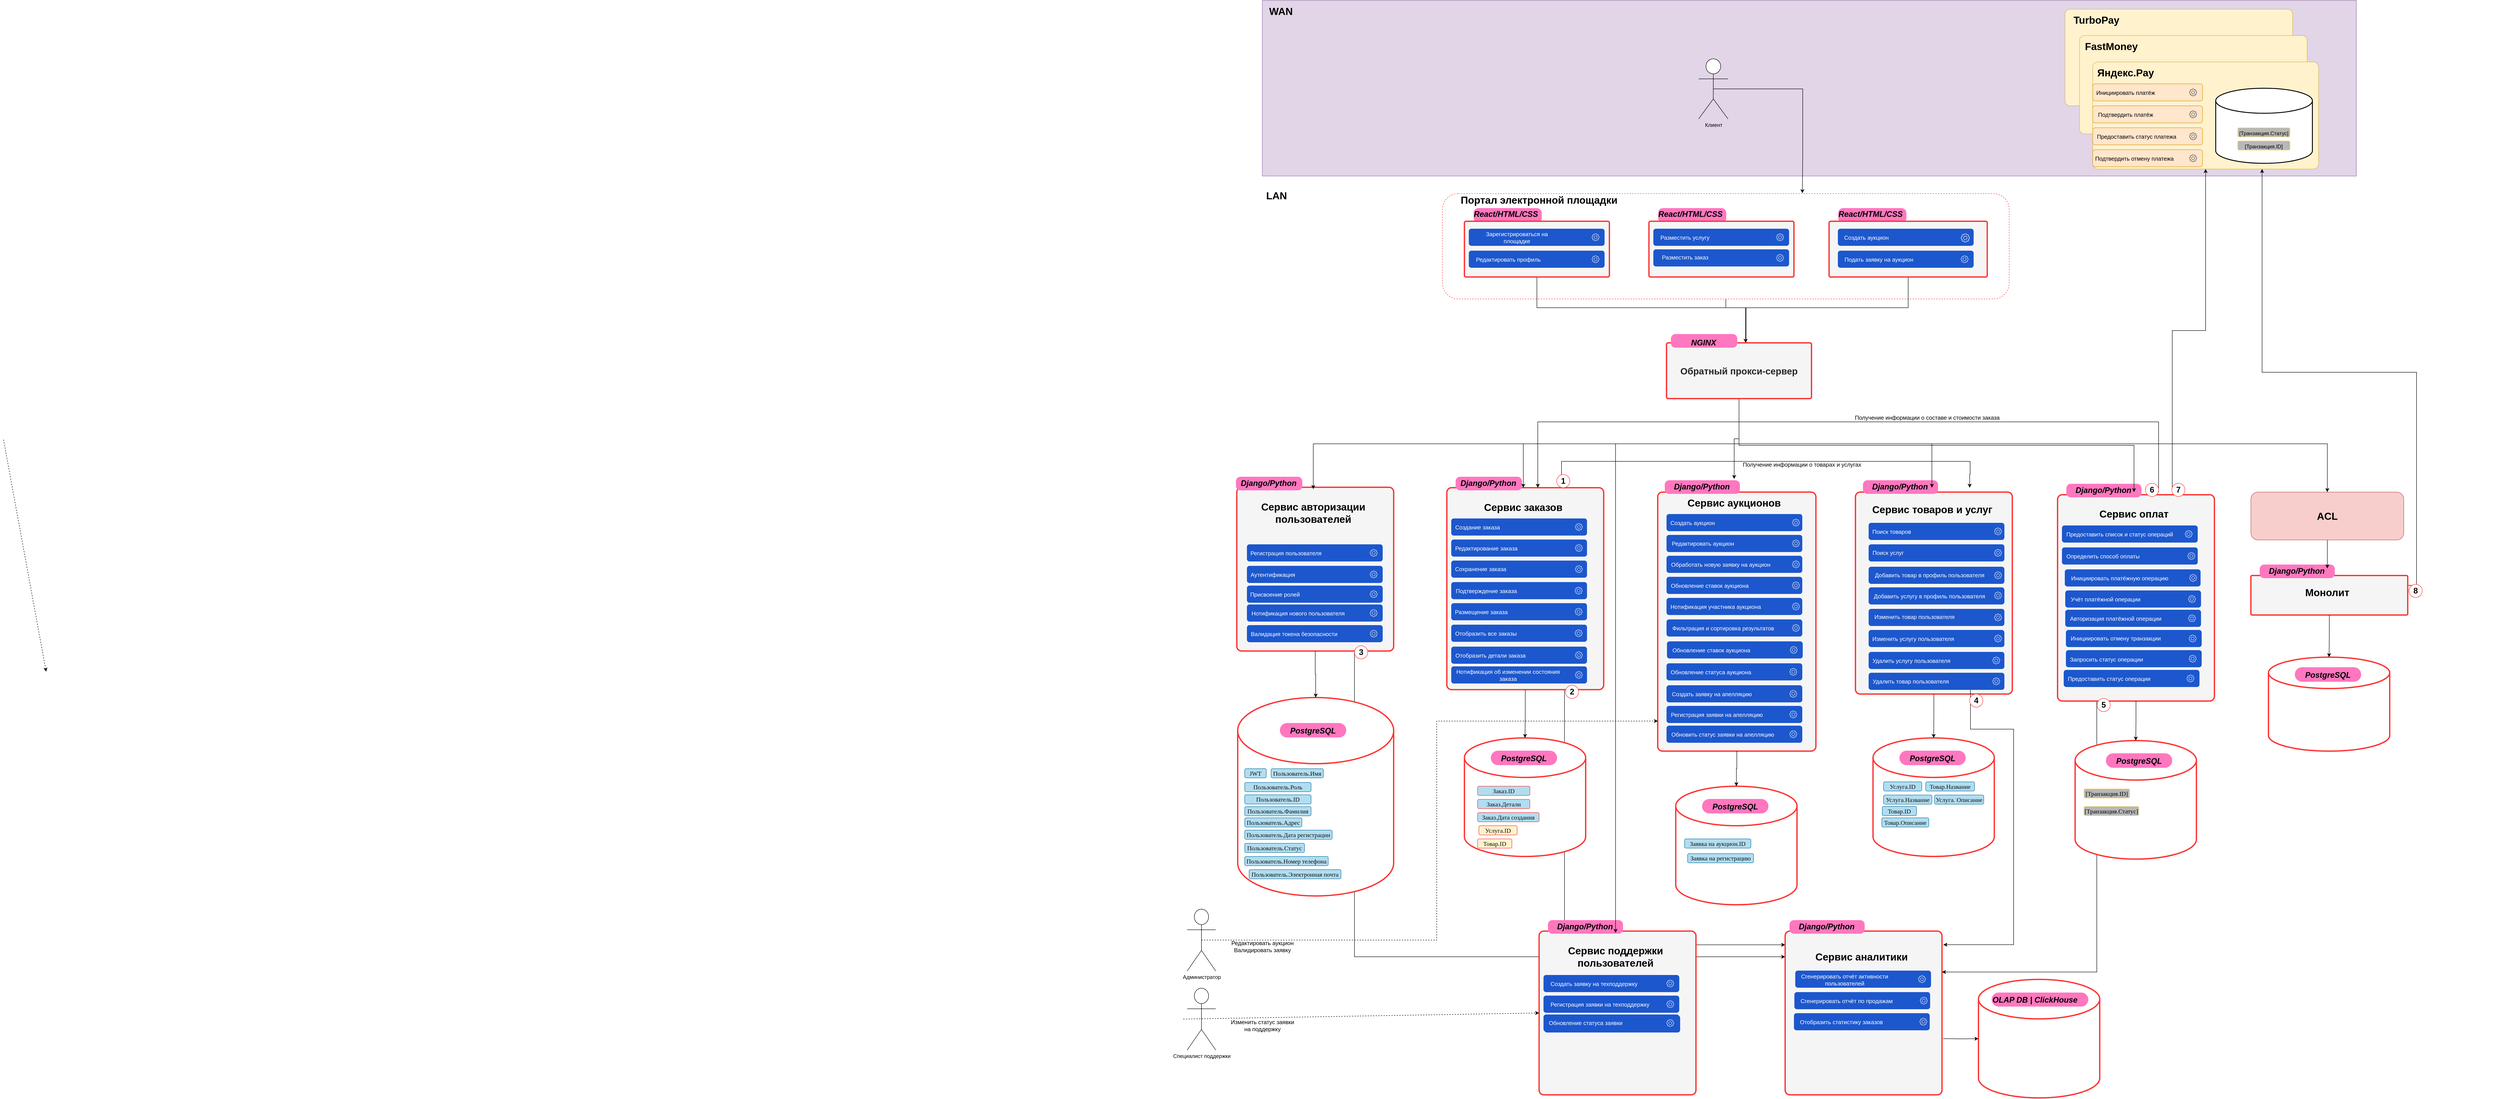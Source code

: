 <mxfile version="25.0.3" pages="2">
  <diagram name="microservices" id="BleSmaJVXqo2yb7Co1eL">
    <mxGraphModel dx="4480" dy="6033" grid="1" gridSize="10" guides="0" tooltips="0" connect="1" arrows="1" fold="1" page="0" pageScale="1" pageWidth="827" pageHeight="1169" math="0" shadow="0">
      <root>
        <mxCell id="0" />
        <mxCell id="1" parent="0" />
        <mxCell id="YiLc5Nj2Dga9XXJvCGl1-1" style="edgeStyle=orthogonalEdgeStyle;rounded=0;orthogonalLoop=1;jettySize=auto;html=1;exitX=0.75;exitY=1;exitDx=0;exitDy=0;entryX=0;entryY=0.5;entryDx=0;entryDy=0;" parent="1" source="qDFuPCLbK807oPq_5__m-6" target="ogGL5ZtJtp5d9jJbRALX-273" edge="1">
          <mxGeometry relative="1" as="geometry" />
        </mxCell>
        <mxCell id="G7TYZxOEZshDXnqrwwXo-5" style="edgeStyle=orthogonalEdgeStyle;rounded=0;orthogonalLoop=1;jettySize=auto;html=1;exitX=0.5;exitY=1;exitDx=0;exitDy=0;" parent="1" source="ll6afsc432B47uFDotpx-6" edge="1">
          <mxGeometry relative="1" as="geometry">
            <mxPoint x="5030" y="230" as="targetPoint" />
            <Array as="points">
              <mxPoint x="4985" y="150" />
              <mxPoint x="5030" y="150" />
            </Array>
          </mxGeometry>
        </mxCell>
        <mxCell id="ll6afsc432B47uFDotpx-6" value="" style="rounded=1;whiteSpace=wrap;html=1;dashed=1;strokeColor=#FF3333;" parent="1" vertex="1">
          <mxGeometry x="4340" y="-110" width="1290" height="240" as="geometry" />
        </mxCell>
        <mxCell id="E6ZSAIpHebgDv6j1M-9m-1" value="" style="group" parent="1" vertex="1" connectable="0">
          <mxGeometry x="5241" y="-90" width="155" height="49" as="geometry" />
        </mxCell>
        <mxCell id="E6ZSAIpHebgDv6j1M-9m-2" value="&lt;p style=&quot;margin: 0px 0px 0px 13px; text-indent: -13px; font-variant-numeric: normal; font-variant-east-asian: normal; font-variant-alternates: normal; font-kerning: auto; font-optical-sizing: auto; font-feature-settings: normal; font-variation-settings: normal; font-variant-position: normal; font-stretch: normal; font-size: 14px; line-height: normal; color: rgb(14, 14, 14); text-align: start;&quot; class=&quot;p1&quot;&gt;&lt;br&gt;&lt;/p&gt;" style="rounded=1;whiteSpace=wrap;html=1;fillColor=#FF77BF;strokeColor=none;arcSize=33;" parent="E6ZSAIpHebgDv6j1M-9m-1" vertex="1">
          <mxGeometry y="13" width="155" height="34" as="geometry" />
        </mxCell>
        <mxCell id="E6ZSAIpHebgDv6j1M-9m-3" value="&lt;font style=&quot;font-size: 18px;&quot;&gt;&lt;i&gt;React/HTML/CSS&lt;/i&gt;&lt;/font&gt;" style="text;html=1;align=center;verticalAlign=middle;whiteSpace=wrap;rounded=1;shadow=0;fontSize=23;fontStyle=1" parent="E6ZSAIpHebgDv6j1M-9m-1" vertex="1">
          <mxGeometry x="29" width="89" height="49" as="geometry" />
        </mxCell>
        <mxCell id="G7TYZxOEZshDXnqrwwXo-6" style="edgeStyle=orthogonalEdgeStyle;rounded=0;orthogonalLoop=1;jettySize=auto;html=1;exitX=0.5;exitY=1;exitDx=0;exitDy=0;" parent="1" source="E6ZSAIpHebgDv6j1M-9m-4" edge="1">
          <mxGeometry relative="1" as="geometry">
            <mxPoint x="5030" y="230" as="targetPoint" />
            <Array as="points">
              <mxPoint x="5400" y="150" />
              <mxPoint x="5030" y="150" />
            </Array>
          </mxGeometry>
        </mxCell>
        <mxCell id="E6ZSAIpHebgDv6j1M-9m-4" value="" style="rounded=1;whiteSpace=wrap;html=1;arcSize=3;fillColor=#f5f5f5;strokeColor=#FF3333;strokeWidth=3;align=center;verticalAlign=middle;fontFamily=Helvetica;fontSize=12;fontColor=#333333;resizable=1;" parent="1" vertex="1">
          <mxGeometry x="5220" y="-47" width="360" height="127" as="geometry" />
        </mxCell>
        <mxCell id="ZHjEDnSfVF9G69yK9k7n-2" value="" style="strokeWidth=3;html=1;shape=mxgraph.flowchart.database;whiteSpace=wrap;rounded=1;movable=1;resizable=1;rotatable=1;deletable=1;editable=1;locked=0;connectable=1;strokeColor=#FF3333;" parent="1" vertex="1">
          <mxGeometry x="5320" y="1130" width="276" height="270" as="geometry" />
        </mxCell>
        <mxCell id="ZHjEDnSfVF9G69yK9k7n-1" value="" style="strokeWidth=3;html=1;shape=mxgraph.flowchart.database;whiteSpace=wrap;rounded=1;movable=1;resizable=1;rotatable=1;deletable=1;editable=1;locked=0;connectable=1;strokeColor=#FF3333;" parent="1" vertex="1">
          <mxGeometry x="4871" y="1240" width="276" height="270" as="geometry" />
        </mxCell>
        <mxCell id="ogGL5ZtJtp5d9jJbRALX-44" value="" style="rounded=1;whiteSpace=wrap;html=1;arcSize=3;movable=1;resizable=1;rotatable=1;deletable=1;editable=1;locked=0;connectable=1;fillColor=#f5f5f5;strokeColor=#FF3333;strokeWidth=3;fontColor=#333333;" parent="1" vertex="1">
          <mxGeometry x="4830" y="570" width="360" height="590" as="geometry" />
        </mxCell>
        <mxCell id="ogGL5ZtJtp5d9jJbRALX-45" value="Сервис аукционов" style="text;html=1;align=center;verticalAlign=middle;whiteSpace=wrap;rounded=1;shadow=0;fontSize=23;fontStyle=1" parent="1" vertex="1">
          <mxGeometry x="4830" y="540" width="348" height="109" as="geometry" />
        </mxCell>
        <mxCell id="cKbgiC5qh_IXnBO1eU4K-77" value="&lt;p style=&quot;margin: 0px 0px 0px 13px; text-indent: -13px; font-variant-numeric: normal; font-variant-east-asian: normal; font-variant-alternates: normal; font-kerning: auto; font-optical-sizing: auto; font-feature-settings: normal; font-variation-settings: normal; font-variant-position: normal; font-stretch: normal; font-size: 14px; line-height: normal; color: rgb(14, 14, 14); text-align: start;&quot; class=&quot;p1&quot;&gt;&lt;font face=&quot;Times New Roman&quot;&gt;Пользователь.Активен&lt;/font&gt;&lt;/p&gt;" style="rounded=1;whiteSpace=wrap;html=1;fillColor=#b1ddf0;strokeColor=#10739e;" parent="1" vertex="1">
          <mxGeometry x="3910" y="1370" width="147" height="21" as="geometry" />
        </mxCell>
        <mxCell id="cKbgiC5qh_IXnBO1eU4K-96" value="" style="endArrow=classic;html=1;rounded=1;dashed=1;entryX=0.961;entryY=0.023;entryDx=0;entryDy=0;entryPerimeter=0;" parent="1" edge="1">
          <mxGeometry width="50" height="50" relative="1" as="geometry">
            <mxPoint x="1065" y="450.525" as="sourcePoint" />
            <mxPoint x="1162" y="979" as="targetPoint" />
            <Array as="points" />
          </mxGeometry>
        </mxCell>
        <mxCell id="BZBJQn5B5M7l6MrAMs_o-43" value="" style="group" parent="1" vertex="1" connectable="0">
          <mxGeometry x="4850" y="1102" width="309" height="39" as="geometry" />
        </mxCell>
        <mxCell id="cKbgiC5qh_IXnBO1eU4K-28" value="" style="rounded=1;whiteSpace=wrap;html=1;fillColor=#1C57CD;strokeColor=none;" parent="BZBJQn5B5M7l6MrAMs_o-43" vertex="1">
          <mxGeometry width="309" height="39" as="geometry" />
        </mxCell>
        <mxCell id="cKbgiC5qh_IXnBO1eU4K-29" value="" style="sketch=0;outlineConnect=0;fontColor=#232F3E;gradientColor=none;fillColor=#FFFFFF;strokeColor=none;dashed=0;verticalLabelPosition=bottom;verticalAlign=top;align=center;html=1;fontSize=12;fontStyle=0;aspect=fixed;pointerEvents=1;shape=mxgraph.aws4.gear;rounded=1;" parent="BZBJQn5B5M7l6MrAMs_o-43" vertex="1">
          <mxGeometry x="280" y="11" width="17" height="17" as="geometry" />
        </mxCell>
        <mxCell id="cKbgiC5qh_IXnBO1eU4K-30" value="Обновить статус заявки на апелляцию" style="text;html=1;align=center;verticalAlign=middle;whiteSpace=wrap;rounded=1;fontSize=13;fontColor=#FFFFFF;strokeColor=none;" parent="BZBJQn5B5M7l6MrAMs_o-43" vertex="1">
          <mxGeometry x="3" y="4.5" width="250" height="30" as="geometry" />
        </mxCell>
        <mxCell id="BZBJQn5B5M7l6MrAMs_o-44" value="" style="group" parent="1" vertex="1" connectable="0">
          <mxGeometry x="4850" y="1057" width="309" height="39" as="geometry" />
        </mxCell>
        <mxCell id="cKbgiC5qh_IXnBO1eU4K-25" value="" style="rounded=1;whiteSpace=wrap;html=1;fillColor=#1C57CD;strokeColor=none;" parent="BZBJQn5B5M7l6MrAMs_o-44" vertex="1">
          <mxGeometry width="309" height="39" as="geometry" />
        </mxCell>
        <mxCell id="cKbgiC5qh_IXnBO1eU4K-26" value="" style="sketch=0;outlineConnect=0;fontColor=#232F3E;gradientColor=none;fillColor=#FFFFFF;strokeColor=none;dashed=0;verticalLabelPosition=bottom;verticalAlign=top;align=center;html=1;fontSize=12;fontStyle=0;aspect=fixed;pointerEvents=1;shape=mxgraph.aws4.gear;rounded=1;" parent="BZBJQn5B5M7l6MrAMs_o-44" vertex="1">
          <mxGeometry x="280" y="11" width="17" height="17" as="geometry" />
        </mxCell>
        <mxCell id="cKbgiC5qh_IXnBO1eU4K-27" value="Регистрация заявки на апелляцию" style="text;html=1;align=center;verticalAlign=middle;whiteSpace=wrap;rounded=1;fontSize=13;fontColor=#FFFFFF;strokeColor=none;" parent="BZBJQn5B5M7l6MrAMs_o-44" vertex="1">
          <mxGeometry x="1" y="4.5" width="227" height="30" as="geometry" />
        </mxCell>
        <mxCell id="BZBJQn5B5M7l6MrAMs_o-45" value="" style="group" parent="1" vertex="1" connectable="0">
          <mxGeometry x="4850" y="1010" width="309" height="39" as="geometry" />
        </mxCell>
        <mxCell id="cKbgiC5qh_IXnBO1eU4K-22" value="" style="rounded=1;whiteSpace=wrap;html=1;fillColor=#1C57CD;strokeColor=none;" parent="BZBJQn5B5M7l6MrAMs_o-45" vertex="1">
          <mxGeometry width="309" height="39" as="geometry" />
        </mxCell>
        <mxCell id="cKbgiC5qh_IXnBO1eU4K-23" value="" style="sketch=0;outlineConnect=0;fontColor=#232F3E;gradientColor=none;fillColor=#FFFFFF;strokeColor=none;dashed=0;verticalLabelPosition=bottom;verticalAlign=top;align=center;html=1;fontSize=12;fontStyle=0;aspect=fixed;pointerEvents=1;shape=mxgraph.aws4.gear;rounded=1;" parent="BZBJQn5B5M7l6MrAMs_o-45" vertex="1">
          <mxGeometry x="280" y="11" width="17" height="17" as="geometry" />
        </mxCell>
        <mxCell id="cKbgiC5qh_IXnBO1eU4K-24" value="Создать заявку на апелляцию&amp;nbsp;" style="text;html=1;align=center;verticalAlign=middle;whiteSpace=wrap;rounded=1;fontSize=13;fontColor=#FFFFFF;strokeColor=none;" parent="BZBJQn5B5M7l6MrAMs_o-45" vertex="1">
          <mxGeometry x="4" y="4.5" width="202" height="30" as="geometry" />
        </mxCell>
        <mxCell id="qDFuPCLbK807oPq_5__m-2" value="" style="strokeWidth=3;html=1;shape=mxgraph.flowchart.database;whiteSpace=wrap;rounded=1;movable=1;resizable=1;rotatable=1;deletable=1;editable=1;locked=0;connectable=1;strokeColor=#FF3333;" parent="1" vertex="1">
          <mxGeometry x="3874" y="1038" width="355" height="452" as="geometry" />
        </mxCell>
        <mxCell id="qDFuPCLbK807oPq_5__m-3" value="" style="group" parent="1" vertex="1" connectable="0">
          <mxGeometry x="3970" y="1087" width="151" height="49" as="geometry" />
        </mxCell>
        <mxCell id="qDFuPCLbK807oPq_5__m-4" value="&lt;p style=&quot;margin: 0px 0px 0px 13px; text-indent: -13px; font-variant-numeric: normal; font-variant-east-asian: normal; font-variant-alternates: normal; font-kerning: auto; font-optical-sizing: auto; font-feature-settings: normal; font-variation-settings: normal; font-variant-position: normal; font-stretch: normal; font-size: 14px; line-height: normal; color: rgb(14, 14, 14); text-align: start;&quot; class=&quot;p1&quot;&gt;&lt;br&gt;&lt;/p&gt;" style="rounded=1;whiteSpace=wrap;html=1;fillColor=#FF77BF;strokeColor=none;arcSize=50;" parent="qDFuPCLbK807oPq_5__m-3" vertex="1">
          <mxGeometry y="9" width="151" height="33" as="geometry" />
        </mxCell>
        <mxCell id="qDFuPCLbK807oPq_5__m-5" value="&lt;font style=&quot;font-size: 18px;&quot;&gt;&lt;i&gt;PostgreSQL&lt;/i&gt;&lt;/font&gt;" style="text;html=1;align=center;verticalAlign=middle;whiteSpace=wrap;rounded=1;shadow=0;fontSize=23;fontStyle=1" parent="qDFuPCLbK807oPq_5__m-3" vertex="1">
          <mxGeometry x="31" width="89" height="49" as="geometry" />
        </mxCell>
        <mxCell id="qDFuPCLbK807oPq_5__m-6" value="" style="rounded=1;whiteSpace=wrap;html=1;arcSize=3;movable=1;resizable=1;rotatable=1;deletable=1;editable=1;locked=0;connectable=1;fillColor=#f5f5f5;strokeColor=#FF3333;strokeWidth=3;fontColor=#333333;" parent="1" vertex="1">
          <mxGeometry x="3872" y="559" width="357" height="373" as="geometry" />
        </mxCell>
        <mxCell id="qDFuPCLbK807oPq_5__m-7" value="" style="group" parent="1" vertex="1" connectable="0">
          <mxGeometry x="3895" y="689" width="309" height="39" as="geometry" />
        </mxCell>
        <mxCell id="qDFuPCLbK807oPq_5__m-8" value="" style="group" parent="qDFuPCLbK807oPq_5__m-7" vertex="1" connectable="0">
          <mxGeometry width="309" height="39" as="geometry" />
        </mxCell>
        <mxCell id="qDFuPCLbK807oPq_5__m-9" value="" style="rounded=1;whiteSpace=wrap;html=1;gradientColor=none;fillColor=#1C57CD;strokeColor=none;movable=1;resizable=1;rotatable=1;deletable=1;editable=1;locked=0;connectable=1;" parent="qDFuPCLbK807oPq_5__m-8" vertex="1">
          <mxGeometry width="309" height="39" as="geometry" />
        </mxCell>
        <mxCell id="qDFuPCLbK807oPq_5__m-10" value="" style="sketch=0;outlineConnect=0;dashed=0;verticalLabelPosition=bottom;verticalAlign=top;align=center;html=1;fontSize=12;fontStyle=0;aspect=fixed;pointerEvents=1;shape=mxgraph.aws4.gear;rounded=1;strokeColor=none;fillColor=default;" parent="qDFuPCLbK807oPq_5__m-8" vertex="1">
          <mxGeometry x="280" y="11" width="17" height="17" as="geometry" />
        </mxCell>
        <mxCell id="qDFuPCLbK807oPq_5__m-11" value="Регистрация пользователя" style="text;html=1;align=center;verticalAlign=middle;whiteSpace=wrap;rounded=1;fontSize=13;fontColor=#FFFFFF;strokeColor=none;movable=1;resizable=1;rotatable=1;deletable=1;editable=1;locked=0;connectable=1;" parent="qDFuPCLbK807oPq_5__m-8" vertex="1">
          <mxGeometry x="3" y="4.5" width="172" height="30" as="geometry" />
        </mxCell>
        <mxCell id="qDFuPCLbK807oPq_5__m-12" value="" style="group" parent="1" vertex="1" connectable="0">
          <mxGeometry x="3895" y="738" width="309" height="39" as="geometry" />
        </mxCell>
        <mxCell id="qDFuPCLbK807oPq_5__m-13" value="" style="rounded=1;whiteSpace=wrap;html=1;fillColor=#1C57CD;strokeColor=none;" parent="qDFuPCLbK807oPq_5__m-12" vertex="1">
          <mxGeometry width="309" height="39" as="geometry" />
        </mxCell>
        <mxCell id="qDFuPCLbK807oPq_5__m-14" value="" style="sketch=0;outlineConnect=0;fontColor=#232F3E;gradientColor=none;fillColor=default;strokeColor=none;dashed=0;verticalLabelPosition=bottom;verticalAlign=top;align=center;html=1;fontSize=12;fontStyle=0;aspect=fixed;pointerEvents=1;shape=mxgraph.aws4.gear;rounded=1;" parent="qDFuPCLbK807oPq_5__m-12" vertex="1">
          <mxGeometry x="280" y="11" width="17" height="17" as="geometry" />
        </mxCell>
        <mxCell id="qDFuPCLbK807oPq_5__m-15" value="Аутентификация" style="text;html=1;align=center;verticalAlign=middle;whiteSpace=wrap;rounded=1;fontSize=13;fontColor=#FFFFFF;strokeColor=none;" parent="qDFuPCLbK807oPq_5__m-12" vertex="1">
          <mxGeometry x="2" y="4.5" width="114" height="30" as="geometry" />
        </mxCell>
        <mxCell id="qDFuPCLbK807oPq_5__m-16" value="" style="group" parent="1" vertex="1" connectable="0">
          <mxGeometry x="3895" y="783" width="309" height="39" as="geometry" />
        </mxCell>
        <mxCell id="qDFuPCLbK807oPq_5__m-17" value="" style="rounded=1;whiteSpace=wrap;html=1;fillColor=#1C57CD;strokeColor=none;" parent="qDFuPCLbK807oPq_5__m-16" vertex="1">
          <mxGeometry width="309" height="39" as="geometry" />
        </mxCell>
        <mxCell id="qDFuPCLbK807oPq_5__m-18" value="" style="sketch=0;outlineConnect=0;fontColor=#232F3E;gradientColor=none;fillColor=default;strokeColor=none;dashed=0;verticalLabelPosition=bottom;verticalAlign=top;align=center;html=1;fontSize=12;fontStyle=0;aspect=fixed;pointerEvents=1;shape=mxgraph.aws4.gear;rounded=1;" parent="qDFuPCLbK807oPq_5__m-16" vertex="1">
          <mxGeometry x="280" y="11" width="17" height="17" as="geometry" />
        </mxCell>
        <mxCell id="qDFuPCLbK807oPq_5__m-19" value="Присвоение ролей" style="text;html=1;align=center;verticalAlign=middle;whiteSpace=wrap;rounded=1;fontSize=13;fontColor=#FFFFFF;strokeColor=none;" parent="qDFuPCLbK807oPq_5__m-16" vertex="1">
          <mxGeometry x="3" y="5" width="122" height="30" as="geometry" />
        </mxCell>
        <mxCell id="qDFuPCLbK807oPq_5__m-20" value="" style="group" parent="1" vertex="1" connectable="0">
          <mxGeometry x="3895" y="826" width="309" height="39" as="geometry" />
        </mxCell>
        <mxCell id="qDFuPCLbK807oPq_5__m-21" value="" style="rounded=1;whiteSpace=wrap;html=1;fillColor=#1C57CD;strokeColor=none;" parent="qDFuPCLbK807oPq_5__m-20" vertex="1">
          <mxGeometry width="309" height="39" as="geometry" />
        </mxCell>
        <mxCell id="qDFuPCLbK807oPq_5__m-22" value="" style="sketch=0;outlineConnect=0;fontColor=#232F3E;gradientColor=none;fillColor=default;strokeColor=none;dashed=0;verticalLabelPosition=bottom;verticalAlign=top;align=center;html=1;fontSize=12;fontStyle=0;aspect=fixed;pointerEvents=1;shape=mxgraph.aws4.gear;rounded=1;" parent="qDFuPCLbK807oPq_5__m-20" vertex="1">
          <mxGeometry x="280" y="11" width="17" height="17" as="geometry" />
        </mxCell>
        <mxCell id="qDFuPCLbK807oPq_5__m-23" value="Нотификация нового пользователя" style="text;html=1;align=center;verticalAlign=middle;whiteSpace=wrap;rounded=1;fontSize=13;fontColor=#FFFFFF;strokeColor=none;" parent="qDFuPCLbK807oPq_5__m-20" vertex="1">
          <mxGeometry x="3" y="4.5" width="227" height="30" as="geometry" />
        </mxCell>
        <mxCell id="qDFuPCLbK807oPq_5__m-24" value="" style="group" parent="1" vertex="1" connectable="0">
          <mxGeometry x="3895" y="873" width="309" height="39" as="geometry" />
        </mxCell>
        <mxCell id="qDFuPCLbK807oPq_5__m-25" value="" style="rounded=1;whiteSpace=wrap;html=1;fillColor=#1C57CD;strokeColor=none;" parent="qDFuPCLbK807oPq_5__m-24" vertex="1">
          <mxGeometry width="309" height="39" as="geometry" />
        </mxCell>
        <mxCell id="qDFuPCLbK807oPq_5__m-26" value="" style="sketch=0;outlineConnect=0;fontColor=#232F3E;gradientColor=none;fillColor=default;strokeColor=none;dashed=0;verticalLabelPosition=bottom;verticalAlign=top;align=center;html=1;fontSize=12;fontStyle=0;aspect=fixed;pointerEvents=1;shape=mxgraph.aws4.gear;rounded=1;" parent="qDFuPCLbK807oPq_5__m-24" vertex="1">
          <mxGeometry x="280" y="11" width="17" height="17" as="geometry" />
        </mxCell>
        <mxCell id="qDFuPCLbK807oPq_5__m-27" value="Валидация токена безопасности" style="text;html=1;align=center;verticalAlign=middle;whiteSpace=wrap;rounded=1;fontSize=13;fontColor=#FFFFFF;strokeColor=none;" parent="qDFuPCLbK807oPq_5__m-24" vertex="1">
          <mxGeometry x="3" y="4.5" width="209" height="30" as="geometry" />
        </mxCell>
        <mxCell id="qDFuPCLbK807oPq_5__m-28" value="Сервис авторизации пользователей" style="text;html=1;align=center;verticalAlign=middle;whiteSpace=wrap;rounded=1;shadow=0;fontSize=23;fontStyle=1" parent="1" vertex="1">
          <mxGeometry x="3872" y="563" width="348" height="109" as="geometry" />
        </mxCell>
        <mxCell id="qDFuPCLbK807oPq_5__m-30" style="edgeStyle=orthogonalEdgeStyle;rounded=0;orthogonalLoop=1;jettySize=auto;html=1;exitX=0.5;exitY=1;exitDx=0;exitDy=0;entryX=0.5;entryY=0;entryDx=0;entryDy=0;entryPerimeter=0;" parent="1" source="qDFuPCLbK807oPq_5__m-6" target="qDFuPCLbK807oPq_5__m-2" edge="1">
          <mxGeometry relative="1" as="geometry" />
        </mxCell>
        <mxCell id="cKbgiC5qh_IXnBO1eU4K-46" value="&lt;p style=&quot;margin: 0px 0px 0px 13px; text-indent: -13px; font-variant-numeric: normal; font-variant-east-asian: normal; font-variant-alternates: normal; font-kerning: auto; font-optical-sizing: auto; font-feature-settings: normal; font-variation-settings: normal; font-variant-position: normal; font-stretch: normal; line-height: normal; color: rgb(14, 14, 14); text-align: start;&quot; class=&quot;p1&quot;&gt;&lt;font face=&quot;Times New Roman&quot;&gt;&lt;span style=&quot;font-size: 14px;&quot;&gt;JWT&lt;/span&gt;&lt;/font&gt;&lt;/p&gt;" style="rounded=1;whiteSpace=wrap;html=1;fillColor=#b1ddf0;strokeColor=#10739e;" parent="1" vertex="1">
          <mxGeometry x="3890" y="1200" width="49" height="21" as="geometry" />
        </mxCell>
        <mxCell id="cKbgiC5qh_IXnBO1eU4K-49" value="&lt;p style=&quot;margin: 0px 0px 0px 13px; text-indent: -13px; font-variant-numeric: normal; font-variant-east-asian: normal; font-variant-alternates: normal; font-kerning: auto; font-optical-sizing: auto; font-feature-settings: normal; font-variation-settings: normal; font-variant-position: normal; font-stretch: normal; font-size: 14px; line-height: normal; color: rgb(14, 14, 14); text-align: start;&quot; class=&quot;p1&quot;&gt;&lt;font face=&quot;Times New Roman&quot;&gt;Пользователь.Роль&lt;/font&gt;&lt;/p&gt;" style="rounded=1;whiteSpace=wrap;html=1;fillColor=#b1ddf0;strokeColor=#10739e;" parent="1" vertex="1">
          <mxGeometry x="3890" y="1231.5" width="151" height="21" as="geometry" />
        </mxCell>
        <mxCell id="cKbgiC5qh_IXnBO1eU4K-50" value="&lt;p style=&quot;margin: 0px 0px 0px 13px; text-indent: -13px; font-variant-numeric: normal; font-variant-east-asian: normal; font-variant-alternates: normal; font-kerning: auto; font-optical-sizing: auto; font-feature-settings: normal; font-variation-settings: normal; font-variant-position: normal; font-stretch: normal; font-size: 14px; line-height: normal; color: rgb(14, 14, 14); text-align: start;&quot; class=&quot;p1&quot;&gt;&lt;font face=&quot;Times New Roman&quot;&gt;Пользователь.ID&lt;/font&gt;&lt;/p&gt;" style="rounded=1;whiteSpace=wrap;html=1;fillColor=#b1ddf0;strokeColor=#10739e;" parent="1" vertex="1">
          <mxGeometry x="3890" y="1259.5" width="151" height="21" as="geometry" />
        </mxCell>
        <mxCell id="cKbgiC5qh_IXnBO1eU4K-56" value="&lt;p style=&quot;margin: 0px 0px 0px 13px; text-indent: -13px; font-variant-numeric: normal; font-variant-east-asian: normal; font-variant-alternates: normal; font-kerning: auto; font-optical-sizing: auto; font-feature-settings: normal; font-variation-settings: normal; font-variant-position: normal; font-stretch: normal; font-size: 14px; line-height: normal; color: rgb(14, 14, 14); text-align: start;&quot; class=&quot;p1&quot;&gt;&lt;font face=&quot;Times New Roman&quot;&gt;Пользователь.Имя&lt;/font&gt;&lt;/p&gt;" style="rounded=1;whiteSpace=wrap;html=1;fillColor=#b1ddf0;strokeColor=#10739e;" parent="1" vertex="1">
          <mxGeometry x="3950" y="1200" width="119" height="21" as="geometry" />
        </mxCell>
        <mxCell id="cKbgiC5qh_IXnBO1eU4K-57" value="&lt;p style=&quot;margin: 0px 0px 0px 13px; text-indent: -13px; font-variant-numeric: normal; font-variant-east-asian: normal; font-variant-alternates: normal; font-kerning: auto; font-optical-sizing: auto; font-feature-settings: normal; font-variation-settings: normal; font-variant-position: normal; font-stretch: normal; font-size: 14px; line-height: normal; color: rgb(14, 14, 14); text-align: start;&quot; class=&quot;p1&quot;&gt;&lt;font face=&quot;Times New Roman&quot;&gt;Пользователь.Фамилия&lt;/font&gt;&lt;/p&gt;" style="rounded=1;whiteSpace=wrap;html=1;fillColor=#b1ddf0;strokeColor=#10739e;" parent="1" vertex="1">
          <mxGeometry x="3890" y="1286.5" width="151" height="21" as="geometry" />
        </mxCell>
        <mxCell id="cKbgiC5qh_IXnBO1eU4K-60" value="&lt;p style=&quot;margin: 0px 0px 0px 13px; text-indent: -13px; font-variant-numeric: normal; font-variant-east-asian: normal; font-variant-alternates: normal; font-kerning: auto; font-optical-sizing: auto; font-feature-settings: normal; font-variation-settings: normal; font-variant-position: normal; font-stretch: normal; font-size: 14px; line-height: normal; color: rgb(14, 14, 14); text-align: start;&quot; class=&quot;p1&quot;&gt;&lt;font face=&quot;Times New Roman&quot;&gt;Пользователь.Адрес&lt;/font&gt;&lt;/p&gt;" style="rounded=1;whiteSpace=wrap;html=1;fillColor=#b1ddf0;strokeColor=#10739e;" parent="1" vertex="1">
          <mxGeometry x="3890" y="1312" width="130" height="21" as="geometry" />
        </mxCell>
        <mxCell id="cKbgiC5qh_IXnBO1eU4K-68" value="&lt;p style=&quot;margin: 0px 0px 0px 13px; text-indent: -13px; font-variant-numeric: normal; font-variant-east-asian: normal; font-variant-alternates: normal; font-kerning: auto; font-optical-sizing: auto; font-feature-settings: normal; font-variation-settings: normal; font-variant-position: normal; font-stretch: normal; font-size: 14px; line-height: normal; color: rgb(14, 14, 14); text-align: start;&quot; class=&quot;p1&quot;&gt;&lt;font face=&quot;Times New Roman&quot;&gt;Пользователь.Дата регистрации&lt;/font&gt;&lt;/p&gt;" style="rounded=1;whiteSpace=wrap;html=1;fillColor=#b1ddf0;strokeColor=#10739e;" parent="1" vertex="1">
          <mxGeometry x="3890" y="1340" width="199" height="21" as="geometry" />
        </mxCell>
        <mxCell id="cKbgiC5qh_IXnBO1eU4K-69" value="&lt;p style=&quot;margin: 0px 0px 0px 13px; text-indent: -13px; font-variant-numeric: normal; font-variant-east-asian: normal; font-variant-alternates: normal; font-kerning: auto; font-optical-sizing: auto; font-feature-settings: normal; font-variation-settings: normal; font-variant-position: normal; font-stretch: normal; font-size: 14px; line-height: normal; color: rgb(14, 14, 14); text-align: start;&quot; class=&quot;p1&quot;&gt;&lt;font face=&quot;Times New Roman&quot;&gt;Пользователь.Статус&lt;/font&gt;&lt;/p&gt;" style="rounded=1;whiteSpace=wrap;html=1;fillColor=#b1ddf0;strokeColor=#10739e;" parent="1" vertex="1">
          <mxGeometry x="3890" y="1370" width="136" height="21" as="geometry" />
        </mxCell>
        <mxCell id="cKbgiC5qh_IXnBO1eU4K-70" value="&lt;p style=&quot;margin: 0px 0px 0px 13px; text-indent: -13px; font-variant-numeric: normal; font-variant-east-asian: normal; font-variant-alternates: normal; font-kerning: auto; font-optical-sizing: auto; font-feature-settings: normal; font-variation-settings: normal; font-variant-position: normal; font-stretch: normal; font-size: 14px; line-height: normal; color: rgb(14, 14, 14); text-align: start;&quot; class=&quot;p1&quot;&gt;&lt;font face=&quot;Times New Roman&quot;&gt;Пользователь.Электронная почта&lt;/font&gt;&lt;/p&gt;" style="rounded=1;whiteSpace=wrap;html=1;fillColor=#b1ddf0;strokeColor=#10739e;" parent="1" vertex="1">
          <mxGeometry x="3900" y="1430" width="209" height="21" as="geometry" />
        </mxCell>
        <mxCell id="cKbgiC5qh_IXnBO1eU4K-71" value="&lt;p style=&quot;margin: 0px 0px 0px 13px; text-indent: -13px; font-variant-numeric: normal; font-variant-east-asian: normal; font-variant-alternates: normal; font-kerning: auto; font-optical-sizing: auto; font-feature-settings: normal; font-variation-settings: normal; font-variant-position: normal; font-stretch: normal; font-size: 14px; line-height: normal; color: rgb(14, 14, 14); text-align: start;&quot; class=&quot;p1&quot;&gt;&lt;font face=&quot;Times New Roman&quot;&gt;Пользователь.Номер телефона&lt;/font&gt;&lt;/p&gt;" style="rounded=1;whiteSpace=wrap;html=1;fillColor=#b1ddf0;strokeColor=#10739e;" parent="1" vertex="1">
          <mxGeometry x="3890" y="1400" width="190" height="21" as="geometry" />
        </mxCell>
        <mxCell id="YiLc5Nj2Dga9XXJvCGl1-2" style="edgeStyle=orthogonalEdgeStyle;rounded=0;orthogonalLoop=1;jettySize=auto;html=1;exitX=0.75;exitY=1;exitDx=0;exitDy=0;entryX=0;entryY=0.25;entryDx=0;entryDy=0;" parent="1" source="i-BvqhJfFEXfJI-yCPS5-109" target="ogGL5ZtJtp5d9jJbRALX-273" edge="1">
          <mxGeometry relative="1" as="geometry" />
        </mxCell>
        <mxCell id="i-BvqhJfFEXfJI-yCPS5-109" value="" style="rounded=1;whiteSpace=wrap;html=1;arcSize=3;movable=1;resizable=1;rotatable=1;deletable=1;editable=1;locked=0;connectable=1;fillColor=#f5f5f5;strokeColor=#FF3333;strokeWidth=3;fontColor=#333333;" parent="1" vertex="1">
          <mxGeometry x="4350" y="560" width="357" height="460" as="geometry" />
        </mxCell>
        <mxCell id="mIo7gdtxT07dDGsxv0JF-3" style="edgeStyle=orthogonalEdgeStyle;rounded=0;orthogonalLoop=1;jettySize=auto;html=1;exitX=0.75;exitY=0;exitDx=0;exitDy=0;" parent="1" source="i-BvqhJfFEXfJI-yCPS5-131" target="ogGL5ZtJtp5d9jJbRALX-85" edge="1">
          <mxGeometry relative="1" as="geometry">
            <Array as="points">
              <mxPoint x="4611" y="500" />
              <mxPoint x="5541" y="500" />
              <mxPoint x="5541" y="530" />
              <mxPoint x="5540" y="530" />
            </Array>
          </mxGeometry>
        </mxCell>
        <mxCell id="mIo7gdtxT07dDGsxv0JF-4" value="Получение информации о товарах и услугах" style="edgeLabel;html=1;align=center;verticalAlign=middle;resizable=0;points=[];fontSize=13;labelBackgroundColor=none;" parent="mIo7gdtxT07dDGsxv0JF-3" vertex="1" connectable="0">
          <mxGeometry x="0.153" y="-7" relative="1" as="geometry">
            <mxPoint x="1" as="offset" />
          </mxGeometry>
        </mxCell>
        <mxCell id="i-BvqhJfFEXfJI-yCPS5-131" value="Сервис заказов" style="text;html=1;align=center;verticalAlign=middle;whiteSpace=wrap;rounded=1;shadow=0;fontSize=23;fontStyle=1" parent="1" vertex="1">
          <mxGeometry x="4350" y="560" width="348" height="89" as="geometry" />
        </mxCell>
        <mxCell id="i-BvqhJfFEXfJI-yCPS5-144" value="" style="group" parent="1" vertex="1" connectable="0">
          <mxGeometry x="4360" y="630" width="309" height="39" as="geometry" />
        </mxCell>
        <mxCell id="i-BvqhJfFEXfJI-yCPS5-145" value="" style="rounded=1;whiteSpace=wrap;html=1;fillColor=#1C57CD;strokeColor=none;" parent="i-BvqhJfFEXfJI-yCPS5-144" vertex="1">
          <mxGeometry width="309" height="39" as="geometry" />
        </mxCell>
        <mxCell id="i-BvqhJfFEXfJI-yCPS5-146" value="" style="sketch=0;outlineConnect=0;fontColor=#232F3E;gradientColor=none;fillColor=default;strokeColor=none;dashed=0;verticalLabelPosition=bottom;verticalAlign=top;align=center;html=1;fontSize=12;fontStyle=0;aspect=fixed;pointerEvents=1;shape=mxgraph.aws4.gear;rounded=1;" parent="i-BvqhJfFEXfJI-yCPS5-144" vertex="1">
          <mxGeometry x="282" y="11" width="17" height="17" as="geometry" />
        </mxCell>
        <mxCell id="i-BvqhJfFEXfJI-yCPS5-147" value="Создание заказа" style="text;html=1;align=center;verticalAlign=middle;whiteSpace=wrap;rounded=1;fontSize=13;fontColor=#FFFFFF;strokeColor=none;" parent="i-BvqhJfFEXfJI-yCPS5-144" vertex="1">
          <mxGeometry x="5" y="4.5" width="110" height="30" as="geometry" />
        </mxCell>
        <mxCell id="i-BvqhJfFEXfJI-yCPS5-148" value="" style="group" parent="1" vertex="1" connectable="0">
          <mxGeometry x="4360" y="678" width="309" height="39" as="geometry" />
        </mxCell>
        <mxCell id="i-BvqhJfFEXfJI-yCPS5-149" value="" style="rounded=1;whiteSpace=wrap;html=1;fillColor=#1C57CD;strokeColor=none;" parent="i-BvqhJfFEXfJI-yCPS5-148" vertex="1">
          <mxGeometry width="309" height="39" as="geometry" />
        </mxCell>
        <mxCell id="i-BvqhJfFEXfJI-yCPS5-150" value="" style="sketch=0;outlineConnect=0;fontColor=#232F3E;gradientColor=none;fillColor=default;strokeColor=none;dashed=0;verticalLabelPosition=bottom;verticalAlign=top;align=center;html=1;fontSize=12;fontStyle=0;aspect=fixed;pointerEvents=1;shape=mxgraph.aws4.gear;rounded=1;" parent="i-BvqhJfFEXfJI-yCPS5-148" vertex="1">
          <mxGeometry x="282" y="11" width="17" height="17" as="geometry" />
        </mxCell>
        <mxCell id="i-BvqhJfFEXfJI-yCPS5-151" value="Редактирование заказа" style="text;html=1;align=center;verticalAlign=middle;whiteSpace=wrap;rounded=1;fontSize=13;fontColor=#FFFFFF;strokeColor=none;" parent="i-BvqhJfFEXfJI-yCPS5-148" vertex="1">
          <mxGeometry x="3" y="4.5" width="154" height="30" as="geometry" />
        </mxCell>
        <mxCell id="i-BvqhJfFEXfJI-yCPS5-152" value="" style="group" parent="1" vertex="1" connectable="0">
          <mxGeometry x="4360" y="726" width="309" height="39" as="geometry" />
        </mxCell>
        <mxCell id="i-BvqhJfFEXfJI-yCPS5-153" value="" style="rounded=1;whiteSpace=wrap;html=1;fillColor=#1C57CD;strokeColor=none;" parent="i-BvqhJfFEXfJI-yCPS5-152" vertex="1">
          <mxGeometry width="309" height="39" as="geometry" />
        </mxCell>
        <mxCell id="i-BvqhJfFEXfJI-yCPS5-154" value="" style="sketch=0;outlineConnect=0;fontColor=#232F3E;gradientColor=none;fillColor=default;strokeColor=none;dashed=0;verticalLabelPosition=bottom;verticalAlign=top;align=center;html=1;fontSize=12;fontStyle=0;aspect=fixed;pointerEvents=1;shape=mxgraph.aws4.gear;rounded=1;" parent="i-BvqhJfFEXfJI-yCPS5-152" vertex="1">
          <mxGeometry x="282" y="11" width="17" height="17" as="geometry" />
        </mxCell>
        <mxCell id="i-BvqhJfFEXfJI-yCPS5-155" value="Сохранение заказа" style="text;html=1;align=center;verticalAlign=middle;whiteSpace=wrap;rounded=1;fontSize=13;fontColor=#FFFFFF;strokeColor=none;" parent="i-BvqhJfFEXfJI-yCPS5-152" vertex="1">
          <mxGeometry x="4" y="4" width="126" height="30" as="geometry" />
        </mxCell>
        <mxCell id="i-BvqhJfFEXfJI-yCPS5-156" value="" style="group" parent="1" vertex="1" connectable="0">
          <mxGeometry x="4360" y="775" width="309" height="39" as="geometry" />
        </mxCell>
        <mxCell id="i-BvqhJfFEXfJI-yCPS5-157" value="" style="rounded=1;whiteSpace=wrap;html=1;fillColor=#1C57CD;strokeColor=none;" parent="i-BvqhJfFEXfJI-yCPS5-156" vertex="1">
          <mxGeometry width="309" height="39" as="geometry" />
        </mxCell>
        <mxCell id="i-BvqhJfFEXfJI-yCPS5-158" value="" style="sketch=0;outlineConnect=0;fontColor=#232F3E;gradientColor=none;fillColor=default;strokeColor=none;dashed=0;verticalLabelPosition=bottom;verticalAlign=top;align=center;html=1;fontSize=12;fontStyle=0;aspect=fixed;pointerEvents=1;shape=mxgraph.aws4.gear;rounded=1;" parent="i-BvqhJfFEXfJI-yCPS5-156" vertex="1">
          <mxGeometry x="281.5" y="11" width="17" height="17" as="geometry" />
        </mxCell>
        <mxCell id="i-BvqhJfFEXfJI-yCPS5-159" value="Подтверждение заказа" style="text;html=1;align=center;verticalAlign=middle;whiteSpace=wrap;rounded=1;fontSize=13;fontColor=#FFFFFF;strokeColor=none;" parent="i-BvqhJfFEXfJI-yCPS5-156" vertex="1">
          <mxGeometry x="4" y="4.5" width="152" height="30" as="geometry" />
        </mxCell>
        <mxCell id="i-BvqhJfFEXfJI-yCPS5-160" value="" style="group" parent="1" vertex="1" connectable="0">
          <mxGeometry x="4360" y="823" width="309" height="39" as="geometry" />
        </mxCell>
        <mxCell id="i-BvqhJfFEXfJI-yCPS5-161" value="" style="rounded=1;whiteSpace=wrap;html=1;fillColor=#1C57CD;strokeColor=none;" parent="i-BvqhJfFEXfJI-yCPS5-160" vertex="1">
          <mxGeometry width="309" height="39" as="geometry" />
        </mxCell>
        <mxCell id="i-BvqhJfFEXfJI-yCPS5-162" value="" style="sketch=0;outlineConnect=0;fontColor=#232F3E;gradientColor=none;fillColor=default;strokeColor=none;dashed=0;verticalLabelPosition=bottom;verticalAlign=top;align=center;html=1;fontSize=12;fontStyle=0;aspect=fixed;pointerEvents=1;shape=mxgraph.aws4.gear;rounded=1;" parent="i-BvqhJfFEXfJI-yCPS5-160" vertex="1">
          <mxGeometry x="281.5" y="11" width="17" height="17" as="geometry" />
        </mxCell>
        <mxCell id="i-BvqhJfFEXfJI-yCPS5-163" value="Размещение заказа" style="text;html=1;align=center;verticalAlign=middle;whiteSpace=wrap;rounded=1;fontSize=13;fontColor=#FFFFFF;strokeColor=none;" parent="i-BvqhJfFEXfJI-yCPS5-160" vertex="1">
          <mxGeometry x="3" y="4.5" width="130.5" height="30" as="geometry" />
        </mxCell>
        <mxCell id="i-BvqhJfFEXfJI-yCPS5-164" value="" style="group" parent="1" vertex="1" connectable="0">
          <mxGeometry x="4360" y="872" width="309" height="39" as="geometry" />
        </mxCell>
        <mxCell id="i-BvqhJfFEXfJI-yCPS5-165" value="" style="rounded=1;whiteSpace=wrap;html=1;fillColor=#1C57CD;strokeColor=none;" parent="i-BvqhJfFEXfJI-yCPS5-164" vertex="1">
          <mxGeometry width="309" height="39" as="geometry" />
        </mxCell>
        <mxCell id="i-BvqhJfFEXfJI-yCPS5-166" value="" style="sketch=0;outlineConnect=0;fontColor=#232F3E;gradientColor=none;fillColor=default;strokeColor=none;dashed=0;verticalLabelPosition=bottom;verticalAlign=top;align=center;html=1;fontSize=12;fontStyle=0;aspect=fixed;pointerEvents=1;shape=mxgraph.aws4.gear;rounded=1;" parent="i-BvqhJfFEXfJI-yCPS5-164" vertex="1">
          <mxGeometry x="281.5" y="11" width="17" height="17" as="geometry" />
        </mxCell>
        <mxCell id="i-BvqhJfFEXfJI-yCPS5-167" value="Отобразить все заказы" style="text;html=1;align=center;verticalAlign=middle;whiteSpace=wrap;rounded=1;fontSize=13;fontColor=#FFFFFF;strokeColor=none;" parent="i-BvqhJfFEXfJI-yCPS5-164" vertex="1">
          <mxGeometry x="3" y="4.5" width="152" height="30" as="geometry" />
        </mxCell>
        <mxCell id="i-BvqhJfFEXfJI-yCPS5-168" value="" style="group" parent="1" vertex="1" connectable="0">
          <mxGeometry x="4360" y="922" width="309" height="39" as="geometry" />
        </mxCell>
        <mxCell id="i-BvqhJfFEXfJI-yCPS5-169" value="" style="rounded=1;whiteSpace=wrap;html=1;fillColor=#1C57CD;strokeColor=none;" parent="i-BvqhJfFEXfJI-yCPS5-168" vertex="1">
          <mxGeometry width="309" height="39" as="geometry" />
        </mxCell>
        <mxCell id="i-BvqhJfFEXfJI-yCPS5-170" value="" style="sketch=0;outlineConnect=0;fontColor=#232F3E;gradientColor=none;fillColor=default;strokeColor=none;dashed=0;verticalLabelPosition=bottom;verticalAlign=top;align=center;html=1;fontSize=12;fontStyle=0;aspect=fixed;pointerEvents=1;shape=mxgraph.aws4.gear;rounded=1;" parent="i-BvqhJfFEXfJI-yCPS5-168" vertex="1">
          <mxGeometry x="282" y="11" width="17" height="17" as="geometry" />
        </mxCell>
        <mxCell id="i-BvqhJfFEXfJI-yCPS5-171" value="Отобразить детали заказа" style="text;html=1;align=center;verticalAlign=middle;whiteSpace=wrap;rounded=1;fontSize=13;fontColor=#FFFFFF;strokeColor=none;" parent="i-BvqhJfFEXfJI-yCPS5-168" vertex="1">
          <mxGeometry x="5" y="5" width="169" height="30" as="geometry" />
        </mxCell>
        <mxCell id="i-BvqhJfFEXfJI-yCPS5-172" value="" style="group" parent="1" vertex="1" connectable="0">
          <mxGeometry x="4360" y="967" width="309" height="39" as="geometry" />
        </mxCell>
        <mxCell id="i-BvqhJfFEXfJI-yCPS5-173" value="" style="rounded=1;whiteSpace=wrap;html=1;fillColor=#1C57CD;strokeColor=none;" parent="i-BvqhJfFEXfJI-yCPS5-172" vertex="1">
          <mxGeometry width="309" height="39" as="geometry" />
        </mxCell>
        <mxCell id="i-BvqhJfFEXfJI-yCPS5-174" value="" style="sketch=0;outlineConnect=0;fontColor=#232F3E;gradientColor=none;fillColor=default;strokeColor=none;dashed=0;verticalLabelPosition=bottom;verticalAlign=top;align=center;html=1;fontSize=12;fontStyle=0;aspect=fixed;pointerEvents=1;shape=mxgraph.aws4.gear;rounded=1;" parent="i-BvqhJfFEXfJI-yCPS5-172" vertex="1">
          <mxGeometry x="282" y="11" width="17" height="17" as="geometry" />
        </mxCell>
        <mxCell id="i-BvqhJfFEXfJI-yCPS5-175" value="Нотификация об изменении состояния заказа" style="text;html=1;align=center;verticalAlign=middle;whiteSpace=wrap;rounded=1;fontSize=13;fontColor=#FFFFFF;strokeColor=none;" parent="i-BvqhJfFEXfJI-yCPS5-172" vertex="1">
          <mxGeometry x="6" y="4.5" width="247" height="30" as="geometry" />
        </mxCell>
        <mxCell id="ogGL5ZtJtp5d9jJbRALX-1" value="&lt;p style=&quot;margin: 0px 0px 0px 13px; text-indent: -13px; font-variant-numeric: normal; font-variant-east-asian: normal; font-variant-alternates: normal; font-kerning: auto; font-optical-sizing: auto; font-feature-settings: normal; font-variation-settings: normal; font-variant-position: normal; font-stretch: normal; font-size: 14px; line-height: normal; color: rgb(14, 14, 14); text-align: start;&quot; class=&quot;p1&quot;&gt;&lt;font face=&quot;Times New Roman&quot;&gt;Заказ.ID&lt;/font&gt;&lt;/p&gt;" style="rounded=1;whiteSpace=wrap;html=1;fillColor=#b1ddf0;strokeColor=#FF3333;" parent="1" vertex="1">
          <mxGeometry x="4410" y="1230" width="119" height="21" as="geometry" />
        </mxCell>
        <mxCell id="ogGL5ZtJtp5d9jJbRALX-2" value="&lt;p style=&quot;margin: 0px 0px 0px 13px; text-indent: -13px; font-variant-numeric: normal; font-variant-east-asian: normal; font-variant-alternates: normal; font-kerning: auto; font-optical-sizing: auto; font-feature-settings: normal; font-variation-settings: normal; font-variant-position: normal; font-stretch: normal; font-size: 14px; line-height: normal; color: rgb(14, 14, 14); text-align: start;&quot; class=&quot;p1&quot;&gt;&lt;font face=&quot;Times New Roman&quot;&gt;Заказ.Детали&lt;/font&gt;&lt;/p&gt;" style="rounded=1;whiteSpace=wrap;html=1;fillColor=#b1ddf0;strokeColor=#FF3333;" parent="1" vertex="1">
          <mxGeometry x="4410" y="1260" width="119" height="21" as="geometry" />
        </mxCell>
        <mxCell id="ogGL5ZtJtp5d9jJbRALX-3" value="&lt;p style=&quot;margin: 0px 0px 0px 13px; text-indent: -13px; font-variant-numeric: normal; font-variant-east-asian: normal; font-variant-alternates: normal; font-kerning: auto; font-optical-sizing: auto; font-feature-settings: normal; font-variation-settings: normal; font-variant-position: normal; font-stretch: normal; font-size: 14px; line-height: normal; color: rgb(14, 14, 14); text-align: start;&quot; class=&quot;p1&quot;&gt;&lt;font face=&quot;Times New Roman&quot;&gt;Заказ.Дата создания&lt;/font&gt;&lt;/p&gt;" style="rounded=1;whiteSpace=wrap;html=1;fillColor=#b1ddf0;strokeColor=#FF3333;" parent="1" vertex="1">
          <mxGeometry x="4410" y="1290" width="140" height="21" as="geometry" />
        </mxCell>
        <mxCell id="ogGL5ZtJtp5d9jJbRALX-4" value="" style="group" parent="1" vertex="1" connectable="0">
          <mxGeometry x="4850" y="620" width="309" height="39" as="geometry" />
        </mxCell>
        <mxCell id="ogGL5ZtJtp5d9jJbRALX-5" value="" style="rounded=1;whiteSpace=wrap;html=1;fillColor=#1C57CD;strokeColor=none;" parent="ogGL5ZtJtp5d9jJbRALX-4" vertex="1">
          <mxGeometry width="309" height="39" as="geometry" />
        </mxCell>
        <mxCell id="ogGL5ZtJtp5d9jJbRALX-6" value="" style="sketch=0;outlineConnect=0;fontColor=#232F3E;gradientColor=none;fillColor=#FFFFFF;strokeColor=none;dashed=0;verticalLabelPosition=bottom;verticalAlign=top;align=center;html=1;fontSize=12;fontStyle=0;aspect=fixed;pointerEvents=1;shape=mxgraph.aws4.gear;rounded=1;" parent="ogGL5ZtJtp5d9jJbRALX-4" vertex="1">
          <mxGeometry x="286" y="11" width="17" height="17" as="geometry" />
        </mxCell>
        <mxCell id="ogGL5ZtJtp5d9jJbRALX-7" value="Создать аукцион" style="text;html=1;align=center;verticalAlign=middle;whiteSpace=wrap;rounded=1;fontSize=13;fontColor=#FFFFFF;strokeColor=none;" parent="ogGL5ZtJtp5d9jJbRALX-4" vertex="1">
          <mxGeometry x="3" y="4.5" width="113" height="30" as="geometry" />
        </mxCell>
        <mxCell id="ogGL5ZtJtp5d9jJbRALX-8" value="" style="group" parent="1" vertex="1" connectable="0">
          <mxGeometry x="4850" y="667.5" width="309" height="39" as="geometry" />
        </mxCell>
        <mxCell id="ogGL5ZtJtp5d9jJbRALX-9" value="" style="rounded=1;whiteSpace=wrap;html=1;fillColor=#1C57CD;strokeColor=none;" parent="ogGL5ZtJtp5d9jJbRALX-8" vertex="1">
          <mxGeometry width="309" height="39" as="geometry" />
        </mxCell>
        <mxCell id="ogGL5ZtJtp5d9jJbRALX-10" value="" style="sketch=0;outlineConnect=0;fontColor=#232F3E;gradientColor=none;fillColor=#FFFFFF;strokeColor=none;dashed=0;verticalLabelPosition=bottom;verticalAlign=top;align=center;html=1;fontSize=12;fontStyle=0;aspect=fixed;pointerEvents=1;shape=mxgraph.aws4.gear;rounded=1;" parent="ogGL5ZtJtp5d9jJbRALX-8" vertex="1">
          <mxGeometry x="286" y="11" width="17" height="17" as="geometry" />
        </mxCell>
        <mxCell id="ogGL5ZtJtp5d9jJbRALX-11" value="Редактировать аукцион" style="text;html=1;align=center;verticalAlign=middle;whiteSpace=wrap;rounded=1;fontSize=13;fontColor=#FFFFFF;strokeColor=none;" parent="ogGL5ZtJtp5d9jJbRALX-8" vertex="1">
          <mxGeometry x="3" y="4.5" width="160" height="30" as="geometry" />
        </mxCell>
        <mxCell id="ogGL5ZtJtp5d9jJbRALX-12" value="" style="group" parent="1" vertex="1" connectable="0">
          <mxGeometry x="4850" y="715" width="309" height="39" as="geometry" />
        </mxCell>
        <mxCell id="ogGL5ZtJtp5d9jJbRALX-13" value="" style="rounded=1;whiteSpace=wrap;html=1;fillColor=#1C57CD;strokeColor=none;" parent="ogGL5ZtJtp5d9jJbRALX-12" vertex="1">
          <mxGeometry width="309" height="39" as="geometry" />
        </mxCell>
        <mxCell id="ogGL5ZtJtp5d9jJbRALX-14" value="" style="sketch=0;outlineConnect=0;fontColor=#232F3E;gradientColor=none;fillColor=#FFFFFF;strokeColor=none;dashed=0;verticalLabelPosition=bottom;verticalAlign=top;align=center;html=1;fontSize=12;fontStyle=0;aspect=fixed;pointerEvents=1;shape=mxgraph.aws4.gear;rounded=1;" parent="ogGL5ZtJtp5d9jJbRALX-12" vertex="1">
          <mxGeometry x="286" y="11" width="17" height="17" as="geometry" />
        </mxCell>
        <mxCell id="ogGL5ZtJtp5d9jJbRALX-15" value="Обработать новую заявку на аукцион" style="text;html=1;align=center;verticalAlign=middle;whiteSpace=wrap;rounded=1;fontSize=13;fontColor=#FFFFFF;strokeColor=none;" parent="ogGL5ZtJtp5d9jJbRALX-12" vertex="1">
          <mxGeometry x="3" y="4.5" width="241" height="30" as="geometry" />
        </mxCell>
        <mxCell id="ogGL5ZtJtp5d9jJbRALX-16" value="" style="group" parent="1" vertex="1" connectable="0">
          <mxGeometry x="4850" y="763" width="309" height="39" as="geometry" />
        </mxCell>
        <mxCell id="ogGL5ZtJtp5d9jJbRALX-17" value="" style="rounded=1;whiteSpace=wrap;html=1;fillColor=#1C57CD;strokeColor=none;" parent="ogGL5ZtJtp5d9jJbRALX-16" vertex="1">
          <mxGeometry width="309" height="39" as="geometry" />
        </mxCell>
        <mxCell id="ogGL5ZtJtp5d9jJbRALX-18" value="" style="sketch=0;outlineConnect=0;fontColor=#232F3E;gradientColor=none;fillColor=#FFFFFF;strokeColor=none;dashed=0;verticalLabelPosition=bottom;verticalAlign=top;align=center;html=1;fontSize=12;fontStyle=0;aspect=fixed;pointerEvents=1;shape=mxgraph.aws4.gear;rounded=1;" parent="ogGL5ZtJtp5d9jJbRALX-16" vertex="1">
          <mxGeometry x="286" y="11" width="17" height="17" as="geometry" />
        </mxCell>
        <mxCell id="ogGL5ZtJtp5d9jJbRALX-19" value="Обновление ставок аукциона" style="text;html=1;align=center;verticalAlign=middle;whiteSpace=wrap;rounded=1;fontSize=13;fontColor=#FFFFFF;strokeColor=none;" parent="ogGL5ZtJtp5d9jJbRALX-16" vertex="1">
          <mxGeometry x="4" y="4.5" width="189" height="30" as="geometry" />
        </mxCell>
        <mxCell id="ogGL5ZtJtp5d9jJbRALX-20" value="" style="group" parent="1" vertex="1" connectable="0">
          <mxGeometry x="4850" y="811" width="309" height="39" as="geometry" />
        </mxCell>
        <mxCell id="ogGL5ZtJtp5d9jJbRALX-21" value="" style="rounded=1;whiteSpace=wrap;html=1;fillColor=#1C57CD;strokeColor=none;" parent="ogGL5ZtJtp5d9jJbRALX-20" vertex="1">
          <mxGeometry width="309" height="39" as="geometry" />
        </mxCell>
        <mxCell id="ogGL5ZtJtp5d9jJbRALX-22" value="" style="sketch=0;outlineConnect=0;fontColor=#232F3E;gradientColor=none;fillColor=#FFFFFF;strokeColor=none;dashed=0;verticalLabelPosition=bottom;verticalAlign=top;align=center;html=1;fontSize=12;fontStyle=0;aspect=fixed;pointerEvents=1;shape=mxgraph.aws4.gear;rounded=1;" parent="ogGL5ZtJtp5d9jJbRALX-20" vertex="1">
          <mxGeometry x="286" y="11" width="17" height="17" as="geometry" />
        </mxCell>
        <mxCell id="ogGL5ZtJtp5d9jJbRALX-23" value="Нотификация участника аукциона" style="text;html=1;align=center;verticalAlign=middle;whiteSpace=wrap;rounded=1;fontSize=13;fontColor=#FFFFFF;strokeColor=none;" parent="ogGL5ZtJtp5d9jJbRALX-20" vertex="1">
          <mxGeometry x="3" y="4.5" width="218" height="30" as="geometry" />
        </mxCell>
        <mxCell id="ogGL5ZtJtp5d9jJbRALX-32" value="" style="group" parent="1" vertex="1" connectable="0">
          <mxGeometry x="4850" y="860" width="309" height="39" as="geometry" />
        </mxCell>
        <mxCell id="ogGL5ZtJtp5d9jJbRALX-33" value="" style="rounded=1;whiteSpace=wrap;html=1;fillColor=#1C57CD;strokeColor=none;" parent="ogGL5ZtJtp5d9jJbRALX-32" vertex="1">
          <mxGeometry width="309" height="39" as="geometry" />
        </mxCell>
        <mxCell id="ogGL5ZtJtp5d9jJbRALX-34" value="" style="sketch=0;outlineConnect=0;fontColor=#232F3E;gradientColor=none;fillColor=#FFFFFF;strokeColor=none;dashed=0;verticalLabelPosition=bottom;verticalAlign=top;align=center;html=1;fontSize=12;fontStyle=0;aspect=fixed;pointerEvents=1;shape=mxgraph.aws4.gear;rounded=1;" parent="ogGL5ZtJtp5d9jJbRALX-32" vertex="1">
          <mxGeometry x="286" y="11" width="17" height="17" as="geometry" />
        </mxCell>
        <mxCell id="ogGL5ZtJtp5d9jJbRALX-35" value="Фильтрация и сортировка результатов" style="text;html=1;align=center;verticalAlign=middle;whiteSpace=wrap;rounded=1;fontSize=13;fontColor=#FFFFFF;strokeColor=none;" parent="ogGL5ZtJtp5d9jJbRALX-32" vertex="1">
          <mxGeometry x="5" y="4.5" width="248" height="30" as="geometry" />
        </mxCell>
        <mxCell id="ogGL5ZtJtp5d9jJbRALX-40" value="" style="group" parent="1" vertex="1" connectable="0">
          <mxGeometry x="4851" y="910" width="309" height="89" as="geometry" />
        </mxCell>
        <mxCell id="ogGL5ZtJtp5d9jJbRALX-41" value="" style="rounded=1;whiteSpace=wrap;html=1;fillColor=#1C57CD;strokeColor=none;" parent="ogGL5ZtJtp5d9jJbRALX-40" vertex="1">
          <mxGeometry width="309" height="39" as="geometry" />
        </mxCell>
        <mxCell id="ogGL5ZtJtp5d9jJbRALX-42" value="" style="sketch=0;outlineConnect=0;fontColor=#232F3E;gradientColor=none;fillColor=#FFFFFF;strokeColor=none;dashed=0;verticalLabelPosition=bottom;verticalAlign=top;align=center;html=1;fontSize=12;fontStyle=0;aspect=fixed;pointerEvents=1;shape=mxgraph.aws4.gear;rounded=1;" parent="ogGL5ZtJtp5d9jJbRALX-40" vertex="1">
          <mxGeometry x="280" y="11" width="17" height="17" as="geometry" />
        </mxCell>
        <mxCell id="ogGL5ZtJtp5d9jJbRALX-43" value="Обновление ставок аукциона" style="text;html=1;align=center;verticalAlign=middle;whiteSpace=wrap;rounded=1;fontSize=13;fontColor=#FFFFFF;strokeColor=none;" parent="ogGL5ZtJtp5d9jJbRALX-40" vertex="1">
          <mxGeometry y="4.5" width="202" height="30" as="geometry" />
        </mxCell>
        <mxCell id="ogGL5ZtJtp5d9jJbRALX-36" value="" style="group" parent="ogGL5ZtJtp5d9jJbRALX-40" vertex="1" connectable="0">
          <mxGeometry x="-1" y="50" width="309" height="39" as="geometry" />
        </mxCell>
        <mxCell id="ogGL5ZtJtp5d9jJbRALX-37" value="" style="rounded=1;whiteSpace=wrap;html=1;fillColor=#1C57CD;strokeColor=none;" parent="ogGL5ZtJtp5d9jJbRALX-36" vertex="1">
          <mxGeometry width="309" height="39" as="geometry" />
        </mxCell>
        <mxCell id="ogGL5ZtJtp5d9jJbRALX-38" value="" style="sketch=0;outlineConnect=0;fontColor=#232F3E;gradientColor=none;fillColor=#FFFFFF;strokeColor=none;dashed=0;verticalLabelPosition=bottom;verticalAlign=top;align=center;html=1;fontSize=12;fontStyle=0;aspect=fixed;pointerEvents=1;shape=mxgraph.aws4.gear;rounded=1;" parent="ogGL5ZtJtp5d9jJbRALX-36" vertex="1">
          <mxGeometry x="280" y="11" width="17" height="17" as="geometry" />
        </mxCell>
        <mxCell id="ogGL5ZtJtp5d9jJbRALX-39" value="Обновление статуса аукциона" style="text;html=1;align=center;verticalAlign=middle;whiteSpace=wrap;rounded=1;fontSize=13;fontColor=#FFFFFF;strokeColor=none;" parent="ogGL5ZtJtp5d9jJbRALX-36" vertex="1">
          <mxGeometry y="4.5" width="202" height="30" as="geometry" />
        </mxCell>
        <mxCell id="ogGL5ZtJtp5d9jJbRALX-46" value="" style="strokeWidth=3;html=1;shape=mxgraph.flowchart.database;whiteSpace=wrap;rounded=1;movable=1;resizable=1;rotatable=1;deletable=1;editable=1;locked=0;connectable=1;strokeColor=#FF3333;" parent="1" vertex="1">
          <mxGeometry x="4390" y="1130" width="276" height="270" as="geometry" />
        </mxCell>
        <mxCell id="ogGL5ZtJtp5d9jJbRALX-47" value="" style="group" parent="1" vertex="1" connectable="0">
          <mxGeometry x="4450" y="1150" width="151" height="49" as="geometry" />
        </mxCell>
        <mxCell id="ogGL5ZtJtp5d9jJbRALX-48" value="&lt;p style=&quot;margin: 0px 0px 0px 13px; text-indent: -13px; font-variant-numeric: normal; font-variant-east-asian: normal; font-variant-alternates: normal; font-kerning: auto; font-optical-sizing: auto; font-feature-settings: normal; font-variation-settings: normal; font-variant-position: normal; font-stretch: normal; font-size: 14px; line-height: normal; color: rgb(14, 14, 14); text-align: start;&quot; class=&quot;p1&quot;&gt;&lt;br&gt;&lt;/p&gt;" style="rounded=1;whiteSpace=wrap;html=1;fillColor=#FF77BF;strokeColor=none;arcSize=50;" parent="ogGL5ZtJtp5d9jJbRALX-47" vertex="1">
          <mxGeometry y="9" width="151" height="33" as="geometry" />
        </mxCell>
        <mxCell id="ogGL5ZtJtp5d9jJbRALX-49" value="&lt;font style=&quot;font-size: 18px;&quot;&gt;&lt;i&gt;PostgreSQL&lt;/i&gt;&lt;/font&gt;" style="text;html=1;align=center;verticalAlign=middle;whiteSpace=wrap;rounded=1;shadow=0;fontSize=23;fontStyle=1" parent="ogGL5ZtJtp5d9jJbRALX-47" vertex="1">
          <mxGeometry x="31" width="89" height="49" as="geometry" />
        </mxCell>
        <mxCell id="ogGL5ZtJtp5d9jJbRALX-50" style="edgeStyle=orthogonalEdgeStyle;rounded=0;orthogonalLoop=1;jettySize=auto;html=1;exitX=0.5;exitY=1;exitDx=0;exitDy=0;entryX=0.5;entryY=0;entryDx=0;entryDy=0;entryPerimeter=0;" parent="1" source="i-BvqhJfFEXfJI-yCPS5-109" target="ogGL5ZtJtp5d9jJbRALX-46" edge="1">
          <mxGeometry relative="1" as="geometry">
            <mxPoint x="4538" y="1030" as="sourcePoint" />
          </mxGeometry>
        </mxCell>
        <mxCell id="ogGL5ZtJtp5d9jJbRALX-51" value="&lt;p style=&quot;margin: 0px 0px 0px 13px; text-indent: -13px; font-variant-numeric: normal; font-variant-east-asian: normal; font-variant-alternates: normal; font-kerning: auto; font-optical-sizing: auto; font-feature-settings: normal; font-variation-settings: normal; font-variant-position: normal; font-stretch: normal; font-size: 14px; line-height: normal; color: rgb(14, 14, 14); text-align: start;&quot; class=&quot;p1&quot;&gt;&lt;font face=&quot;Times New Roman&quot;&gt;Заказ.ID&lt;/font&gt;&lt;/p&gt;" style="rounded=1;whiteSpace=wrap;html=1;fillColor=#b1ddf0;strokeColor=#FF3333;" parent="1" vertex="1">
          <mxGeometry x="4420" y="1240" width="119" height="21" as="geometry" />
        </mxCell>
        <mxCell id="ogGL5ZtJtp5d9jJbRALX-52" value="&lt;p style=&quot;margin: 0px 0px 0px 13px; text-indent: -13px; font-variant-numeric: normal; font-variant-east-asian: normal; font-variant-alternates: normal; font-kerning: auto; font-optical-sizing: auto; font-feature-settings: normal; font-variation-settings: normal; font-variant-position: normal; font-stretch: normal; font-size: 14px; line-height: normal; color: rgb(14, 14, 14); text-align: start;&quot; class=&quot;p1&quot;&gt;&lt;font face=&quot;Times New Roman&quot;&gt;Заказ.Детали&lt;/font&gt;&lt;/p&gt;" style="rounded=1;whiteSpace=wrap;html=1;fillColor=#b1ddf0;strokeColor=#FF3333;" parent="1" vertex="1">
          <mxGeometry x="4420" y="1270" width="119" height="21" as="geometry" />
        </mxCell>
        <mxCell id="ogGL5ZtJtp5d9jJbRALX-53" value="&lt;p style=&quot;margin: 0px 0px 0px 13px; text-indent: -13px; font-variant-numeric: normal; font-variant-east-asian: normal; font-variant-alternates: normal; font-kerning: auto; font-optical-sizing: auto; font-feature-settings: normal; font-variation-settings: normal; font-variant-position: normal; font-stretch: normal; font-size: 14px; line-height: normal; color: rgb(14, 14, 14); text-align: start;&quot; class=&quot;p1&quot;&gt;&lt;font face=&quot;Times New Roman&quot;&gt;Заказ.Дата создания&lt;/font&gt;&lt;/p&gt;" style="rounded=1;whiteSpace=wrap;html=1;fillColor=#b1ddf0;strokeColor=#FF3333;" parent="1" vertex="1">
          <mxGeometry x="4420" y="1300" width="140" height="21" as="geometry" />
        </mxCell>
        <mxCell id="ogGL5ZtJtp5d9jJbRALX-55" value="" style="group" parent="1" vertex="1" connectable="0">
          <mxGeometry x="4931" y="1260" width="151" height="49" as="geometry" />
        </mxCell>
        <mxCell id="ogGL5ZtJtp5d9jJbRALX-56" value="&lt;p style=&quot;margin: 0px 0px 0px 13px; text-indent: -13px; font-variant-numeric: normal; font-variant-east-asian: normal; font-variant-alternates: normal; font-kerning: auto; font-optical-sizing: auto; font-feature-settings: normal; font-variation-settings: normal; font-variant-position: normal; font-stretch: normal; font-size: 14px; line-height: normal; color: rgb(14, 14, 14); text-align: start;&quot; class=&quot;p1&quot;&gt;&lt;br&gt;&lt;/p&gt;" style="rounded=1;whiteSpace=wrap;html=1;fillColor=#FF77BF;strokeColor=none;arcSize=50;" parent="ogGL5ZtJtp5d9jJbRALX-55" vertex="1">
          <mxGeometry y="9" width="151" height="33" as="geometry" />
        </mxCell>
        <mxCell id="ogGL5ZtJtp5d9jJbRALX-57" value="&lt;font style=&quot;font-size: 18px;&quot;&gt;&lt;i&gt;PostgreSQL&lt;/i&gt;&lt;/font&gt;" style="text;html=1;align=center;verticalAlign=middle;whiteSpace=wrap;rounded=1;shadow=0;fontSize=23;fontStyle=1" parent="ogGL5ZtJtp5d9jJbRALX-55" vertex="1">
          <mxGeometry x="31" width="89" height="49" as="geometry" />
        </mxCell>
        <mxCell id="ogGL5ZtJtp5d9jJbRALX-58" value="&lt;p style=&quot;margin: 0px 0px 0px 13px; text-indent: -13px; font-variant-numeric: normal; font-variant-east-asian: normal; font-variant-alternates: normal; font-kerning: auto; font-optical-sizing: auto; font-feature-settings: normal; font-variation-settings: normal; font-variant-position: normal; font-stretch: normal; font-size: 14px; line-height: normal; color: rgb(14, 14, 14); text-align: start;&quot; class=&quot;p1&quot;&gt;&lt;font face=&quot;Times New Roman&quot;&gt;Заявка на аукцион.ID&lt;/font&gt;&lt;/p&gt;" style="rounded=1;whiteSpace=wrap;html=1;fillColor=#b1ddf0;strokeColor=#10739e;" parent="1" vertex="1">
          <mxGeometry x="4891" y="1360" width="151" height="21" as="geometry" />
        </mxCell>
        <mxCell id="ogGL5ZtJtp5d9jJbRALX-59" value="&lt;p style=&quot;margin: 0px 0px 0px 13px; text-indent: -13px; font-variant-numeric: normal; font-variant-east-asian: normal; font-variant-alternates: normal; font-kerning: auto; font-optical-sizing: auto; font-feature-settings: normal; font-variation-settings: normal; font-variant-position: normal; font-stretch: normal; line-height: normal; color: rgb(14, 14, 14); text-align: start;&quot; class=&quot;p1&quot;&gt;&lt;font style=&quot;font-size: 14px;&quot; face=&quot;Times New Roman&quot;&gt;Заявка на регистрацию&lt;/font&gt;&lt;/p&gt;" style="rounded=1;whiteSpace=wrap;html=1;fillColor=#b1ddf0;strokeColor=#10739e;" parent="1" vertex="1">
          <mxGeometry x="4898" y="1393.5" width="150" height="21" as="geometry" />
        </mxCell>
        <mxCell id="ogGL5ZtJtp5d9jJbRALX-84" value="" style="rounded=1;whiteSpace=wrap;html=1;arcSize=3;movable=1;resizable=1;rotatable=1;deletable=1;editable=1;locked=0;connectable=1;fillColor=#f5f5f5;strokeColor=#FF3333;strokeWidth=3;fontColor=#333333;" parent="1" vertex="1">
          <mxGeometry x="5280" y="570" width="357" height="460" as="geometry" />
        </mxCell>
        <mxCell id="ogGL5ZtJtp5d9jJbRALX-85" value="Сервис товаров и услуг" style="text;html=1;align=center;verticalAlign=middle;whiteSpace=wrap;rounded=1;shadow=0;fontSize=23;fontStyle=1" parent="1" vertex="1">
          <mxGeometry x="5280" y="560" width="350" height="99" as="geometry" />
        </mxCell>
        <mxCell id="ogGL5ZtJtp5d9jJbRALX-118" value="" style="group" parent="1" vertex="1" connectable="0">
          <mxGeometry x="5310" y="640" width="309" height="39" as="geometry" />
        </mxCell>
        <mxCell id="ogGL5ZtJtp5d9jJbRALX-119" value="" style="rounded=1;whiteSpace=wrap;html=1;fillColor=#1C57CD;strokeColor=none;" parent="ogGL5ZtJtp5d9jJbRALX-118" vertex="1">
          <mxGeometry width="309" height="39" as="geometry" />
        </mxCell>
        <mxCell id="ogGL5ZtJtp5d9jJbRALX-120" value="" style="sketch=0;outlineConnect=0;fontColor=#232F3E;gradientColor=none;fillColor=#FFFFFF;strokeColor=none;dashed=0;verticalLabelPosition=bottom;verticalAlign=top;align=center;html=1;fontSize=12;fontStyle=0;aspect=fixed;pointerEvents=1;shape=mxgraph.aws4.gear;rounded=1;" parent="ogGL5ZtJtp5d9jJbRALX-118" vertex="1">
          <mxGeometry x="286" y="11" width="17" height="17" as="geometry" />
        </mxCell>
        <mxCell id="ogGL5ZtJtp5d9jJbRALX-121" value="Поиск товаров" style="text;html=1;align=center;verticalAlign=middle;whiteSpace=wrap;rounded=1;fontSize=13;fontColor=#FFFFFF;strokeColor=none;" parent="ogGL5ZtJtp5d9jJbRALX-118" vertex="1">
          <mxGeometry x="3" y="4.5" width="99" height="30" as="geometry" />
        </mxCell>
        <mxCell id="ogGL5ZtJtp5d9jJbRALX-122" value="" style="group" parent="1" vertex="1" connectable="0">
          <mxGeometry x="5310" y="689" width="309" height="39" as="geometry" />
        </mxCell>
        <mxCell id="ogGL5ZtJtp5d9jJbRALX-123" value="" style="rounded=1;whiteSpace=wrap;html=1;fillColor=#1C57CD;strokeColor=none;" parent="ogGL5ZtJtp5d9jJbRALX-122" vertex="1">
          <mxGeometry width="309" height="39" as="geometry" />
        </mxCell>
        <mxCell id="ogGL5ZtJtp5d9jJbRALX-124" value="" style="sketch=0;outlineConnect=0;fontColor=#232F3E;gradientColor=none;fillColor=#FFFFFF;strokeColor=none;dashed=0;verticalLabelPosition=bottom;verticalAlign=top;align=center;html=1;fontSize=12;fontStyle=0;aspect=fixed;pointerEvents=1;shape=mxgraph.aws4.gear;rounded=1;" parent="ogGL5ZtJtp5d9jJbRALX-122" vertex="1">
          <mxGeometry x="286" y="11" width="17" height="17" as="geometry" />
        </mxCell>
        <mxCell id="ogGL5ZtJtp5d9jJbRALX-125" value="Поиск услуг" style="text;html=1;align=center;verticalAlign=middle;whiteSpace=wrap;rounded=1;fontSize=13;fontColor=#FFFFFF;strokeColor=none;" parent="ogGL5ZtJtp5d9jJbRALX-122" vertex="1">
          <mxGeometry x="4" y="4" width="81" height="30" as="geometry" />
        </mxCell>
        <mxCell id="ogGL5ZtJtp5d9jJbRALX-126" value="" style="group" parent="1" vertex="1" connectable="0">
          <mxGeometry x="5310" y="934" width="309" height="39" as="geometry" />
        </mxCell>
        <mxCell id="ogGL5ZtJtp5d9jJbRALX-127" value="" style="rounded=1;whiteSpace=wrap;html=1;fillColor=#1C57CD;strokeColor=none;" parent="ogGL5ZtJtp5d9jJbRALX-126" vertex="1">
          <mxGeometry width="309" height="39" as="geometry" />
        </mxCell>
        <mxCell id="ogGL5ZtJtp5d9jJbRALX-128" value="" style="sketch=0;outlineConnect=0;fontColor=#232F3E;gradientColor=none;fillColor=default;strokeColor=none;dashed=0;verticalLabelPosition=bottom;verticalAlign=top;align=center;html=1;fontSize=12;fontStyle=0;aspect=fixed;pointerEvents=1;shape=mxgraph.aws4.gear;rounded=1;" parent="ogGL5ZtJtp5d9jJbRALX-126" vertex="1">
          <mxGeometry x="282" y="11" width="17" height="17" as="geometry" />
        </mxCell>
        <mxCell id="ogGL5ZtJtp5d9jJbRALX-129" value="Удалить услугу пользователя" style="text;html=1;align=center;verticalAlign=middle;whiteSpace=wrap;rounded=1;fontSize=13;fontColor=#FFFFFF;strokeColor=none;" parent="ogGL5ZtJtp5d9jJbRALX-126" vertex="1">
          <mxGeometry x="3" y="4.5" width="189" height="30" as="geometry" />
        </mxCell>
        <mxCell id="ogGL5ZtJtp5d9jJbRALX-130" value="" style="group" parent="1" vertex="1" connectable="0">
          <mxGeometry x="5310" y="981.5" width="309" height="39" as="geometry" />
        </mxCell>
        <mxCell id="ogGL5ZtJtp5d9jJbRALX-131" value="" style="rounded=1;whiteSpace=wrap;html=1;fillColor=#1C57CD;strokeColor=none;" parent="ogGL5ZtJtp5d9jJbRALX-130" vertex="1">
          <mxGeometry width="309" height="39" as="geometry" />
        </mxCell>
        <mxCell id="ogGL5ZtJtp5d9jJbRALX-132" value="" style="sketch=0;outlineConnect=0;fontColor=#232F3E;gradientColor=none;fillColor=default;strokeColor=none;dashed=0;verticalLabelPosition=bottom;verticalAlign=top;align=center;html=1;fontSize=12;fontStyle=0;aspect=fixed;pointerEvents=1;shape=mxgraph.aws4.gear;rounded=1;" parent="ogGL5ZtJtp5d9jJbRALX-130" vertex="1">
          <mxGeometry x="282" y="11" width="17" height="17" as="geometry" />
        </mxCell>
        <mxCell id="ogGL5ZtJtp5d9jJbRALX-133" value="Удалить товар пользователя" style="text;html=1;align=center;verticalAlign=middle;whiteSpace=wrap;rounded=1;fontSize=13;fontColor=#FFFFFF;strokeColor=none;" parent="ogGL5ZtJtp5d9jJbRALX-130" vertex="1">
          <mxGeometry x="2" y="4.5" width="188" height="30" as="geometry" />
        </mxCell>
        <mxCell id="ogGL5ZtJtp5d9jJbRALX-134" value="" style="group" parent="1" vertex="1" connectable="0">
          <mxGeometry x="5310" y="740" width="309" height="39" as="geometry" />
        </mxCell>
        <mxCell id="ogGL5ZtJtp5d9jJbRALX-135" value="" style="rounded=1;whiteSpace=wrap;html=1;fillColor=#1C57CD;strokeColor=none;" parent="ogGL5ZtJtp5d9jJbRALX-134" vertex="1">
          <mxGeometry width="309" height="39" as="geometry" />
        </mxCell>
        <mxCell id="ogGL5ZtJtp5d9jJbRALX-136" value="" style="sketch=0;outlineConnect=0;fontColor=#232F3E;gradientColor=none;fillColor=#FFFFFF;strokeColor=none;dashed=0;verticalLabelPosition=bottom;verticalAlign=top;align=center;html=1;fontSize=12;fontStyle=0;aspect=fixed;pointerEvents=1;shape=mxgraph.aws4.gear;rounded=1;" parent="ogGL5ZtJtp5d9jJbRALX-134" vertex="1">
          <mxGeometry x="286" y="11" width="17" height="17" as="geometry" />
        </mxCell>
        <mxCell id="ogGL5ZtJtp5d9jJbRALX-137" value="Добавить товар в профиль пользователя" style="text;html=1;align=center;verticalAlign=middle;whiteSpace=wrap;rounded=1;fontSize=13;fontColor=#FFFFFF;strokeColor=none;" parent="ogGL5ZtJtp5d9jJbRALX-134" vertex="1">
          <mxGeometry x="8" y="4" width="262" height="30" as="geometry" />
        </mxCell>
        <mxCell id="ogGL5ZtJtp5d9jJbRALX-138" value="" style="group" parent="1" vertex="1" connectable="0">
          <mxGeometry x="5310" y="787" width="309" height="39" as="geometry" />
        </mxCell>
        <mxCell id="ogGL5ZtJtp5d9jJbRALX-139" value="" style="rounded=1;whiteSpace=wrap;html=1;fillColor=#1C57CD;strokeColor=none;" parent="ogGL5ZtJtp5d9jJbRALX-138" vertex="1">
          <mxGeometry width="309" height="39" as="geometry" />
        </mxCell>
        <mxCell id="ogGL5ZtJtp5d9jJbRALX-140" value="" style="sketch=0;outlineConnect=0;fontColor=#232F3E;gradientColor=none;fillColor=#FFFFFF;strokeColor=none;dashed=0;verticalLabelPosition=bottom;verticalAlign=top;align=center;html=1;fontSize=12;fontStyle=0;aspect=fixed;pointerEvents=1;shape=mxgraph.aws4.gear;rounded=1;" parent="ogGL5ZtJtp5d9jJbRALX-138" vertex="1">
          <mxGeometry x="286" y="10" width="17" height="17" as="geometry" />
        </mxCell>
        <mxCell id="ogGL5ZtJtp5d9jJbRALX-141" value="Добавить услугу в профиль пользователя" style="text;html=1;align=center;verticalAlign=middle;whiteSpace=wrap;rounded=1;fontSize=13;fontColor=#FFFFFF;strokeColor=none;" parent="ogGL5ZtJtp5d9jJbRALX-138" vertex="1">
          <mxGeometry x="2" y="5" width="273" height="30" as="geometry" />
        </mxCell>
        <mxCell id="ogGL5ZtJtp5d9jJbRALX-142" value="" style="group" parent="1" vertex="1" connectable="0">
          <mxGeometry x="5310" y="836" width="309" height="39" as="geometry" />
        </mxCell>
        <mxCell id="ogGL5ZtJtp5d9jJbRALX-143" value="" style="rounded=1;whiteSpace=wrap;html=1;fillColor=#1C57CD;strokeColor=none;" parent="ogGL5ZtJtp5d9jJbRALX-142" vertex="1">
          <mxGeometry width="309" height="39" as="geometry" />
        </mxCell>
        <mxCell id="ogGL5ZtJtp5d9jJbRALX-144" value="" style="sketch=0;outlineConnect=0;fontColor=#232F3E;gradientColor=none;fillColor=#FFFFFF;strokeColor=none;dashed=0;verticalLabelPosition=bottom;verticalAlign=top;align=center;html=1;fontSize=12;fontStyle=0;aspect=fixed;pointerEvents=1;shape=mxgraph.aws4.gear;rounded=1;" parent="ogGL5ZtJtp5d9jJbRALX-142" vertex="1">
          <mxGeometry x="286" y="11" width="17" height="17" as="geometry" />
        </mxCell>
        <mxCell id="ogGL5ZtJtp5d9jJbRALX-145" value="Изменить товар пользователя" style="text;html=1;align=center;verticalAlign=middle;whiteSpace=wrap;rounded=1;fontSize=13;fontColor=#FFFFFF;strokeColor=none;" parent="ogGL5ZtJtp5d9jJbRALX-142" vertex="1">
          <mxGeometry x="7" y="3" width="195" height="30" as="geometry" />
        </mxCell>
        <mxCell id="ogGL5ZtJtp5d9jJbRALX-146" value="" style="group" parent="1" vertex="1" connectable="0">
          <mxGeometry x="5310" y="884" width="309" height="39" as="geometry" />
        </mxCell>
        <mxCell id="ogGL5ZtJtp5d9jJbRALX-147" value="" style="rounded=1;whiteSpace=wrap;html=1;fillColor=#1C57CD;strokeColor=none;" parent="ogGL5ZtJtp5d9jJbRALX-146" vertex="1">
          <mxGeometry width="309" height="39" as="geometry" />
        </mxCell>
        <mxCell id="ogGL5ZtJtp5d9jJbRALX-148" value="" style="sketch=0;outlineConnect=0;fontColor=#232F3E;gradientColor=none;fillColor=#FFFFFF;strokeColor=none;dashed=0;verticalLabelPosition=bottom;verticalAlign=top;align=center;html=1;fontSize=12;fontStyle=0;aspect=fixed;pointerEvents=1;shape=mxgraph.aws4.gear;rounded=1;" parent="ogGL5ZtJtp5d9jJbRALX-146" vertex="1">
          <mxGeometry x="286" y="11" width="17" height="17" as="geometry" />
        </mxCell>
        <mxCell id="ogGL5ZtJtp5d9jJbRALX-149" value="Изменить услугу пользователя" style="text;html=1;align=center;verticalAlign=middle;whiteSpace=wrap;rounded=1;fontSize=13;fontColor=#FFFFFF;strokeColor=none;" parent="ogGL5ZtJtp5d9jJbRALX-146" vertex="1">
          <mxGeometry x="4" y="4.5" width="195" height="30" as="geometry" />
        </mxCell>
        <mxCell id="ogGL5ZtJtp5d9jJbRALX-151" value="" style="group" parent="1" vertex="1" connectable="0">
          <mxGeometry x="5380" y="1150" width="151" height="49" as="geometry" />
        </mxCell>
        <mxCell id="ogGL5ZtJtp5d9jJbRALX-152" value="&lt;p style=&quot;margin: 0px 0px 0px 13px; text-indent: -13px; font-variant-numeric: normal; font-variant-east-asian: normal; font-variant-alternates: normal; font-kerning: auto; font-optical-sizing: auto; font-feature-settings: normal; font-variation-settings: normal; font-variant-position: normal; font-stretch: normal; font-size: 14px; line-height: normal; color: rgb(14, 14, 14); text-align: start;&quot; class=&quot;p1&quot;&gt;&lt;br&gt;&lt;/p&gt;" style="rounded=1;whiteSpace=wrap;html=1;fillColor=#FF77BF;strokeColor=none;arcSize=50;" parent="ogGL5ZtJtp5d9jJbRALX-151" vertex="1">
          <mxGeometry y="9" width="151" height="33" as="geometry" />
        </mxCell>
        <mxCell id="ogGL5ZtJtp5d9jJbRALX-153" value="&lt;font style=&quot;font-size: 18px;&quot;&gt;&lt;i&gt;PostgreSQL&lt;/i&gt;&lt;/font&gt;" style="text;html=1;align=center;verticalAlign=middle;whiteSpace=wrap;rounded=1;shadow=0;fontSize=23;fontStyle=1" parent="ogGL5ZtJtp5d9jJbRALX-151" vertex="1">
          <mxGeometry x="31" width="89" height="49" as="geometry" />
        </mxCell>
        <mxCell id="ogGL5ZtJtp5d9jJbRALX-158" value="&lt;p style=&quot;margin: 0px 0px 0px 13px; text-indent: -13px; font-variant-numeric: normal; font-variant-east-asian: normal; font-variant-alternates: normal; font-kerning: auto; font-optical-sizing: auto; font-feature-settings: normal; font-variation-settings: normal; font-variant-position: normal; font-stretch: normal; font-size: 14px; line-height: normal; color: rgb(14, 14, 14); text-align: start;&quot; class=&quot;p1&quot;&gt;&lt;font face=&quot;Times New Roman&quot;&gt;Услуга.ID&lt;/font&gt;&lt;/p&gt;" style="rounded=1;whiteSpace=wrap;html=1;fillColor=#b1ddf0;strokeColor=#10739e;" parent="1" vertex="1">
          <mxGeometry x="5344" y="1230" width="87" height="21" as="geometry" />
        </mxCell>
        <mxCell id="ogGL5ZtJtp5d9jJbRALX-159" value="&lt;p style=&quot;margin: 0px 0px 0px 13px; text-indent: -13px; font-variant-numeric: normal; font-variant-east-asian: normal; font-variant-alternates: normal; font-kerning: auto; font-optical-sizing: auto; font-feature-settings: normal; font-variation-settings: normal; font-variant-position: normal; font-stretch: normal; font-size: 14px; line-height: normal; color: rgb(14, 14, 14); text-align: start;&quot; class=&quot;p1&quot;&gt;&lt;font face=&quot;Times New Roman&quot;&gt;Услуга.Название&lt;/font&gt;&lt;/p&gt;" style="rounded=1;whiteSpace=wrap;html=1;fillColor=#b1ddf0;strokeColor=#10739e;" parent="1" vertex="1">
          <mxGeometry x="5344" y="1260" width="110" height="21" as="geometry" />
        </mxCell>
        <mxCell id="ogGL5ZtJtp5d9jJbRALX-160" value="&lt;p style=&quot;margin: 0px 0px 0px 13px; text-indent: -13px; font-variant-numeric: normal; font-variant-east-asian: normal; font-variant-alternates: normal; font-kerning: auto; font-optical-sizing: auto; font-feature-settings: normal; font-variation-settings: normal; font-variant-position: normal; font-stretch: normal; font-size: 14px; line-height: normal; color: rgb(14, 14, 14); text-align: start;&quot; class=&quot;p1&quot;&gt;&lt;font face=&quot;Times New Roman&quot;&gt;Услуга. Описание&lt;/font&gt;&lt;/p&gt;" style="rounded=1;whiteSpace=wrap;html=1;fillColor=#b1ddf0;strokeColor=#10739e;" parent="1" vertex="1">
          <mxGeometry x="5460" y="1260" width="112" height="21" as="geometry" />
        </mxCell>
        <mxCell id="ogGL5ZtJtp5d9jJbRALX-161" value="&lt;p style=&quot;margin: 0px 0px 0px 13px; text-indent: -13px; font-variant-numeric: normal; font-variant-east-asian: normal; font-variant-alternates: normal; font-kerning: auto; font-optical-sizing: auto; font-feature-settings: normal; font-variation-settings: normal; font-variant-position: normal; font-stretch: normal; font-size: 14px; line-height: normal; color: rgb(14, 14, 14); text-align: start;&quot; class=&quot;p1&quot;&gt;&lt;font face=&quot;Times New Roman&quot;&gt;Товар.ID&lt;/font&gt;&lt;/p&gt;" style="rounded=1;whiteSpace=wrap;html=1;fillColor=#b1ddf0;strokeColor=#10739e;" parent="1" vertex="1">
          <mxGeometry x="5341" y="1286" width="78" height="21" as="geometry" />
        </mxCell>
        <mxCell id="ogGL5ZtJtp5d9jJbRALX-162" value="&lt;p style=&quot;margin: 0px 0px 0px 13px; text-indent: -13px; font-variant-numeric: normal; font-variant-east-asian: normal; font-variant-alternates: normal; font-kerning: auto; font-optical-sizing: auto; font-feature-settings: normal; font-variation-settings: normal; font-variant-position: normal; font-stretch: normal; font-size: 14px; line-height: normal; color: rgb(14, 14, 14); text-align: start;&quot; class=&quot;p1&quot;&gt;&lt;font face=&quot;Times New Roman&quot;&gt;Товар.Название&lt;/font&gt;&lt;/p&gt;" style="rounded=1;whiteSpace=wrap;html=1;fillColor=#b1ddf0;strokeColor=#10739e;" parent="1" vertex="1">
          <mxGeometry x="5440" y="1230" width="111" height="21" as="geometry" />
        </mxCell>
        <mxCell id="ogGL5ZtJtp5d9jJbRALX-163" value="&lt;p style=&quot;margin: 0px 0px 0px 13px; text-indent: -13px; font-variant-numeric: normal; font-variant-east-asian: normal; font-variant-alternates: normal; font-kerning: auto; font-optical-sizing: auto; font-feature-settings: normal; font-variation-settings: normal; font-variant-position: normal; font-stretch: normal; font-size: 14px; line-height: normal; color: rgb(14, 14, 14); text-align: start;&quot; class=&quot;p1&quot;&gt;&lt;font face=&quot;Times New Roman&quot;&gt;Товар.Описание&lt;/font&gt;&lt;/p&gt;" style="rounded=1;whiteSpace=wrap;html=1;fillColor=#b1ddf0;strokeColor=#10739e;" parent="1" vertex="1">
          <mxGeometry x="5340" y="1312" width="107" height="21" as="geometry" />
        </mxCell>
        <mxCell id="ogGL5ZtJtp5d9jJbRALX-164" value="" style="rounded=1;whiteSpace=wrap;html=1;arcSize=3;movable=1;resizable=1;rotatable=1;deletable=1;editable=1;locked=0;connectable=1;fillColor=#f5f5f5;strokeColor=#FF3333;strokeWidth=3;fontColor=#333333;" parent="1" vertex="1">
          <mxGeometry x="4560" y="1570" width="357" height="373" as="geometry" />
        </mxCell>
        <mxCell id="ogGL5ZtJtp5d9jJbRALX-186" value="Сервис поддержки пользователей" style="text;html=1;align=center;verticalAlign=middle;whiteSpace=wrap;rounded=1;shadow=0;fontSize=23;fontStyle=1" parent="1" vertex="1">
          <mxGeometry x="4560" y="1574" width="348" height="109" as="geometry" />
        </mxCell>
        <mxCell id="ogGL5ZtJtp5d9jJbRALX-222" value="" style="group" parent="1" vertex="1" connectable="0">
          <mxGeometry x="4572" y="1762" width="309" height="39" as="geometry" />
        </mxCell>
        <mxCell id="ogGL5ZtJtp5d9jJbRALX-223" value="" style="rounded=1;whiteSpace=wrap;html=1;fillColor=#1C57CD;strokeColor=none;" parent="ogGL5ZtJtp5d9jJbRALX-222" vertex="1">
          <mxGeometry width="309" height="39" as="geometry" />
        </mxCell>
        <mxCell id="ogGL5ZtJtp5d9jJbRALX-224" value="" style="sketch=0;outlineConnect=0;fontColor=#232F3E;gradientColor=none;fillColor=#FFFFFF;strokeColor=none;dashed=0;verticalLabelPosition=bottom;verticalAlign=top;align=center;html=1;fontSize=12;fontStyle=0;aspect=fixed;pointerEvents=1;shape=mxgraph.aws4.gear;rounded=1;" parent="ogGL5ZtJtp5d9jJbRALX-222" vertex="1">
          <mxGeometry x="280" y="11" width="17" height="17" as="geometry" />
        </mxCell>
        <mxCell id="ogGL5ZtJtp5d9jJbRALX-225" value="Обновление статуса заявки" style="text;html=1;align=center;verticalAlign=middle;whiteSpace=wrap;rounded=1;fontSize=13;fontColor=#FFFFFF;strokeColor=none;" parent="ogGL5ZtJtp5d9jJbRALX-222" vertex="1">
          <mxGeometry x="1998" y="-960" width="176" height="30" as="geometry" />
        </mxCell>
        <mxCell id="Ein8_V4IykLGHUHWwlpt-1" value="" style="group" parent="ogGL5ZtJtp5d9jJbRALX-222" vertex="1" connectable="0">
          <mxGeometry x="-2" y="-2" width="309" height="39" as="geometry" />
        </mxCell>
        <mxCell id="Ein8_V4IykLGHUHWwlpt-2" value="" style="rounded=1;whiteSpace=wrap;html=1;fillColor=#1C57CD;strokeColor=none;" parent="Ein8_V4IykLGHUHWwlpt-1" vertex="1">
          <mxGeometry width="309" height="39" as="geometry" />
        </mxCell>
        <mxCell id="Ein8_V4IykLGHUHWwlpt-3" value="" style="sketch=0;outlineConnect=0;fontColor=#232F3E;gradientColor=none;fillColor=#FFFFFF;strokeColor=none;dashed=0;verticalLabelPosition=bottom;verticalAlign=top;align=center;html=1;fontSize=12;fontStyle=0;aspect=fixed;pointerEvents=1;shape=mxgraph.aws4.gear;rounded=1;" parent="Ein8_V4IykLGHUHWwlpt-1" vertex="1">
          <mxGeometry x="280" y="11" width="17" height="17" as="geometry" />
        </mxCell>
        <mxCell id="Ein8_V4IykLGHUHWwlpt-4" value="Обновление статуса заявки" style="text;html=1;align=center;verticalAlign=middle;whiteSpace=wrap;rounded=1;fontSize=13;fontColor=#FFFFFF;strokeColor=none;" parent="Ein8_V4IykLGHUHWwlpt-1" vertex="1">
          <mxGeometry x="8" y="4" width="176" height="30" as="geometry" />
        </mxCell>
        <mxCell id="ogGL5ZtJtp5d9jJbRALX-226" value="" style="group" parent="1" vertex="1" connectable="0">
          <mxGeometry x="4570" y="1717" width="309" height="39" as="geometry" />
        </mxCell>
        <mxCell id="ogGL5ZtJtp5d9jJbRALX-227" value="" style="rounded=1;whiteSpace=wrap;html=1;fillColor=#1C57CD;strokeColor=none;" parent="ogGL5ZtJtp5d9jJbRALX-226" vertex="1">
          <mxGeometry width="309" height="39" as="geometry" />
        </mxCell>
        <mxCell id="ogGL5ZtJtp5d9jJbRALX-228" value="" style="sketch=0;outlineConnect=0;fontColor=#232F3E;gradientColor=none;fillColor=#FFFFFF;strokeColor=none;dashed=0;verticalLabelPosition=bottom;verticalAlign=top;align=center;html=1;fontSize=12;fontStyle=0;aspect=fixed;pointerEvents=1;shape=mxgraph.aws4.gear;rounded=1;" parent="ogGL5ZtJtp5d9jJbRALX-226" vertex="1">
          <mxGeometry x="280" y="11" width="17" height="17" as="geometry" />
        </mxCell>
        <mxCell id="ogGL5ZtJtp5d9jJbRALX-229" value="Регистрация заявки на техподдержку" style="text;html=1;align=center;verticalAlign=middle;whiteSpace=wrap;rounded=1;fontSize=13;fontColor=#FFFFFF;strokeColor=none;" parent="ogGL5ZtJtp5d9jJbRALX-226" vertex="1">
          <mxGeometry x="4" y="4.5" width="249" height="30" as="geometry" />
        </mxCell>
        <mxCell id="ogGL5ZtJtp5d9jJbRALX-230" value="" style="group" parent="1" vertex="1" connectable="0">
          <mxGeometry x="4570" y="1670" width="309" height="39" as="geometry" />
        </mxCell>
        <mxCell id="ogGL5ZtJtp5d9jJbRALX-231" value="" style="rounded=1;whiteSpace=wrap;html=1;fillColor=#1C57CD;strokeColor=none;" parent="ogGL5ZtJtp5d9jJbRALX-230" vertex="1">
          <mxGeometry width="309" height="39" as="geometry" />
        </mxCell>
        <mxCell id="ogGL5ZtJtp5d9jJbRALX-232" value="" style="sketch=0;outlineConnect=0;fontColor=#232F3E;gradientColor=none;fillColor=#FFFFFF;strokeColor=none;dashed=0;verticalLabelPosition=bottom;verticalAlign=top;align=center;html=1;fontSize=12;fontStyle=0;aspect=fixed;pointerEvents=1;shape=mxgraph.aws4.gear;rounded=1;" parent="ogGL5ZtJtp5d9jJbRALX-230" vertex="1">
          <mxGeometry x="280" y="11" width="17" height="17" as="geometry" />
        </mxCell>
        <mxCell id="ogGL5ZtJtp5d9jJbRALX-233" value="Создать заявку на техподдержку" style="text;html=1;align=center;verticalAlign=middle;whiteSpace=wrap;rounded=1;fontSize=13;fontColor=#FFFFFF;strokeColor=none;" parent="ogGL5ZtJtp5d9jJbRALX-230" vertex="1">
          <mxGeometry y="4.5" width="230" height="30" as="geometry" />
        </mxCell>
        <mxCell id="ZHjEDnSfVF9G69yK9k7n-19" style="edgeStyle=orthogonalEdgeStyle;rounded=0;orthogonalLoop=1;jettySize=auto;html=1;" parent="1" target="ZHjEDnSfVF9G69yK9k7n-13" edge="1">
          <mxGeometry relative="1" as="geometry">
            <mxPoint x="5480" y="1815" as="sourcePoint" />
          </mxGeometry>
        </mxCell>
        <mxCell id="ogGL5ZtJtp5d9jJbRALX-272" value="" style="rounded=1;whiteSpace=wrap;html=1;arcSize=3;movable=1;resizable=1;rotatable=1;deletable=1;editable=1;locked=0;connectable=1;fillColor=#f5f5f5;strokeColor=#FF3333;strokeWidth=3;fontColor=#333333;" parent="1" vertex="1">
          <mxGeometry x="5120" y="1570" width="357" height="373" as="geometry" />
        </mxCell>
        <mxCell id="ogGL5ZtJtp5d9jJbRALX-273" value="Сервис аналитики" style="text;html=1;align=center;verticalAlign=middle;whiteSpace=wrap;rounded=1;shadow=0;fontSize=23;fontStyle=1" parent="1" vertex="1">
          <mxGeometry x="5120" y="1574" width="348" height="109" as="geometry" />
        </mxCell>
        <mxCell id="ogGL5ZtJtp5d9jJbRALX-286" value="" style="group" parent="1" vertex="1" connectable="0">
          <mxGeometry x="5141" y="1709" width="309" height="39" as="geometry" />
        </mxCell>
        <mxCell id="ogGL5ZtJtp5d9jJbRALX-287" value="" style="rounded=1;whiteSpace=wrap;html=1;fillColor=#1C57CD;strokeColor=none;" parent="ogGL5ZtJtp5d9jJbRALX-286" vertex="1">
          <mxGeometry width="309" height="39" as="geometry" />
        </mxCell>
        <mxCell id="ogGL5ZtJtp5d9jJbRALX-288" value="" style="sketch=0;outlineConnect=0;fontColor=#232F3E;gradientColor=none;fillColor=#FFFFFF;strokeColor=none;dashed=0;verticalLabelPosition=bottom;verticalAlign=top;align=center;html=1;fontSize=12;fontStyle=0;aspect=fixed;pointerEvents=1;shape=mxgraph.aws4.gear;rounded=1;" parent="ogGL5ZtJtp5d9jJbRALX-286" vertex="1">
          <mxGeometry x="286" y="11" width="17" height="17" as="geometry" />
        </mxCell>
        <mxCell id="ogGL5ZtJtp5d9jJbRALX-289" value="Сгенерировать отчёт по продажам" style="text;html=1;align=center;verticalAlign=middle;whiteSpace=wrap;rounded=1;fontSize=13;fontColor=#FFFFFF;strokeColor=none;" parent="ogGL5ZtJtp5d9jJbRALX-286" vertex="1">
          <mxGeometry x="6" y="4.5" width="226" height="30" as="geometry" />
        </mxCell>
        <mxCell id="ogGL5ZtJtp5d9jJbRALX-290" value="" style="group" parent="1" vertex="1" connectable="0">
          <mxGeometry x="5140" y="1757" width="309" height="39" as="geometry" />
        </mxCell>
        <mxCell id="ogGL5ZtJtp5d9jJbRALX-291" value="" style="rounded=1;whiteSpace=wrap;html=1;fillColor=#1C57CD;strokeColor=none;" parent="ogGL5ZtJtp5d9jJbRALX-290" vertex="1">
          <mxGeometry width="309" height="39" as="geometry" />
        </mxCell>
        <mxCell id="ogGL5ZtJtp5d9jJbRALX-292" value="" style="sketch=0;outlineConnect=0;fontColor=#232F3E;gradientColor=none;fillColor=#FFFFFF;strokeColor=none;dashed=0;verticalLabelPosition=bottom;verticalAlign=top;align=center;html=1;fontSize=12;fontStyle=0;aspect=fixed;pointerEvents=1;shape=mxgraph.aws4.gear;rounded=1;" parent="ogGL5ZtJtp5d9jJbRALX-290" vertex="1">
          <mxGeometry x="286" y="11" width="17" height="17" as="geometry" />
        </mxCell>
        <mxCell id="ogGL5ZtJtp5d9jJbRALX-293" value="Отобразить статистику заказов" style="text;html=1;align=center;verticalAlign=middle;whiteSpace=wrap;rounded=1;fontSize=13;fontColor=#FFFFFF;strokeColor=none;" parent="ogGL5ZtJtp5d9jJbRALX-290" vertex="1">
          <mxGeometry x="6.5" y="4.5" width="202" height="30" as="geometry" />
        </mxCell>
        <mxCell id="ogGL5ZtJtp5d9jJbRALX-294" value="" style="group" parent="1" vertex="1" connectable="0">
          <mxGeometry x="5143" y="1660" width="309" height="39" as="geometry" />
        </mxCell>
        <mxCell id="ogGL5ZtJtp5d9jJbRALX-295" value="" style="rounded=1;whiteSpace=wrap;html=1;fillColor=#1C57CD;strokeColor=none;" parent="ogGL5ZtJtp5d9jJbRALX-294" vertex="1">
          <mxGeometry width="309" height="39" as="geometry" />
        </mxCell>
        <mxCell id="ogGL5ZtJtp5d9jJbRALX-296" value="" style="sketch=0;outlineConnect=0;fontColor=#232F3E;gradientColor=none;fillColor=#FFFFFF;strokeColor=none;dashed=0;verticalLabelPosition=bottom;verticalAlign=top;align=center;html=1;fontSize=12;fontStyle=0;aspect=fixed;pointerEvents=1;shape=mxgraph.aws4.gear;rounded=1;" parent="ogGL5ZtJtp5d9jJbRALX-294" vertex="1">
          <mxGeometry x="280" y="11" width="17" height="17" as="geometry" />
        </mxCell>
        <mxCell id="ogGL5ZtJtp5d9jJbRALX-297" value="Сгенерировать отчёт активности пользователей" style="text;html=1;align=center;verticalAlign=middle;whiteSpace=wrap;rounded=1;fontSize=13;fontColor=#FFFFFF;strokeColor=none;" parent="ogGL5ZtJtp5d9jJbRALX-294" vertex="1">
          <mxGeometry x="5" y="6" width="215" height="30" as="geometry" />
        </mxCell>
        <mxCell id="YiLc5Nj2Dga9XXJvCGl1-4" style="edgeStyle=orthogonalEdgeStyle;rounded=0;orthogonalLoop=1;jettySize=auto;html=1;exitX=0.25;exitY=1;exitDx=0;exitDy=0;entryX=1;entryY=0.25;entryDx=0;entryDy=0;" parent="1" source="ogGL5ZtJtp5d9jJbRALX-298" target="ogGL5ZtJtp5d9jJbRALX-272" edge="1">
          <mxGeometry relative="1" as="geometry" />
        </mxCell>
        <mxCell id="ogGL5ZtJtp5d9jJbRALX-298" value="" style="rounded=1;whiteSpace=wrap;html=1;arcSize=3;movable=1;resizable=1;rotatable=1;deletable=1;editable=1;locked=0;connectable=1;fillColor=#f5f5f5;strokeColor=#FF3333;strokeWidth=3;fontColor=#333333;" parent="1" vertex="1">
          <mxGeometry x="5740" y="576" width="357" height="470" as="geometry" />
        </mxCell>
        <mxCell id="ogGL5ZtJtp5d9jJbRALX-299" value="Сервис оплат" style="text;html=1;align=center;verticalAlign=middle;whiteSpace=wrap;rounded=1;shadow=0;fontSize=23;fontStyle=1" parent="1" vertex="1">
          <mxGeometry x="5740" y="570" width="348" height="99" as="geometry" />
        </mxCell>
        <mxCell id="ogGL5ZtJtp5d9jJbRALX-312" value="" style="group" parent="1" vertex="1" connectable="0">
          <mxGeometry x="5750" y="696" width="309" height="39" as="geometry" />
        </mxCell>
        <mxCell id="ogGL5ZtJtp5d9jJbRALX-313" value="" style="rounded=1;whiteSpace=wrap;html=1;fillColor=#1C57CD;strokeColor=none;" parent="ogGL5ZtJtp5d9jJbRALX-312" vertex="1">
          <mxGeometry width="309" height="39" as="geometry" />
        </mxCell>
        <mxCell id="ogGL5ZtJtp5d9jJbRALX-314" value="" style="sketch=0;outlineConnect=0;fontColor=#232F3E;gradientColor=none;fillColor=#FFFFFF;strokeColor=none;dashed=0;verticalLabelPosition=bottom;verticalAlign=top;align=center;html=1;fontSize=12;fontStyle=0;aspect=fixed;pointerEvents=1;shape=mxgraph.aws4.gear;rounded=1;" parent="ogGL5ZtJtp5d9jJbRALX-312" vertex="1">
          <mxGeometry x="286" y="11" width="17" height="17" as="geometry" />
        </mxCell>
        <mxCell id="ogGL5ZtJtp5d9jJbRALX-315" value="Определить способ оплаты" style="text;html=1;align=center;verticalAlign=middle;whiteSpace=wrap;rounded=1;fontSize=13;fontColor=#FFFFFF;strokeColor=none;" parent="ogGL5ZtJtp5d9jJbRALX-312" vertex="1">
          <mxGeometry x="7" y="4.5" width="173" height="30" as="geometry" />
        </mxCell>
        <mxCell id="ogGL5ZtJtp5d9jJbRALX-345" value="" style="group" parent="ogGL5ZtJtp5d9jJbRALX-312" vertex="1" connectable="0">
          <mxGeometry width="309" height="39" as="geometry" />
        </mxCell>
        <mxCell id="ogGL5ZtJtp5d9jJbRALX-346" value="" style="rounded=1;whiteSpace=wrap;html=1;fillColor=#1C57CD;strokeColor=none;" parent="ogGL5ZtJtp5d9jJbRALX-345" vertex="1">
          <mxGeometry width="309" height="39" as="geometry" />
        </mxCell>
        <mxCell id="ogGL5ZtJtp5d9jJbRALX-347" value="" style="sketch=0;outlineConnect=0;fontColor=#232F3E;gradientColor=none;fillColor=#FFFFFF;strokeColor=none;dashed=0;verticalLabelPosition=bottom;verticalAlign=top;align=center;html=1;fontSize=12;fontStyle=0;aspect=fixed;pointerEvents=1;shape=mxgraph.aws4.gear;rounded=1;" parent="ogGL5ZtJtp5d9jJbRALX-345" vertex="1">
          <mxGeometry x="286" y="11" width="17" height="17" as="geometry" />
        </mxCell>
        <mxCell id="ogGL5ZtJtp5d9jJbRALX-348" value="Определить способ оплаты" style="text;html=1;align=center;verticalAlign=middle;whiteSpace=wrap;rounded=1;fontSize=13;fontColor=#FFFFFF;strokeColor=none;" parent="ogGL5ZtJtp5d9jJbRALX-345" vertex="1">
          <mxGeometry x="7" y="4.5" width="173" height="30" as="geometry" />
        </mxCell>
        <mxCell id="ogGL5ZtJtp5d9jJbRALX-316" value="" style="group" parent="1" vertex="1" connectable="0">
          <mxGeometry x="5754" y="975" width="309" height="39" as="geometry" />
        </mxCell>
        <mxCell id="ogGL5ZtJtp5d9jJbRALX-317" value="" style="rounded=1;whiteSpace=wrap;html=1;fillColor=#1C57CD;strokeColor=none;" parent="ogGL5ZtJtp5d9jJbRALX-316" vertex="1">
          <mxGeometry width="309" height="39" as="geometry" />
        </mxCell>
        <mxCell id="ogGL5ZtJtp5d9jJbRALX-318" value="" style="sketch=0;outlineConnect=0;fontColor=#232F3E;gradientColor=none;fillColor=#FFFFFF;strokeColor=none;dashed=0;verticalLabelPosition=bottom;verticalAlign=top;align=center;html=1;fontSize=12;fontStyle=0;aspect=fixed;pointerEvents=1;shape=mxgraph.aws4.gear;rounded=1;" parent="ogGL5ZtJtp5d9jJbRALX-316" vertex="1">
          <mxGeometry x="280" y="11" width="17" height="17" as="geometry" />
        </mxCell>
        <mxCell id="ogGL5ZtJtp5d9jJbRALX-319" value="Предоставить статус операции" style="text;html=1;align=center;verticalAlign=middle;whiteSpace=wrap;rounded=1;fontSize=13;fontColor=#FFFFFF;strokeColor=none;" parent="ogGL5ZtJtp5d9jJbRALX-316" vertex="1">
          <mxGeometry y="4.5" width="207" height="30" as="geometry" />
        </mxCell>
        <mxCell id="ogGL5ZtJtp5d9jJbRALX-320" value="" style="group" parent="1" vertex="1" connectable="0">
          <mxGeometry x="5759" y="930" width="309" height="39" as="geometry" />
        </mxCell>
        <mxCell id="ogGL5ZtJtp5d9jJbRALX-321" value="" style="rounded=1;whiteSpace=wrap;html=1;fillColor=#1C57CD;strokeColor=none;" parent="ogGL5ZtJtp5d9jJbRALX-320" vertex="1">
          <mxGeometry width="309" height="39" as="geometry" />
        </mxCell>
        <mxCell id="ogGL5ZtJtp5d9jJbRALX-322" value="" style="sketch=0;outlineConnect=0;fontColor=#232F3E;gradientColor=none;fillColor=#FFFFFF;strokeColor=none;dashed=0;verticalLabelPosition=bottom;verticalAlign=top;align=center;html=1;fontSize=12;fontStyle=0;aspect=fixed;pointerEvents=1;shape=mxgraph.aws4.gear;rounded=1;" parent="ogGL5ZtJtp5d9jJbRALX-320" vertex="1">
          <mxGeometry x="280" y="11" width="17" height="17" as="geometry" />
        </mxCell>
        <mxCell id="ogGL5ZtJtp5d9jJbRALX-323" value="Запросить статус операции" style="text;html=1;align=center;verticalAlign=middle;whiteSpace=wrap;rounded=1;fontSize=13;fontColor=#FFFFFF;strokeColor=none;" parent="ogGL5ZtJtp5d9jJbRALX-320" vertex="1">
          <mxGeometry x="3" y="6" width="179" height="30" as="geometry" />
        </mxCell>
        <mxCell id="ogGL5ZtJtp5d9jJbRALX-324" value="" style="group" parent="1" vertex="1" connectable="0">
          <mxGeometry x="5759" y="884" width="309" height="39" as="geometry" />
        </mxCell>
        <mxCell id="ogGL5ZtJtp5d9jJbRALX-325" value="" style="rounded=1;whiteSpace=wrap;html=1;fillColor=#1C57CD;strokeColor=none;" parent="ogGL5ZtJtp5d9jJbRALX-324" vertex="1">
          <mxGeometry width="309" height="39" as="geometry" />
        </mxCell>
        <mxCell id="ogGL5ZtJtp5d9jJbRALX-326" value="" style="sketch=0;outlineConnect=0;fontColor=#232F3E;gradientColor=none;fillColor=#FFFFFF;strokeColor=none;dashed=0;verticalLabelPosition=bottom;verticalAlign=top;align=center;html=1;fontSize=12;fontStyle=0;aspect=fixed;pointerEvents=1;shape=mxgraph.aws4.gear;rounded=1;" parent="ogGL5ZtJtp5d9jJbRALX-324" vertex="1">
          <mxGeometry x="280" y="11" width="17" height="17" as="geometry" />
        </mxCell>
        <mxCell id="ogGL5ZtJtp5d9jJbRALX-327" value="Инициировать отмену транзакции" style="text;html=1;align=center;verticalAlign=middle;whiteSpace=wrap;rounded=1;fontSize=13;fontColor=#FFFFFF;strokeColor=none;" parent="ogGL5ZtJtp5d9jJbRALX-324" vertex="1">
          <mxGeometry x="2" y="4" width="223" height="30" as="geometry" />
        </mxCell>
        <mxCell id="ogGL5ZtJtp5d9jJbRALX-328" value="" style="group" parent="1" vertex="1" connectable="0">
          <mxGeometry x="5750" y="646" width="309" height="39" as="geometry" />
        </mxCell>
        <mxCell id="ogGL5ZtJtp5d9jJbRALX-329" value="" style="rounded=1;whiteSpace=wrap;html=1;fillColor=#1C57CD;strokeColor=none;" parent="ogGL5ZtJtp5d9jJbRALX-328" vertex="1">
          <mxGeometry width="309" height="39" as="geometry" />
        </mxCell>
        <mxCell id="ogGL5ZtJtp5d9jJbRALX-330" value="" style="sketch=0;outlineConnect=0;fontColor=#232F3E;gradientColor=none;fillColor=#FFFFFF;strokeColor=none;dashed=0;verticalLabelPosition=bottom;verticalAlign=top;align=center;html=1;fontSize=12;fontStyle=0;aspect=fixed;pointerEvents=1;shape=mxgraph.aws4.gear;rounded=1;" parent="ogGL5ZtJtp5d9jJbRALX-328" vertex="1">
          <mxGeometry x="280" y="11" width="17" height="17" as="geometry" />
        </mxCell>
        <mxCell id="ogGL5ZtJtp5d9jJbRALX-331" value="Предоставить список и статус операций" style="text;html=1;align=center;verticalAlign=middle;whiteSpace=wrap;rounded=1;fontSize=13;fontColor=#FFFFFF;strokeColor=none;" parent="ogGL5ZtJtp5d9jJbRALX-328" vertex="1">
          <mxGeometry y="4.5" width="263" height="30" as="geometry" />
        </mxCell>
        <mxCell id="ogGL5ZtJtp5d9jJbRALX-332" value="" style="group" parent="1" vertex="1" connectable="0">
          <mxGeometry x="5750.5" y="838" width="316" height="39" as="geometry" />
        </mxCell>
        <mxCell id="ogGL5ZtJtp5d9jJbRALX-333" value="" style="rounded=1;whiteSpace=wrap;html=1;fillColor=#1C57CD;strokeColor=none;" parent="ogGL5ZtJtp5d9jJbRALX-332" vertex="1">
          <mxGeometry x="7" width="309" height="39" as="geometry" />
        </mxCell>
        <mxCell id="ogGL5ZtJtp5d9jJbRALX-334" value="" style="sketch=0;outlineConnect=0;fontColor=#232F3E;gradientColor=none;fillColor=#FFFFFF;strokeColor=none;dashed=0;verticalLabelPosition=bottom;verticalAlign=top;align=center;html=1;fontSize=12;fontStyle=0;aspect=fixed;pointerEvents=1;shape=mxgraph.aws4.gear;rounded=1;" parent="ogGL5ZtJtp5d9jJbRALX-332" vertex="1">
          <mxGeometry x="287" y="11" width="17" height="17" as="geometry" />
        </mxCell>
        <mxCell id="ogGL5ZtJtp5d9jJbRALX-335" value="Авторизация платёжной операции" style="text;html=1;align=center;verticalAlign=middle;whiteSpace=wrap;rounded=1;fontSize=13;fontColor=#FFFFFF;strokeColor=none;" parent="ogGL5ZtJtp5d9jJbRALX-332" vertex="1">
          <mxGeometry y="4.5" width="243" height="30" as="geometry" />
        </mxCell>
        <mxCell id="ogGL5ZtJtp5d9jJbRALX-336" value="" style="group" parent="1" vertex="1" connectable="0">
          <mxGeometry x="5757.5" y="794" width="309" height="39" as="geometry" />
        </mxCell>
        <mxCell id="ogGL5ZtJtp5d9jJbRALX-337" value="" style="rounded=1;whiteSpace=wrap;html=1;fillColor=#1C57CD;strokeColor=none;" parent="ogGL5ZtJtp5d9jJbRALX-336" vertex="1">
          <mxGeometry width="309" height="39" as="geometry" />
        </mxCell>
        <mxCell id="ogGL5ZtJtp5d9jJbRALX-338" value="" style="sketch=0;outlineConnect=0;fontColor=#232F3E;gradientColor=none;fillColor=#FFFFFF;strokeColor=none;dashed=0;verticalLabelPosition=bottom;verticalAlign=top;align=center;html=1;fontSize=12;fontStyle=0;aspect=fixed;pointerEvents=1;shape=mxgraph.aws4.gear;rounded=1;" parent="ogGL5ZtJtp5d9jJbRALX-336" vertex="1">
          <mxGeometry x="280" y="11" width="17" height="17" as="geometry" />
        </mxCell>
        <mxCell id="ogGL5ZtJtp5d9jJbRALX-339" value="Учёт платёжной операции" style="text;html=1;align=center;verticalAlign=middle;whiteSpace=wrap;rounded=1;fontSize=13;fontColor=#FFFFFF;strokeColor=none;" parent="ogGL5ZtJtp5d9jJbRALX-336" vertex="1">
          <mxGeometry x="5" y="4.5" width="173" height="30" as="geometry" />
        </mxCell>
        <mxCell id="ogGL5ZtJtp5d9jJbRALX-340" value="" style="group" parent="1" vertex="1" connectable="0">
          <mxGeometry x="5760" y="746" width="309" height="39" as="geometry" />
        </mxCell>
        <mxCell id="ogGL5ZtJtp5d9jJbRALX-341" value="" style="rounded=1;whiteSpace=wrap;html=1;fillColor=#1C57CD;strokeColor=none;" parent="ogGL5ZtJtp5d9jJbRALX-340" vertex="1">
          <mxGeometry x="-3.5" width="309" height="39" as="geometry" />
        </mxCell>
        <mxCell id="ogGL5ZtJtp5d9jJbRALX-342" value="" style="sketch=0;outlineConnect=0;fontColor=#232F3E;gradientColor=none;fillColor=#FFFFFF;strokeColor=none;dashed=0;verticalLabelPosition=bottom;verticalAlign=top;align=center;html=1;fontSize=12;fontStyle=0;aspect=fixed;pointerEvents=1;shape=mxgraph.aws4.gear;rounded=1;" parent="ogGL5ZtJtp5d9jJbRALX-340" vertex="1">
          <mxGeometry x="280" y="11" width="17" height="17" as="geometry" />
        </mxCell>
        <mxCell id="ogGL5ZtJtp5d9jJbRALX-343" value="Инициировать платёжную операцию" style="text;html=1;align=center;verticalAlign=middle;whiteSpace=wrap;rounded=1;fontSize=13;fontColor=#FFFFFF;strokeColor=none;" parent="ogGL5ZtJtp5d9jJbRALX-340" vertex="1">
          <mxGeometry y="4.5" width="243" height="30" as="geometry" />
        </mxCell>
        <mxCell id="ZHjEDnSfVF9G69yK9k7n-3" value="" style="strokeWidth=3;html=1;shape=mxgraph.flowchart.database;whiteSpace=wrap;rounded=1;movable=1;resizable=1;rotatable=1;deletable=1;editable=1;locked=0;connectable=1;strokeColor=#FF3333;" parent="1" vertex="1">
          <mxGeometry x="5780" y="1136" width="276" height="270" as="geometry" />
        </mxCell>
        <mxCell id="ZHjEDnSfVF9G69yK9k7n-4" value="&lt;p style=&quot;margin: 0px 0px 0px 13px; text-indent: -13px; font-variant-numeric: normal; font-variant-east-asian: normal; font-variant-alternates: normal; font-kerning: auto; font-optical-sizing: auto; font-feature-settings: normal; font-variation-settings: normal; font-variant-position: normal; font-stretch: normal; line-height: normal; text-align: start;&quot; class=&quot;p1&quot;&gt;&lt;span style=&quot;text-align: center; text-indent: 0px;&quot;&gt;&lt;font style=&quot;font-size: 14px;&quot; face=&quot;Times New Roman&quot;&gt;[Транзакция.ID]&lt;/font&gt;&lt;/span&gt;&lt;br&gt;&lt;/p&gt;" style="rounded=1;whiteSpace=wrap;html=1;fillColor=#B8B8B8;strokeColor=#FFD966;" parent="1" vertex="1">
          <mxGeometry x="5800" y="1246" width="104" height="21" as="geometry" />
        </mxCell>
        <mxCell id="ZHjEDnSfVF9G69yK9k7n-5" value="&lt;p style=&quot;margin: 0px 0px 0px 13px; text-indent: -13px; font-variant-numeric: normal; font-variant-east-asian: normal; font-variant-alternates: normal; font-kerning: auto; font-optical-sizing: auto; font-feature-settings: normal; font-variation-settings: normal; font-variant-position: normal; font-stretch: normal; line-height: normal; text-align: start;&quot; class=&quot;p1&quot;&gt;&lt;span style=&quot;text-align: center; text-indent: 0px;&quot;&gt;&lt;font style=&quot;font-size: 14px;&quot; face=&quot;Times New Roman&quot;&gt;[Транзакция.Статус]&lt;/font&gt;&lt;/span&gt;&lt;br&gt;&lt;/p&gt;" style="rounded=1;whiteSpace=wrap;html=1;fillColor=#B8B8B8;strokeColor=#FFD966;" parent="1" vertex="1">
          <mxGeometry x="5800" y="1286" width="125" height="21" as="geometry" />
        </mxCell>
        <mxCell id="ZHjEDnSfVF9G69yK9k7n-6" value="" style="group" parent="1" vertex="1" connectable="0">
          <mxGeometry x="5850" y="1156" width="151" height="49" as="geometry" />
        </mxCell>
        <mxCell id="ZHjEDnSfVF9G69yK9k7n-7" value="&lt;p style=&quot;margin: 0px 0px 0px 13px; text-indent: -13px; font-variant-numeric: normal; font-variant-east-asian: normal; font-variant-alternates: normal; font-kerning: auto; font-optical-sizing: auto; font-feature-settings: normal; font-variation-settings: normal; font-variant-position: normal; font-stretch: normal; font-size: 14px; line-height: normal; color: rgb(14, 14, 14); text-align: start;&quot; class=&quot;p1&quot;&gt;&lt;br&gt;&lt;/p&gt;" style="rounded=1;whiteSpace=wrap;html=1;fillColor=#FF77BF;strokeColor=none;arcSize=50;" parent="ZHjEDnSfVF9G69yK9k7n-6" vertex="1">
          <mxGeometry y="9" width="151" height="33" as="geometry" />
        </mxCell>
        <mxCell id="ZHjEDnSfVF9G69yK9k7n-8" value="&lt;font style=&quot;font-size: 18px;&quot;&gt;&lt;i&gt;PostgreSQL&lt;/i&gt;&lt;/font&gt;" style="text;html=1;align=center;verticalAlign=middle;whiteSpace=wrap;rounded=1;shadow=0;fontSize=23;fontStyle=1" parent="ZHjEDnSfVF9G69yK9k7n-6" vertex="1">
          <mxGeometry x="31" width="89" height="49" as="geometry" />
        </mxCell>
        <mxCell id="ZHjEDnSfVF9G69yK9k7n-10" style="edgeStyle=orthogonalEdgeStyle;rounded=0;orthogonalLoop=1;jettySize=auto;html=1;exitX=0.5;exitY=1;exitDx=0;exitDy=0;entryX=0.5;entryY=0;entryDx=0;entryDy=0;entryPerimeter=0;" parent="1" source="ogGL5ZtJtp5d9jJbRALX-44" target="ZHjEDnSfVF9G69yK9k7n-1" edge="1">
          <mxGeometry relative="1" as="geometry" />
        </mxCell>
        <mxCell id="ZHjEDnSfVF9G69yK9k7n-11" style="edgeStyle=orthogonalEdgeStyle;rounded=0;orthogonalLoop=1;jettySize=auto;html=1;exitX=0.5;exitY=1;exitDx=0;exitDy=0;entryX=0.5;entryY=0;entryDx=0;entryDy=0;entryPerimeter=0;" parent="1" source="ogGL5ZtJtp5d9jJbRALX-84" target="ZHjEDnSfVF9G69yK9k7n-2" edge="1">
          <mxGeometry relative="1" as="geometry" />
        </mxCell>
        <mxCell id="ZHjEDnSfVF9G69yK9k7n-12" style="edgeStyle=orthogonalEdgeStyle;rounded=0;orthogonalLoop=1;jettySize=auto;html=1;exitX=0.5;exitY=1;exitDx=0;exitDy=0;entryX=0.5;entryY=0;entryDx=0;entryDy=0;entryPerimeter=0;" parent="1" source="ogGL5ZtJtp5d9jJbRALX-298" target="ZHjEDnSfVF9G69yK9k7n-3" edge="1">
          <mxGeometry relative="1" as="geometry" />
        </mxCell>
        <mxCell id="ZHjEDnSfVF9G69yK9k7n-13" value="" style="strokeWidth=3;html=1;shape=mxgraph.flowchart.database;whiteSpace=wrap;rounded=1;movable=1;resizable=1;rotatable=1;deletable=1;editable=1;locked=0;connectable=1;strokeColor=#FF3333;" parent="1" vertex="1">
          <mxGeometry x="5560" y="1680" width="276" height="270" as="geometry" />
        </mxCell>
        <mxCell id="ZHjEDnSfVF9G69yK9k7n-15" value="&lt;p style=&quot;margin: 0px 0px 0px 13px; text-indent: -13px; font-variant-numeric: normal; font-variant-east-asian: normal; font-variant-alternates: normal; font-kerning: auto; font-optical-sizing: auto; font-feature-settings: normal; font-variation-settings: normal; font-variant-position: normal; font-stretch: normal; font-size: 14px; line-height: normal; color: rgb(14, 14, 14); text-align: start;&quot; class=&quot;p1&quot;&gt;&lt;br&gt;&lt;/p&gt;" style="rounded=1;whiteSpace=wrap;html=1;fillColor=#FF77BF;strokeColor=none;arcSize=50;" parent="1" vertex="1">
          <mxGeometry x="5590" y="1710" width="220" height="32" as="geometry" />
        </mxCell>
        <mxCell id="ZHjEDnSfVF9G69yK9k7n-16" value="&lt;font style=&quot;font-size: 18px;&quot;&gt;&lt;i&gt;OLAP DB | ClickHouse&lt;/i&gt;&lt;/font&gt;" style="text;html=1;align=left;verticalAlign=middle;whiteSpace=wrap;rounded=1;shadow=0;fontSize=23;fontStyle=1" parent="1" vertex="1">
          <mxGeometry x="5590" y="1700" width="210" height="50" as="geometry" />
        </mxCell>
        <mxCell id="Ein8_V4IykLGHUHWwlpt-38" value="" style="rounded=0;whiteSpace=wrap;html=1;fillColor=#e1d5e7;strokeColor=#9673a6;movable=1;resizable=1;rotatable=1;deletable=1;editable=1;locked=0;connectable=1;" parent="1" vertex="1">
          <mxGeometry x="3930" y="-550" width="2490" height="400" as="geometry" />
        </mxCell>
        <mxCell id="Ein8_V4IykLGHUHWwlpt-39" value="" style="group" parent="1" vertex="1" connectable="0">
          <mxGeometry x="5740" y="-530" width="535" height="220" as="geometry" />
        </mxCell>
        <mxCell id="Ein8_V4IykLGHUHWwlpt-40" value="" style="rounded=1;whiteSpace=wrap;html=1;arcSize=5;fillColor=#fff2cc;strokeColor=#d6b656;" parent="Ein8_V4IykLGHUHWwlpt-39" vertex="1">
          <mxGeometry x="17" width="518" height="220" as="geometry" />
        </mxCell>
        <mxCell id="Ein8_V4IykLGHUHWwlpt-41" value="TurboPay" style="text;html=1;align=center;verticalAlign=middle;whiteSpace=wrap;rounded=1;shadow=0;fontSize=23;fontStyle=1" parent="Ein8_V4IykLGHUHWwlpt-39" vertex="1">
          <mxGeometry width="177" height="49" as="geometry" />
        </mxCell>
        <mxCell id="Ein8_V4IykLGHUHWwlpt-42" value="" style="group" parent="1" vertex="1" connectable="0">
          <mxGeometry x="5790" y="-470" width="518" height="224" as="geometry" />
        </mxCell>
        <mxCell id="Ein8_V4IykLGHUHWwlpt-43" value="" style="rounded=1;whiteSpace=wrap;html=1;arcSize=5;fillColor=#fff2cc;strokeColor=#d6b656;" parent="Ein8_V4IykLGHUHWwlpt-42" vertex="1">
          <mxGeometry width="518" height="224" as="geometry" />
        </mxCell>
        <mxCell id="Ein8_V4IykLGHUHWwlpt-44" value="FastMoney" style="text;html=1;align=center;verticalAlign=middle;whiteSpace=wrap;rounded=1;shadow=0;fontSize=23;fontStyle=1" parent="Ein8_V4IykLGHUHWwlpt-42" vertex="1">
          <mxGeometry x="2" width="141" height="49" as="geometry" />
        </mxCell>
        <mxCell id="Ein8_V4IykLGHUHWwlpt-45" value="" style="group" parent="1" vertex="1" connectable="0">
          <mxGeometry x="5820" y="-410" width="514" height="244" as="geometry" />
        </mxCell>
        <mxCell id="Ein8_V4IykLGHUHWwlpt-46" value="" style="rounded=1;whiteSpace=wrap;html=1;arcSize=5;fillColor=#fff2cc;strokeColor=#d6b656;" parent="Ein8_V4IykLGHUHWwlpt-45" vertex="1">
          <mxGeometry width="514" height="244" as="geometry" />
        </mxCell>
        <mxCell id="Ein8_V4IykLGHUHWwlpt-47" value="Яндекс.Pay" style="text;html=1;align=center;verticalAlign=middle;whiteSpace=wrap;rounded=1;shadow=0;fontSize=23;fontStyle=1" parent="Ein8_V4IykLGHUHWwlpt-45" vertex="1">
          <mxGeometry width="150" height="49" as="geometry" />
        </mxCell>
        <mxCell id="Ein8_V4IykLGHUHWwlpt-48" value="WAN" style="text;html=1;align=center;verticalAlign=middle;whiteSpace=wrap;rounded=1;shadow=0;fontSize=23;fontStyle=1" parent="1" vertex="1">
          <mxGeometry x="3930" y="-550" width="85" height="49" as="geometry" />
        </mxCell>
        <mxCell id="Ein8_V4IykLGHUHWwlpt-51" value="" style="strokeWidth=2;html=1;shape=mxgraph.flowchart.database;whiteSpace=wrap;rounded=1;movable=1;resizable=1;rotatable=1;deletable=1;editable=1;locked=0;connectable=1;" parent="1" vertex="1">
          <mxGeometry x="6100" y="-350" width="220" height="171" as="geometry" />
        </mxCell>
        <mxCell id="Ein8_V4IykLGHUHWwlpt-52" value="&lt;p style=&quot;margin: 0px 0px 0px 13px; text-indent: -13px; font-variant-numeric: normal; font-variant-east-asian: normal; font-variant-alternates: normal; font-kerning: auto; font-optical-sizing: auto; font-feature-settings: normal; font-variation-settings: normal; font-variant-position: normal; font-stretch: normal; font-size: 14px; line-height: normal; text-align: start;&quot; class=&quot;p1&quot;&gt;&lt;span style=&quot;font-size: 12px; text-align: center; text-indent: 0px;&quot;&gt;[Транзакция.Статус]&lt;/span&gt;&lt;br&gt;&lt;/p&gt;" style="rounded=1;whiteSpace=wrap;html=1;fillColor=#B8B8B8;strokeColor=#FFD966;" parent="1" vertex="1">
          <mxGeometry x="6150" y="-260" width="119" height="21" as="geometry" />
        </mxCell>
        <mxCell id="Ein8_V4IykLGHUHWwlpt-53" value="&lt;p style=&quot;margin: 0px 0px 0px 13px; text-indent: -13px; font-variant-numeric: normal; font-variant-east-asian: normal; font-variant-alternates: normal; font-kerning: auto; font-optical-sizing: auto; font-feature-settings: normal; font-variation-settings: normal; font-variant-position: normal; font-stretch: normal; font-size: 14px; line-height: normal; text-align: start;&quot; class=&quot;p1&quot;&gt;&lt;span style=&quot;font-size: 12px; text-align: center; text-indent: 0px;&quot;&gt;[Транзакция.ID]&lt;/span&gt;&lt;br&gt;&lt;/p&gt;" style="rounded=1;whiteSpace=wrap;html=1;fillColor=#B8B8B8;strokeColor=#FFD966;" parent="1" vertex="1">
          <mxGeometry x="6150" y="-230" width="119" height="21" as="geometry" />
        </mxCell>
        <mxCell id="Ein8_V4IykLGHUHWwlpt-54" value="Клиент" style="shape=umlActor;verticalLabelPosition=bottom;verticalAlign=top;html=1;outlineConnect=0;rounded=1;" parent="1" vertex="1">
          <mxGeometry x="4923" y="-417" width="67" height="137" as="geometry" />
        </mxCell>
        <mxCell id="Ein8_V4IykLGHUHWwlpt-55" value="" style="group" parent="1" vertex="1" connectable="0">
          <mxGeometry x="5810" y="-360" width="260" height="39" as="geometry" />
        </mxCell>
        <mxCell id="Ein8_V4IykLGHUHWwlpt-56" value="" style="rounded=1;whiteSpace=wrap;html=1;fillColor=#ffe6cc;strokeColor=#d79b00;" parent="Ein8_V4IykLGHUHWwlpt-55" vertex="1">
          <mxGeometry x="10" width="250" height="39" as="geometry" />
        </mxCell>
        <mxCell id="Ein8_V4IykLGHUHWwlpt-57" value="" style="sketch=0;outlineConnect=0;fontColor=#232F3E;gradientColor=none;fillColor=#232F3D;strokeColor=none;dashed=0;verticalLabelPosition=bottom;verticalAlign=top;align=center;html=1;fontSize=12;fontStyle=0;aspect=fixed;pointerEvents=1;shape=mxgraph.aws4.gear;rounded=1;" parent="Ein8_V4IykLGHUHWwlpt-55" vertex="1">
          <mxGeometry x="230" y="11" width="17" height="17" as="geometry" />
        </mxCell>
        <mxCell id="Ein8_V4IykLGHUHWwlpt-58" value="Инициировать платёж" style="text;html=1;align=center;verticalAlign=middle;whiteSpace=wrap;rounded=1;fontSize=13;" parent="Ein8_V4IykLGHUHWwlpt-55" vertex="1">
          <mxGeometry y="4.5" width="170" height="30" as="geometry" />
        </mxCell>
        <mxCell id="Ein8_V4IykLGHUHWwlpt-59" value="" style="group" parent="1" vertex="1" connectable="0">
          <mxGeometry x="5810" y="-310" width="260" height="39" as="geometry" />
        </mxCell>
        <mxCell id="Ein8_V4IykLGHUHWwlpt-60" value="" style="rounded=1;whiteSpace=wrap;html=1;fillColor=#ffe6cc;strokeColor=#d79b00;" parent="Ein8_V4IykLGHUHWwlpt-59" vertex="1">
          <mxGeometry x="10" width="250" height="39" as="geometry" />
        </mxCell>
        <mxCell id="Ein8_V4IykLGHUHWwlpt-61" value="" style="sketch=0;outlineConnect=0;fontColor=#232F3E;gradientColor=none;fillColor=#232F3D;strokeColor=none;dashed=0;verticalLabelPosition=bottom;verticalAlign=top;align=center;html=1;fontSize=12;fontStyle=0;aspect=fixed;pointerEvents=1;shape=mxgraph.aws4.gear;rounded=1;" parent="Ein8_V4IykLGHUHWwlpt-59" vertex="1">
          <mxGeometry x="230" y="11" width="17" height="17" as="geometry" />
        </mxCell>
        <mxCell id="Ein8_V4IykLGHUHWwlpt-62" value="Подтвердить платёж" style="text;html=1;align=center;verticalAlign=middle;whiteSpace=wrap;rounded=1;fontSize=13;" parent="Ein8_V4IykLGHUHWwlpt-59" vertex="1">
          <mxGeometry y="4.5" width="170" height="30" as="geometry" />
        </mxCell>
        <mxCell id="Ein8_V4IykLGHUHWwlpt-63" value="" style="group" parent="1" vertex="1" connectable="0">
          <mxGeometry x="5820" y="-260" width="250" height="39" as="geometry" />
        </mxCell>
        <mxCell id="Ein8_V4IykLGHUHWwlpt-64" value="" style="rounded=1;whiteSpace=wrap;html=1;fillColor=#ffe6cc;strokeColor=#d79b00;" parent="Ein8_V4IykLGHUHWwlpt-63" vertex="1">
          <mxGeometry width="250" height="39" as="geometry" />
        </mxCell>
        <mxCell id="Ein8_V4IykLGHUHWwlpt-65" value="" style="sketch=0;outlineConnect=0;fontColor=#232F3E;gradientColor=none;fillColor=#232F3D;strokeColor=none;dashed=0;verticalLabelPosition=bottom;verticalAlign=top;align=center;html=1;fontSize=12;fontStyle=0;aspect=fixed;pointerEvents=1;shape=mxgraph.aws4.gear;rounded=1;" parent="Ein8_V4IykLGHUHWwlpt-63" vertex="1">
          <mxGeometry x="220" y="11" width="17" height="17" as="geometry" />
        </mxCell>
        <mxCell id="Ein8_V4IykLGHUHWwlpt-66" value="Предоставить статус платежа" style="text;html=1;align=center;verticalAlign=middle;whiteSpace=wrap;rounded=1;fontSize=13;" parent="Ein8_V4IykLGHUHWwlpt-63" vertex="1">
          <mxGeometry y="4.5" width="200" height="30" as="geometry" />
        </mxCell>
        <mxCell id="Ein8_V4IykLGHUHWwlpt-67" value="" style="group" parent="1" vertex="1" connectable="0">
          <mxGeometry x="5810" y="-210" width="260" height="39" as="geometry" />
        </mxCell>
        <mxCell id="Ein8_V4IykLGHUHWwlpt-68" value="" style="rounded=1;whiteSpace=wrap;html=1;fillColor=#ffe6cc;strokeColor=#d79b00;" parent="Ein8_V4IykLGHUHWwlpt-67" vertex="1">
          <mxGeometry x="10" width="250" height="39" as="geometry" />
        </mxCell>
        <mxCell id="Ein8_V4IykLGHUHWwlpt-69" value="" style="sketch=0;outlineConnect=0;fontColor=#232F3E;gradientColor=none;fillColor=#232F3D;strokeColor=none;dashed=0;verticalLabelPosition=bottom;verticalAlign=top;align=center;html=1;fontSize=12;fontStyle=0;aspect=fixed;pointerEvents=1;shape=mxgraph.aws4.gear;rounded=1;" parent="Ein8_V4IykLGHUHWwlpt-67" vertex="1">
          <mxGeometry x="230" y="11" width="17" height="17" as="geometry" />
        </mxCell>
        <mxCell id="Ein8_V4IykLGHUHWwlpt-70" value="Подтвердить отмену платежа" style="text;html=1;align=center;verticalAlign=middle;whiteSpace=wrap;rounded=1;fontSize=13;" parent="Ein8_V4IykLGHUHWwlpt-67" vertex="1">
          <mxGeometry y="4.5" width="210" height="30" as="geometry" />
        </mxCell>
        <mxCell id="0FIqGnQZofjLwhhqdGWp-1" value="&lt;p style=&quot;margin: 0px 0px 0px 13px; text-indent: -13px; font-variant-numeric: normal; font-variant-east-asian: normal; font-variant-alternates: normal; font-kerning: auto; font-optical-sizing: auto; font-feature-settings: normal; font-variation-settings: normal; font-variant-position: normal; font-stretch: normal; font-size: 14px; line-height: normal; color: rgb(14, 14, 14); text-align: start;&quot; class=&quot;p1&quot;&gt;&lt;br&gt;&lt;/p&gt;" style="rounded=1;whiteSpace=wrap;html=1;fillColor=#FF77BF;strokeColor=none;arcSize=33;" parent="1" vertex="1">
          <mxGeometry x="3870" y="535" width="151" height="31" as="geometry" />
        </mxCell>
        <mxCell id="0FIqGnQZofjLwhhqdGWp-2" value="&lt;font style=&quot;font-size: 18px;&quot;&gt;&lt;i&gt;Django/Python&lt;/i&gt;&lt;/font&gt;" style="text;html=1;align=center;verticalAlign=middle;whiteSpace=wrap;rounded=1;shadow=0;fontSize=23;fontStyle=1" parent="1" vertex="1">
          <mxGeometry x="3900" y="530" width="89" height="36" as="geometry" />
        </mxCell>
        <mxCell id="0FIqGnQZofjLwhhqdGWp-3" value="&lt;p style=&quot;margin: 0px 0px 0px 13px; text-indent: -13px; font-variant-numeric: normal; font-variant-east-asian: normal; font-variant-alternates: normal; font-kerning: auto; font-optical-sizing: auto; font-feature-settings: normal; font-variation-settings: normal; font-variant-position: normal; font-stretch: normal; font-size: 14px; line-height: normal; color: rgb(14, 14, 14); text-align: start;&quot; class=&quot;p1&quot;&gt;&lt;br&gt;&lt;/p&gt;" style="rounded=1;whiteSpace=wrap;html=1;fillColor=#FF77BF;strokeColor=none;arcSize=33;" parent="1" vertex="1">
          <mxGeometry x="4370" y="535" width="151" height="31" as="geometry" />
        </mxCell>
        <mxCell id="0FIqGnQZofjLwhhqdGWp-4" value="&lt;font style=&quot;font-size: 18px;&quot;&gt;&lt;i&gt;Django/Python&lt;/i&gt;&lt;/font&gt;" style="text;html=1;align=center;verticalAlign=middle;whiteSpace=wrap;rounded=1;shadow=0;fontSize=23;fontStyle=1" parent="1" vertex="1">
          <mxGeometry x="4400" y="530" width="89" height="36" as="geometry" />
        </mxCell>
        <mxCell id="0FIqGnQZofjLwhhqdGWp-5" value="&lt;p style=&quot;margin: 0px 0px 0px 13px; text-indent: -13px; font-variant-numeric: normal; font-variant-east-asian: normal; font-variant-alternates: normal; font-kerning: auto; font-optical-sizing: auto; font-feature-settings: normal; font-variation-settings: normal; font-variant-position: normal; font-stretch: normal; font-size: 14px; line-height: normal; color: rgb(14, 14, 14); text-align: start;&quot; class=&quot;p1&quot;&gt;&lt;br&gt;&lt;/p&gt;" style="rounded=1;whiteSpace=wrap;html=1;fillColor=#FF77BF;strokeColor=none;arcSize=33;" parent="1" vertex="1">
          <mxGeometry x="4846" y="543" width="171" height="31" as="geometry" />
        </mxCell>
        <mxCell id="0FIqGnQZofjLwhhqdGWp-6" value="&lt;font style=&quot;font-size: 18px;&quot;&gt;&lt;i&gt;Django/Python&lt;/i&gt;&lt;/font&gt;" style="text;html=1;align=center;verticalAlign=middle;whiteSpace=wrap;rounded=1;shadow=0;fontSize=23;fontStyle=1" parent="1" vertex="1">
          <mxGeometry x="4876" y="538" width="109" height="36" as="geometry" />
        </mxCell>
        <mxCell id="0FIqGnQZofjLwhhqdGWp-7" value="&lt;p style=&quot;margin: 0px 0px 0px 13px; text-indent: -13px; font-variant-numeric: normal; font-variant-east-asian: normal; font-variant-alternates: normal; font-kerning: auto; font-optical-sizing: auto; font-feature-settings: normal; font-variation-settings: normal; font-variant-position: normal; font-stretch: normal; font-size: 14px; line-height: normal; color: rgb(14, 14, 14); text-align: start;&quot; class=&quot;p1&quot;&gt;&lt;br&gt;&lt;/p&gt;" style="rounded=1;whiteSpace=wrap;html=1;fillColor=#FF77BF;strokeColor=none;arcSize=33;" parent="1" vertex="1">
          <mxGeometry x="5297" y="543" width="171" height="31" as="geometry" />
        </mxCell>
        <mxCell id="0FIqGnQZofjLwhhqdGWp-8" value="&lt;font style=&quot;font-size: 18px;&quot;&gt;&lt;i&gt;Django/Python&lt;/i&gt;&lt;/font&gt;" style="text;html=1;align=center;verticalAlign=middle;whiteSpace=wrap;rounded=1;shadow=0;fontSize=23;fontStyle=1" parent="1" vertex="1">
          <mxGeometry x="5327" y="538" width="109" height="36" as="geometry" />
        </mxCell>
        <mxCell id="0FIqGnQZofjLwhhqdGWp-9" value="&lt;p style=&quot;margin: 0px 0px 0px 13px; text-indent: -13px; font-variant-numeric: normal; font-variant-east-asian: normal; font-variant-alternates: normal; font-kerning: auto; font-optical-sizing: auto; font-feature-settings: normal; font-variation-settings: normal; font-variant-position: normal; font-stretch: normal; font-size: 14px; line-height: normal; color: rgb(14, 14, 14); text-align: start;&quot; class=&quot;p1&quot;&gt;&lt;br&gt;&lt;/p&gt;" style="rounded=1;whiteSpace=wrap;html=1;fillColor=#FF77BF;strokeColor=none;arcSize=33;" parent="1" vertex="1">
          <mxGeometry x="5760" y="551" width="171" height="31" as="geometry" />
        </mxCell>
        <mxCell id="0FIqGnQZofjLwhhqdGWp-10" value="&lt;font style=&quot;font-size: 18px;&quot;&gt;&lt;i&gt;Django/Python&lt;/i&gt;&lt;/font&gt;" style="text;html=1;align=center;verticalAlign=middle;whiteSpace=wrap;rounded=1;shadow=0;fontSize=23;fontStyle=1" parent="1" vertex="1">
          <mxGeometry x="5790" y="546" width="109" height="36" as="geometry" />
        </mxCell>
        <mxCell id="0FIqGnQZofjLwhhqdGWp-11" value="&lt;p style=&quot;margin: 0px 0px 0px 13px; text-indent: -13px; font-variant-numeric: normal; font-variant-east-asian: normal; font-variant-alternates: normal; font-kerning: auto; font-optical-sizing: auto; font-feature-settings: normal; font-variation-settings: normal; font-variant-position: normal; font-stretch: normal; font-size: 14px; line-height: normal; color: rgb(14, 14, 14); text-align: start;&quot; class=&quot;p1&quot;&gt;&lt;br&gt;&lt;/p&gt;" style="rounded=1;whiteSpace=wrap;html=1;fillColor=#FF77BF;strokeColor=none;arcSize=33;" parent="1" vertex="1">
          <mxGeometry x="5130" y="1545" width="171" height="31" as="geometry" />
        </mxCell>
        <mxCell id="0FIqGnQZofjLwhhqdGWp-12" value="&lt;font style=&quot;font-size: 18px;&quot;&gt;&lt;i&gt;Django/Python&lt;/i&gt;&lt;/font&gt;" style="text;html=1;align=center;verticalAlign=middle;whiteSpace=wrap;rounded=1;shadow=0;fontSize=23;fontStyle=1" parent="1" vertex="1">
          <mxGeometry x="5160" y="1540" width="109" height="36" as="geometry" />
        </mxCell>
        <mxCell id="0FIqGnQZofjLwhhqdGWp-13" value="&lt;p style=&quot;margin: 0px 0px 0px 13px; text-indent: -13px; font-variant-numeric: normal; font-variant-east-asian: normal; font-variant-alternates: normal; font-kerning: auto; font-optical-sizing: auto; font-feature-settings: normal; font-variation-settings: normal; font-variant-position: normal; font-stretch: normal; font-size: 14px; line-height: normal; color: rgb(14, 14, 14); text-align: start;&quot; class=&quot;p1&quot;&gt;&lt;br&gt;&lt;/p&gt;" style="rounded=1;whiteSpace=wrap;html=1;fillColor=#FF77BF;strokeColor=none;arcSize=33;" parent="1" vertex="1">
          <mxGeometry x="4580" y="1545" width="171" height="31" as="geometry" />
        </mxCell>
        <mxCell id="0FIqGnQZofjLwhhqdGWp-14" value="&lt;font style=&quot;font-size: 18px;&quot;&gt;&lt;i&gt;Django/Python&lt;/i&gt;&lt;/font&gt;" style="text;html=1;align=center;verticalAlign=middle;whiteSpace=wrap;rounded=1;shadow=0;fontSize=23;fontStyle=1" parent="1" vertex="1">
          <mxGeometry x="4610" y="1540" width="109" height="36" as="geometry" />
        </mxCell>
        <mxCell id="Iqdj7TAcayFMp9UGQlRi-37" value="" style="group" parent="1" vertex="1" connectable="0">
          <mxGeometry x="4411" y="-90" width="155" height="49" as="geometry" />
        </mxCell>
        <mxCell id="Iqdj7TAcayFMp9UGQlRi-38" value="&lt;p style=&quot;margin: 0px 0px 0px 13px; text-indent: -13px; font-variant-numeric: normal; font-variant-east-asian: normal; font-variant-alternates: normal; font-kerning: auto; font-optical-sizing: auto; font-feature-settings: normal; font-variation-settings: normal; font-variant-position: normal; font-stretch: normal; font-size: 14px; line-height: normal; color: rgb(14, 14, 14); text-align: start;&quot; class=&quot;p1&quot;&gt;&lt;br&gt;&lt;/p&gt;" style="rounded=1;whiteSpace=wrap;html=1;fillColor=#FF77BF;strokeColor=none;arcSize=33;" parent="Iqdj7TAcayFMp9UGQlRi-37" vertex="1">
          <mxGeometry y="13" width="155" height="34" as="geometry" />
        </mxCell>
        <mxCell id="Iqdj7TAcayFMp9UGQlRi-39" value="&lt;font style=&quot;font-size: 18px;&quot;&gt;&lt;i&gt;React/HTML/CSS&lt;/i&gt;&lt;/font&gt;" style="text;html=1;align=center;verticalAlign=middle;whiteSpace=wrap;rounded=1;shadow=0;fontSize=23;fontStyle=1" parent="Iqdj7TAcayFMp9UGQlRi-37" vertex="1">
          <mxGeometry x="29" width="89" height="49" as="geometry" />
        </mxCell>
        <mxCell id="G7TYZxOEZshDXnqrwwXo-4" style="edgeStyle=orthogonalEdgeStyle;rounded=0;orthogonalLoop=1;jettySize=auto;html=1;exitX=0.5;exitY=1;exitDx=0;exitDy=0;entryX=1;entryY=0.75;entryDx=0;entryDy=0;" parent="1" source="Iqdj7TAcayFMp9UGQlRi-40" target="G7TYZxOEZshDXnqrwwXo-2" edge="1">
          <mxGeometry relative="1" as="geometry">
            <Array as="points">
              <mxPoint x="4555" y="150" />
              <mxPoint x="5031" y="150" />
              <mxPoint x="5031" y="233" />
            </Array>
          </mxGeometry>
        </mxCell>
        <mxCell id="Iqdj7TAcayFMp9UGQlRi-40" value="" style="rounded=1;whiteSpace=wrap;html=1;arcSize=3;fillColor=#f5f5f5;strokeColor=#FF3333;strokeWidth=3;align=center;verticalAlign=middle;fontFamily=Helvetica;fontSize=12;fontColor=#333333;resizable=1;" parent="1" vertex="1">
          <mxGeometry x="4390" y="-47" width="330" height="127" as="geometry" />
        </mxCell>
        <mxCell id="Iqdj7TAcayFMp9UGQlRi-41" value="Портал электронной площадки" style="text;html=1;align=center;verticalAlign=middle;whiteSpace=wrap;rounded=1;shadow=0;fontSize=23;fontStyle=1" parent="1" vertex="1">
          <mxGeometry x="4370" y="-120" width="380" height="49" as="geometry" />
        </mxCell>
        <mxCell id="Iqdj7TAcayFMp9UGQlRi-42" value="" style="group" parent="1" vertex="1" connectable="0">
          <mxGeometry x="4400" y="-30" width="309" height="39" as="geometry" />
        </mxCell>
        <mxCell id="Iqdj7TAcayFMp9UGQlRi-43" value="" style="group" parent="Iqdj7TAcayFMp9UGQlRi-42" vertex="1" connectable="0">
          <mxGeometry width="309" height="39" as="geometry" />
        </mxCell>
        <mxCell id="Iqdj7TAcayFMp9UGQlRi-44" value="" style="rounded=1;whiteSpace=wrap;html=1;fillColor=#1C57CD;strokeColor=none;" parent="Iqdj7TAcayFMp9UGQlRi-43" vertex="1">
          <mxGeometry width="309" height="39" as="geometry" />
        </mxCell>
        <mxCell id="Iqdj7TAcayFMp9UGQlRi-45" value="" style="sketch=0;outlineConnect=0;fontColor=#FFFFFF;gradientColor=none;fillColor=#FFFFFF;strokeColor=none;dashed=0;verticalLabelPosition=bottom;verticalAlign=top;align=center;html=1;fontSize=12;fontStyle=0;aspect=fixed;pointerEvents=1;shape=mxgraph.aws4.gear;rounded=1;" parent="Iqdj7TAcayFMp9UGQlRi-43" vertex="1">
          <mxGeometry x="280" y="11" width="17" height="17" as="geometry" />
        </mxCell>
        <mxCell id="Iqdj7TAcayFMp9UGQlRi-46" value="Зарегистрироваться на площадке" style="text;html=1;align=center;verticalAlign=middle;whiteSpace=wrap;rounded=1;fontSize=13;fontColor=#FFFFFF;" parent="Iqdj7TAcayFMp9UGQlRi-43" vertex="1">
          <mxGeometry x="9" y="4.5" width="201" height="30" as="geometry" />
        </mxCell>
        <mxCell id="Iqdj7TAcayFMp9UGQlRi-47" value="" style="group" parent="1" vertex="1" connectable="0">
          <mxGeometry x="4400" y="20" width="309" height="39" as="geometry" />
        </mxCell>
        <mxCell id="Iqdj7TAcayFMp9UGQlRi-48" value="" style="group" parent="Iqdj7TAcayFMp9UGQlRi-47" vertex="1" connectable="0">
          <mxGeometry width="309" height="39" as="geometry" />
        </mxCell>
        <mxCell id="Iqdj7TAcayFMp9UGQlRi-49" value="" style="rounded=1;whiteSpace=wrap;html=1;fillColor=#1C57CD;strokeColor=none;" parent="Iqdj7TAcayFMp9UGQlRi-48" vertex="1">
          <mxGeometry width="309" height="39" as="geometry" />
        </mxCell>
        <mxCell id="Iqdj7TAcayFMp9UGQlRi-50" value="" style="sketch=0;outlineConnect=0;fontColor=#FFFFFF;gradientColor=none;fillColor=#FFFFFF;strokeColor=none;dashed=0;verticalLabelPosition=bottom;verticalAlign=top;align=center;html=1;fontSize=12;fontStyle=0;aspect=fixed;pointerEvents=1;shape=mxgraph.aws4.gear;rounded=1;" parent="Iqdj7TAcayFMp9UGQlRi-48" vertex="1">
          <mxGeometry x="280" y="11" width="17" height="17" as="geometry" />
        </mxCell>
        <mxCell id="Iqdj7TAcayFMp9UGQlRi-51" value="Редактировать профиль" style="text;html=1;align=center;verticalAlign=middle;whiteSpace=wrap;rounded=1;fontSize=13;fontColor=#FFFFFF;" parent="Iqdj7TAcayFMp9UGQlRi-48" vertex="1">
          <mxGeometry x="8" y="4.5" width="164" height="30" as="geometry" />
        </mxCell>
        <mxCell id="Iqdj7TAcayFMp9UGQlRi-62" value="" style="group" parent="1" vertex="1" connectable="0">
          <mxGeometry x="5240" y="-30" width="309" height="39" as="geometry" />
        </mxCell>
        <mxCell id="Iqdj7TAcayFMp9UGQlRi-63" value="" style="group" parent="Iqdj7TAcayFMp9UGQlRi-62" vertex="1" connectable="0">
          <mxGeometry width="309" height="39" as="geometry" />
        </mxCell>
        <mxCell id="Iqdj7TAcayFMp9UGQlRi-64" value="" style="rounded=1;whiteSpace=wrap;html=1;fillColor=#1C57CD;strokeColor=none;" parent="Iqdj7TAcayFMp9UGQlRi-63" vertex="1">
          <mxGeometry width="309" height="39" as="geometry" />
        </mxCell>
        <mxCell id="Iqdj7TAcayFMp9UGQlRi-65" value="" style="sketch=0;outlineConnect=0;fontColor=#FFFFFF;gradientColor=none;fillColor=#FFFFFF;strokeColor=none;dashed=0;verticalLabelPosition=bottom;verticalAlign=top;align=center;html=1;fontSize=12;fontStyle=0;aspect=fixed;pointerEvents=1;shape=mxgraph.aws4.gear;rounded=1;" parent="Iqdj7TAcayFMp9UGQlRi-63" vertex="1">
          <mxGeometry x="280" y="11" width="20" height="20" as="geometry" />
        </mxCell>
        <mxCell id="Iqdj7TAcayFMp9UGQlRi-66" value="Создать аукцион" style="text;html=1;align=center;verticalAlign=middle;whiteSpace=wrap;rounded=1;fontSize=13;fontColor=#FFFFFF;" parent="Iqdj7TAcayFMp9UGQlRi-63" vertex="1">
          <mxGeometry x="10" y="4.5" width="110" height="30" as="geometry" />
        </mxCell>
        <mxCell id="Iqdj7TAcayFMp9UGQlRi-67" value="" style="group" parent="1" vertex="1" connectable="0">
          <mxGeometry x="5240" y="20" width="309" height="39" as="geometry" />
        </mxCell>
        <mxCell id="Iqdj7TAcayFMp9UGQlRi-68" value="" style="group" parent="Iqdj7TAcayFMp9UGQlRi-67" vertex="1" connectable="0">
          <mxGeometry width="309" height="39" as="geometry" />
        </mxCell>
        <mxCell id="Iqdj7TAcayFMp9UGQlRi-69" value="" style="rounded=1;whiteSpace=wrap;html=1;fillColor=#1C57CD;strokeColor=none;" parent="Iqdj7TAcayFMp9UGQlRi-68" vertex="1">
          <mxGeometry width="309" height="39" as="geometry" />
        </mxCell>
        <mxCell id="Iqdj7TAcayFMp9UGQlRi-70" value="" style="sketch=0;outlineConnect=0;fontColor=#FFFFFF;gradientColor=none;fillColor=#FFFFFF;strokeColor=none;dashed=0;verticalLabelPosition=bottom;verticalAlign=top;align=center;html=1;fontSize=12;fontStyle=0;aspect=fixed;pointerEvents=1;shape=mxgraph.aws4.gear;rounded=1;" parent="Iqdj7TAcayFMp9UGQlRi-68" vertex="1">
          <mxGeometry x="280" y="11" width="17" height="17" as="geometry" />
        </mxCell>
        <mxCell id="Iqdj7TAcayFMp9UGQlRi-71" value="Подать заявку на аукцион" style="text;html=1;align=center;verticalAlign=middle;whiteSpace=wrap;rounded=1;fontSize=13;fontColor=#FFFFFF;" parent="Iqdj7TAcayFMp9UGQlRi-68" vertex="1">
          <mxGeometry x="10" y="4.5" width="167" height="30" as="geometry" />
        </mxCell>
        <mxCell id="E6ZSAIpHebgDv6j1M-9m-15" value="" style="group" parent="1" vertex="1" connectable="0">
          <mxGeometry x="4831" y="-90" width="155" height="49" as="geometry" />
        </mxCell>
        <mxCell id="E6ZSAIpHebgDv6j1M-9m-16" value="&lt;p style=&quot;margin: 0px 0px 0px 13px; text-indent: -13px; font-variant-numeric: normal; font-variant-east-asian: normal; font-variant-alternates: normal; font-kerning: auto; font-optical-sizing: auto; font-feature-settings: normal; font-variation-settings: normal; font-variant-position: normal; font-stretch: normal; font-size: 14px; line-height: normal; color: rgb(14, 14, 14); text-align: start;&quot; class=&quot;p1&quot;&gt;&lt;br&gt;&lt;/p&gt;" style="rounded=1;whiteSpace=wrap;html=1;fillColor=#FF77BF;strokeColor=none;arcSize=33;" parent="E6ZSAIpHebgDv6j1M-9m-15" vertex="1">
          <mxGeometry y="13" width="155" height="34" as="geometry" />
        </mxCell>
        <mxCell id="E6ZSAIpHebgDv6j1M-9m-17" value="&lt;font style=&quot;font-size: 18px;&quot;&gt;&lt;i&gt;React/HTML/CSS&lt;/i&gt;&lt;/font&gt;" style="text;html=1;align=center;verticalAlign=middle;whiteSpace=wrap;rounded=1;shadow=0;fontSize=23;fontStyle=1" parent="E6ZSAIpHebgDv6j1M-9m-15" vertex="1">
          <mxGeometry x="29" width="89" height="49" as="geometry" />
        </mxCell>
        <mxCell id="E6ZSAIpHebgDv6j1M-9m-18" value="" style="rounded=1;whiteSpace=wrap;html=1;arcSize=3;fillColor=#f5f5f5;strokeColor=#FF3333;strokeWidth=3;align=center;verticalAlign=middle;fontFamily=Helvetica;fontSize=12;fontColor=#333333;resizable=1;" parent="1" vertex="1">
          <mxGeometry x="4810" y="-47" width="330" height="127" as="geometry" />
        </mxCell>
        <mxCell id="E6ZSAIpHebgDv6j1M-9m-5" value="" style="group" parent="1" vertex="1" connectable="0">
          <mxGeometry x="4820" y="17" width="309" height="39" as="geometry" />
        </mxCell>
        <mxCell id="E6ZSAIpHebgDv6j1M-9m-6" value="" style="group" parent="E6ZSAIpHebgDv6j1M-9m-5" vertex="1" connectable="0">
          <mxGeometry width="309" height="39" as="geometry" />
        </mxCell>
        <mxCell id="E6ZSAIpHebgDv6j1M-9m-7" value="" style="rounded=1;whiteSpace=wrap;html=1;fillColor=#1C57CD;strokeColor=none;" parent="E6ZSAIpHebgDv6j1M-9m-6" vertex="1">
          <mxGeometry width="309" height="39" as="geometry" />
        </mxCell>
        <mxCell id="E6ZSAIpHebgDv6j1M-9m-8" value="" style="sketch=0;outlineConnect=0;fontColor=#FFFFFF;gradientColor=none;fillColor=#FFFFFF;strokeColor=none;dashed=0;verticalLabelPosition=bottom;verticalAlign=top;align=center;html=1;fontSize=12;fontStyle=0;aspect=fixed;pointerEvents=1;shape=mxgraph.aws4.gear;rounded=1;" parent="E6ZSAIpHebgDv6j1M-9m-6" vertex="1">
          <mxGeometry x="280" y="11" width="17" height="17" as="geometry" />
        </mxCell>
        <mxCell id="E6ZSAIpHebgDv6j1M-9m-9" value="Разместить заказ" style="text;html=1;align=center;verticalAlign=middle;whiteSpace=wrap;rounded=1;fontSize=13;fontColor=#FFFFFF;" parent="E6ZSAIpHebgDv6j1M-9m-6" vertex="1">
          <mxGeometry x="14" y="3" width="117" height="30" as="geometry" />
        </mxCell>
        <mxCell id="E6ZSAIpHebgDv6j1M-9m-10" value="" style="group" parent="1" vertex="1" connectable="0">
          <mxGeometry x="4820" y="-30" width="309" height="39" as="geometry" />
        </mxCell>
        <mxCell id="E6ZSAIpHebgDv6j1M-9m-11" value="" style="group" parent="E6ZSAIpHebgDv6j1M-9m-10" vertex="1" connectable="0">
          <mxGeometry width="309" height="39" as="geometry" />
        </mxCell>
        <mxCell id="E6ZSAIpHebgDv6j1M-9m-12" value="" style="rounded=1;whiteSpace=wrap;html=1;fillColor=#1C57CD;strokeColor=none;" parent="E6ZSAIpHebgDv6j1M-9m-11" vertex="1">
          <mxGeometry width="309" height="39" as="geometry" />
        </mxCell>
        <mxCell id="E6ZSAIpHebgDv6j1M-9m-13" value="" style="sketch=0;outlineConnect=0;fontColor=#FFFFFF;gradientColor=none;fillColor=#FFFFFF;strokeColor=none;dashed=0;verticalLabelPosition=bottom;verticalAlign=top;align=center;html=1;fontSize=12;fontStyle=0;aspect=fixed;pointerEvents=1;shape=mxgraph.aws4.gear;rounded=1;" parent="E6ZSAIpHebgDv6j1M-9m-11" vertex="1">
          <mxGeometry x="280" y="11" width="17" height="17" as="geometry" />
        </mxCell>
        <mxCell id="E6ZSAIpHebgDv6j1M-9m-14" value="Разместить услугу" style="text;html=1;align=center;verticalAlign=middle;whiteSpace=wrap;rounded=1;fontSize=13;fontColor=#FFFFFF;" parent="E6ZSAIpHebgDv6j1M-9m-11" vertex="1">
          <mxGeometry x="6" y="4.5" width="132" height="30" as="geometry" />
        </mxCell>
        <mxCell id="mIo7gdtxT07dDGsxv0JF-2" style="edgeStyle=orthogonalEdgeStyle;rounded=0;orthogonalLoop=1;jettySize=auto;html=1;exitX=1;exitY=0.25;exitDx=0;exitDy=0;entryX=0.75;entryY=1;entryDx=0;entryDy=0;" parent="1" source="E6ZSAIpHebgDv6j1M-9m-21" target="Ein8_V4IykLGHUHWwlpt-46" edge="1">
          <mxGeometry relative="1" as="geometry" />
        </mxCell>
        <mxCell id="E6ZSAIpHebgDv6j1M-9m-21" value="" style="rounded=1;whiteSpace=wrap;html=1;arcSize=3;movable=1;resizable=1;rotatable=1;deletable=1;editable=1;locked=0;connectable=1;fillColor=#f5f5f5;strokeColor=#FF3333;strokeWidth=3;fontColor=#333333;fontStyle=1" parent="1" vertex="1">
          <mxGeometry x="6180" y="760" width="357" height="90" as="geometry" />
        </mxCell>
        <mxCell id="E6ZSAIpHebgDv6j1M-9m-22" value="Монолит" style="text;html=1;align=center;verticalAlign=middle;whiteSpace=wrap;rounded=1;shadow=0;fontSize=23;fontStyle=1" parent="1" vertex="1">
          <mxGeometry x="6180" y="744" width="348" height="109" as="geometry" />
        </mxCell>
        <mxCell id="E6ZSAIpHebgDv6j1M-9m-23" value="&lt;p class=&quot;p1&quot; style=&quot;margin: 0px 0px 0px 13px; text-indent: -13px; font-variant-numeric: normal; font-variant-east-asian: normal; font-variant-alternates: normal; font-kerning: auto; font-optical-sizing: auto; font-feature-settings: normal; font-variation-settings: normal; font-variant-position: normal; font-stretch: normal; font-size: 14px; line-height: normal; color: rgb(14, 14, 14); text-align: start;&quot;&gt;&lt;br&gt;&lt;/p&gt;" style="rounded=1;whiteSpace=wrap;html=1;fillColor=#FF77BF;strokeColor=none;arcSize=33;fontStyle=1" parent="1" vertex="1">
          <mxGeometry x="6200" y="735" width="171" height="31" as="geometry" />
        </mxCell>
        <mxCell id="E6ZSAIpHebgDv6j1M-9m-24" value="&lt;font style=&quot;font-size: 18px;&quot;&gt;&lt;i&gt;Django/Python&lt;/i&gt;&lt;/font&gt;" style="text;html=1;align=center;verticalAlign=middle;whiteSpace=wrap;rounded=1;shadow=0;fontSize=23;fontStyle=1" parent="1" vertex="1">
          <mxGeometry x="6230" y="730" width="109" height="36" as="geometry" />
        </mxCell>
        <mxCell id="E6ZSAIpHebgDv6j1M-9m-25" value="" style="strokeWidth=3;html=1;shape=mxgraph.flowchart.database;whiteSpace=wrap;rounded=1;movable=1;resizable=1;rotatable=1;deletable=1;editable=1;locked=0;connectable=1;strokeColor=#FF3333;" parent="1" vertex="1">
          <mxGeometry x="6220" y="946" width="276" height="214" as="geometry" />
        </mxCell>
        <mxCell id="E6ZSAIpHebgDv6j1M-9m-26" style="edgeStyle=orthogonalEdgeStyle;rounded=0;orthogonalLoop=1;jettySize=auto;html=1;entryX=0.5;entryY=0;entryDx=0;entryDy=0;entryPerimeter=0;" parent="1" source="E6ZSAIpHebgDv6j1M-9m-21" target="E6ZSAIpHebgDv6j1M-9m-25" edge="1">
          <mxGeometry relative="1" as="geometry" />
        </mxCell>
        <mxCell id="E6ZSAIpHebgDv6j1M-9m-27" value="" style="group" parent="1" vertex="1" connectable="0">
          <mxGeometry x="6280" y="960" width="151" height="49" as="geometry" />
        </mxCell>
        <mxCell id="E6ZSAIpHebgDv6j1M-9m-28" value="&lt;p style=&quot;margin: 0px 0px 0px 13px; text-indent: -13px; font-variant-numeric: normal; font-variant-east-asian: normal; font-variant-alternates: normal; font-kerning: auto; font-optical-sizing: auto; font-feature-settings: normal; font-variation-settings: normal; font-variant-position: normal; font-stretch: normal; font-size: 14px; line-height: normal; color: rgb(14, 14, 14); text-align: start;&quot; class=&quot;p1&quot;&gt;&lt;br&gt;&lt;/p&gt;" style="rounded=1;whiteSpace=wrap;html=1;fillColor=#FF77BF;strokeColor=none;arcSize=50;" parent="E6ZSAIpHebgDv6j1M-9m-27" vertex="1">
          <mxGeometry y="9" width="151" height="33" as="geometry" />
        </mxCell>
        <mxCell id="E6ZSAIpHebgDv6j1M-9m-29" value="&lt;font style=&quot;font-size: 18px;&quot;&gt;&lt;i&gt;PostgreSQL&lt;/i&gt;&lt;/font&gt;" style="text;html=1;align=center;verticalAlign=middle;whiteSpace=wrap;rounded=1;shadow=0;fontSize=23;fontStyle=1" parent="E6ZSAIpHebgDv6j1M-9m-27" vertex="1">
          <mxGeometry x="31" width="89" height="49" as="geometry" />
        </mxCell>
        <mxCell id="ll6afsc432B47uFDotpx-5" style="edgeStyle=orthogonalEdgeStyle;rounded=0;orthogonalLoop=1;jettySize=auto;html=1;exitX=0.5;exitY=1;exitDx=0;exitDy=0;" parent="1" source="ll6afsc432B47uFDotpx-4" target="E6ZSAIpHebgDv6j1M-9m-22" edge="1">
          <mxGeometry relative="1" as="geometry" />
        </mxCell>
        <mxCell id="ll6afsc432B47uFDotpx-4" value="ACL" style="text;html=1;align=center;verticalAlign=middle;whiteSpace=wrap;rounded=1;shadow=0;fontSize=23;fontStyle=1;fillColor=#f8cecc;strokeColor=#b85450;" parent="1" vertex="1">
          <mxGeometry x="6180" y="570" width="348" height="109" as="geometry" />
        </mxCell>
        <mxCell id="G7TYZxOEZshDXnqrwwXo-7" style="edgeStyle=orthogonalEdgeStyle;rounded=0;orthogonalLoop=1;jettySize=auto;html=1;exitX=0.5;exitY=1;exitDx=0;exitDy=0;entryX=0.5;entryY=0;entryDx=0;entryDy=0;" parent="1" source="G7TYZxOEZshDXnqrwwXo-1" target="qDFuPCLbK807oPq_5__m-28" edge="1">
          <mxGeometry relative="1" as="geometry" />
        </mxCell>
        <mxCell id="G7TYZxOEZshDXnqrwwXo-8" style="edgeStyle=orthogonalEdgeStyle;rounded=0;orthogonalLoop=1;jettySize=auto;html=1;exitX=0.5;exitY=1;exitDx=0;exitDy=0;" parent="1" source="G7TYZxOEZshDXnqrwwXo-1" target="i-BvqhJfFEXfJI-yCPS5-131" edge="1">
          <mxGeometry relative="1" as="geometry">
            <Array as="points">
              <mxPoint x="5015" y="460" />
              <mxPoint x="4524" y="460" />
            </Array>
          </mxGeometry>
        </mxCell>
        <mxCell id="G7TYZxOEZshDXnqrwwXo-10" style="edgeStyle=orthogonalEdgeStyle;rounded=0;orthogonalLoop=1;jettySize=auto;html=1;exitX=0.5;exitY=1;exitDx=0;exitDy=0;" parent="1" source="G7TYZxOEZshDXnqrwwXo-1" target="ogGL5ZtJtp5d9jJbRALX-45" edge="1">
          <mxGeometry relative="1" as="geometry" />
        </mxCell>
        <mxCell id="G7TYZxOEZshDXnqrwwXo-11" style="edgeStyle=orthogonalEdgeStyle;rounded=0;orthogonalLoop=1;jettySize=auto;html=1;exitX=0.5;exitY=1;exitDx=0;exitDy=0;" parent="1" source="G7TYZxOEZshDXnqrwwXo-1" target="ogGL5ZtJtp5d9jJbRALX-85" edge="1">
          <mxGeometry relative="1" as="geometry">
            <Array as="points">
              <mxPoint x="5015" y="460" />
              <mxPoint x="5454" y="460" />
            </Array>
          </mxGeometry>
        </mxCell>
        <mxCell id="G7TYZxOEZshDXnqrwwXo-12" style="edgeStyle=orthogonalEdgeStyle;rounded=0;orthogonalLoop=1;jettySize=auto;html=1;exitX=0.5;exitY=1;exitDx=0;exitDy=0;entryX=0.5;entryY=0;entryDx=0;entryDy=0;" parent="1" source="G7TYZxOEZshDXnqrwwXo-1" target="ogGL5ZtJtp5d9jJbRALX-299" edge="1">
          <mxGeometry relative="1" as="geometry" />
        </mxCell>
        <mxCell id="G7TYZxOEZshDXnqrwwXo-13" style="edgeStyle=orthogonalEdgeStyle;rounded=0;orthogonalLoop=1;jettySize=auto;html=1;exitX=0.5;exitY=1;exitDx=0;exitDy=0;" parent="1" source="G7TYZxOEZshDXnqrwwXo-1" target="ll6afsc432B47uFDotpx-4" edge="1">
          <mxGeometry relative="1" as="geometry">
            <Array as="points">
              <mxPoint x="5015" y="460" />
              <mxPoint x="6354" y="460" />
            </Array>
          </mxGeometry>
        </mxCell>
        <mxCell id="G7TYZxOEZshDXnqrwwXo-14" style="edgeStyle=orthogonalEdgeStyle;rounded=0;orthogonalLoop=1;jettySize=auto;html=1;exitX=0.5;exitY=1;exitDx=0;exitDy=0;" parent="1" source="G7TYZxOEZshDXnqrwwXo-1" target="ogGL5ZtJtp5d9jJbRALX-186" edge="1">
          <mxGeometry relative="1" as="geometry">
            <Array as="points">
              <mxPoint x="5015" y="460" />
              <mxPoint x="4734" y="460" />
            </Array>
          </mxGeometry>
        </mxCell>
        <mxCell id="G7TYZxOEZshDXnqrwwXo-1" value="&lt;strong style=&quot;box-sizing: inherit; color: rgba(0, 0, 0, 0.85); font-family: &amp;quot;YS Text&amp;quot;, sans-serif; text-align: left; white-space-collapse: preserve-breaks;&quot;&gt;&lt;font style=&quot;font-size: 21px;&quot;&gt;Обратный прокси-сервер&lt;/font&gt;&lt;/strong&gt;&lt;span style=&quot;color: rgba(0, 0, 0, 0.85); font-family: &amp;quot;YS Text&amp;quot;, sans-serif; font-size: 18px; text-align: left; white-space-collapse: preserve-breaks;&quot;&gt;&lt;/span&gt;" style="rounded=1;whiteSpace=wrap;html=1;arcSize=3;fillColor=#f5f5f5;strokeColor=#FF3333;strokeWidth=3;align=center;verticalAlign=middle;fontFamily=Helvetica;fontSize=12;fontColor=#333333;resizable=1;" parent="1" vertex="1">
          <mxGeometry x="4850" y="230" width="330" height="127" as="geometry" />
        </mxCell>
        <mxCell id="G7TYZxOEZshDXnqrwwXo-2" value="&lt;p style=&quot;margin: 0px 0px 0px 13px; text-indent: -13px; font-variant-numeric: normal; font-variant-east-asian: normal; font-variant-alternates: normal; font-kerning: auto; font-optical-sizing: auto; font-feature-settings: normal; font-variation-settings: normal; font-variant-position: normal; font-stretch: normal; font-size: 14px; line-height: normal; color: rgb(14, 14, 14); text-align: start;&quot; class=&quot;p1&quot;&gt;&lt;br&gt;&lt;/p&gt;" style="rounded=1;whiteSpace=wrap;html=1;fillColor=#FF77BF;strokeColor=none;arcSize=33;" parent="1" vertex="1">
          <mxGeometry x="4860" y="210" width="151" height="31" as="geometry" />
        </mxCell>
        <mxCell id="G7TYZxOEZshDXnqrwwXo-3" value="&lt;font style=&quot;font-size: 18px;&quot;&gt;&lt;i&gt;NGINX&lt;/i&gt;&lt;/font&gt;" style="text;html=1;align=center;verticalAlign=middle;whiteSpace=wrap;rounded=1;shadow=0;fontSize=23;fontStyle=1" parent="1" vertex="1">
          <mxGeometry x="4890" y="210" width="89" height="36" as="geometry" />
        </mxCell>
        <mxCell id="YiLc5Nj2Dga9XXJvCGl1-3" style="edgeStyle=orthogonalEdgeStyle;rounded=0;orthogonalLoop=1;jettySize=auto;html=1;exitX=0.75;exitY=1;exitDx=0;exitDy=0;" parent="1" source="ogGL5ZtJtp5d9jJbRALX-131" edge="1">
          <mxGeometry relative="1" as="geometry">
            <mxPoint x="5480" y="1601" as="targetPoint" />
            <Array as="points">
              <mxPoint x="5542" y="1110" />
              <mxPoint x="5640" y="1110" />
              <mxPoint x="5640" y="1601" />
            </Array>
          </mxGeometry>
        </mxCell>
        <mxCell id="mIo7gdtxT07dDGsxv0JF-1" style="edgeStyle=orthogonalEdgeStyle;rounded=0;orthogonalLoop=1;jettySize=auto;html=1;exitX=0.75;exitY=0;exitDx=0;exitDy=0;" parent="1" source="ogGL5ZtJtp5d9jJbRALX-299" target="Ein8_V4IykLGHUHWwlpt-46" edge="1">
          <mxGeometry relative="1" as="geometry" />
        </mxCell>
        <mxCell id="mIo7gdtxT07dDGsxv0JF-5" style="edgeStyle=orthogonalEdgeStyle;rounded=0;orthogonalLoop=1;jettySize=auto;html=1;" parent="1" source="ogGL5ZtJtp5d9jJbRALX-299" target="i-BvqhJfFEXfJI-yCPS5-131" edge="1">
          <mxGeometry relative="1" as="geometry">
            <Array as="points">
              <mxPoint x="5970" y="410" />
              <mxPoint x="4557" y="410" />
            </Array>
          </mxGeometry>
        </mxCell>
        <mxCell id="mIo7gdtxT07dDGsxv0JF-6" value="Получение информации о составе и стоимости заказа" style="edgeLabel;html=1;align=center;verticalAlign=middle;resizable=0;points=[];fontSize=13;" parent="mIo7gdtxT07dDGsxv0JF-5" vertex="1" connectable="0">
          <mxGeometry x="-0.202" y="2" relative="1" as="geometry">
            <mxPoint y="-12" as="offset" />
          </mxGeometry>
        </mxCell>
        <mxCell id="mIo7gdtxT07dDGsxv0JF-8" value="&lt;b&gt;&lt;font style=&quot;font-size: 18px;&quot;&gt;1&lt;/font&gt;&lt;/b&gt;" style="ellipse;whiteSpace=wrap;html=1;aspect=fixed;strokeColor=#FF3333;" parent="1" vertex="1">
          <mxGeometry x="4600" y="530" width="30" height="30" as="geometry" />
        </mxCell>
        <mxCell id="mIo7gdtxT07dDGsxv0JF-9" value="&lt;b&gt;&lt;font style=&quot;font-size: 18px;&quot;&gt;2&lt;/font&gt;&lt;/b&gt;" style="ellipse;whiteSpace=wrap;html=1;aspect=fixed;strokeColor=#FF3333;" parent="1" vertex="1">
          <mxGeometry x="4620" y="1010" width="30" height="30" as="geometry" />
        </mxCell>
        <mxCell id="mIo7gdtxT07dDGsxv0JF-12" value="&lt;b&gt;&lt;font style=&quot;font-size: 18px;&quot;&gt;3&lt;/font&gt;&lt;/b&gt;" style="ellipse;whiteSpace=wrap;html=1;aspect=fixed;strokeColor=#FF3333;" parent="1" vertex="1">
          <mxGeometry x="4140" y="920" width="30" height="30" as="geometry" />
        </mxCell>
        <mxCell id="mIo7gdtxT07dDGsxv0JF-13" value="&lt;b&gt;&lt;font style=&quot;font-size: 18px;&quot;&gt;4&lt;/font&gt;&lt;/b&gt;" style="ellipse;whiteSpace=wrap;html=1;aspect=fixed;strokeColor=#FF3333;" parent="1" vertex="1">
          <mxGeometry x="5540" y="1030" width="30" height="30" as="geometry" />
        </mxCell>
        <mxCell id="mIo7gdtxT07dDGsxv0JF-15" value="&lt;b&gt;&lt;font style=&quot;font-size: 18px;&quot;&gt;5&lt;/font&gt;&lt;/b&gt;" style="ellipse;whiteSpace=wrap;html=1;aspect=fixed;strokeColor=#FF3333;" parent="1" vertex="1">
          <mxGeometry x="5830" y="1040" width="30" height="30" as="geometry" />
        </mxCell>
        <mxCell id="mIo7gdtxT07dDGsxv0JF-16" value="&lt;b&gt;&lt;font style=&quot;font-size: 18px;&quot;&gt;6&lt;/font&gt;&lt;/b&gt;" style="ellipse;whiteSpace=wrap;html=1;aspect=fixed;strokeColor=#FF3333;" parent="1" vertex="1">
          <mxGeometry x="5940" y="550" width="30" height="30" as="geometry" />
        </mxCell>
        <mxCell id="mIo7gdtxT07dDGsxv0JF-17" value="&lt;b&gt;&lt;font style=&quot;font-size: 18px;&quot;&gt;7&lt;/font&gt;&lt;/b&gt;" style="ellipse;whiteSpace=wrap;html=1;aspect=fixed;strokeColor=#FF3333;" parent="1" vertex="1">
          <mxGeometry x="6000" y="550" width="30" height="30" as="geometry" />
        </mxCell>
        <mxCell id="mIo7gdtxT07dDGsxv0JF-18" value="&lt;b&gt;&lt;font style=&quot;font-size: 18px;&quot;&gt;8&lt;/font&gt;&lt;/b&gt;" style="ellipse;whiteSpace=wrap;html=1;aspect=fixed;strokeColor=#FF3333;" parent="1" vertex="1">
          <mxGeometry x="6540" y="780" width="30" height="30" as="geometry" />
        </mxCell>
        <mxCell id="mIo7gdtxT07dDGsxv0JF-21" value="LAN" style="text;html=1;align=center;verticalAlign=middle;whiteSpace=wrap;rounded=1;shadow=0;fontSize=23;fontStyle=1" parent="1" vertex="1">
          <mxGeometry x="3920" y="-130" width="85" height="49" as="geometry" />
        </mxCell>
        <mxCell id="mIo7gdtxT07dDGsxv0JF-28" value="Администратор" style="shape=umlActor;verticalLabelPosition=bottom;verticalAlign=top;html=1;outlineConnect=0;rounded=1;" parent="1" vertex="1">
          <mxGeometry x="3759" y="1520" width="65" height="141" as="geometry" />
        </mxCell>
        <mxCell id="mIo7gdtxT07dDGsxv0JF-29" value="Редактировать аукцион&lt;div&gt;Валидировать заявку&lt;/div&gt;" style="text;html=1;align=center;verticalAlign=middle;whiteSpace=wrap;rounded=1;fontSize=13;" parent="1" vertex="1">
          <mxGeometry x="3809" y="1590" width="243" height="30" as="geometry" />
        </mxCell>
        <mxCell id="mIo7gdtxT07dDGsxv0JF-31" style="edgeStyle=orthogonalEdgeStyle;rounded=0;orthogonalLoop=1;jettySize=auto;html=1;exitX=0.5;exitY=0.5;exitDx=0;exitDy=0;exitPerimeter=0;entryX=0.001;entryY=0.884;entryDx=0;entryDy=0;entryPerimeter=0;dashed=1;" parent="1" source="mIo7gdtxT07dDGsxv0JF-28" target="ogGL5ZtJtp5d9jJbRALX-44" edge="1">
          <mxGeometry relative="1" as="geometry" />
        </mxCell>
        <mxCell id="FG8afA2e9uXDZ2p21DAR-1" value="Специалист поддержки" style="shape=umlActor;verticalLabelPosition=bottom;verticalAlign=top;html=1;outlineConnect=0;rounded=1;" parent="1" vertex="1">
          <mxGeometry x="3759" y="1700" width="65" height="141" as="geometry" />
        </mxCell>
        <mxCell id="FG8afA2e9uXDZ2p21DAR-2" value="" style="endArrow=classic;html=1;rounded=1;dashed=1;entryX=0;entryY=0.5;entryDx=0;entryDy=0;" parent="1" target="ogGL5ZtJtp5d9jJbRALX-164" edge="1">
          <mxGeometry width="50" height="50" relative="1" as="geometry">
            <mxPoint x="3750" y="1770.434" as="sourcePoint" />
            <mxPoint x="3965" y="1770" as="targetPoint" />
            <Array as="points" />
          </mxGeometry>
        </mxCell>
        <mxCell id="FG8afA2e9uXDZ2p21DAR-3" value="&lt;div&gt;Изменить статус заявки&lt;/div&gt;&lt;div&gt;на поддержку&lt;/div&gt;" style="text;html=1;align=center;verticalAlign=middle;whiteSpace=wrap;rounded=1;fontSize=13;arcSize=0;" parent="1" vertex="1">
          <mxGeometry x="3809" y="1770" width="243" height="30" as="geometry" />
        </mxCell>
        <mxCell id="FG8afA2e9uXDZ2p21DAR-7" style="edgeStyle=orthogonalEdgeStyle;rounded=0;orthogonalLoop=1;jettySize=auto;html=1;exitX=0.5;exitY=0.5;exitDx=0;exitDy=0;exitPerimeter=0;entryX=0.635;entryY=-0.004;entryDx=0;entryDy=0;entryPerimeter=0;" parent="1" source="Ein8_V4IykLGHUHWwlpt-54" target="ll6afsc432B47uFDotpx-6" edge="1">
          <mxGeometry relative="1" as="geometry">
            <Array as="points">
              <mxPoint x="5160" y="-348" />
              <mxPoint x="5160" y="-195" />
              <mxPoint x="5159" y="-195" />
            </Array>
          </mxGeometry>
        </mxCell>
        <mxCell id="oYqtmzuYe3h_Arm8CqHK-1" value="&lt;p style=&quot;margin: 0px 0px 0px 13px; text-indent: -13px; font-variant-numeric: normal; font-variant-east-asian: normal; font-variant-alternates: normal; font-kerning: auto; font-optical-sizing: auto; font-feature-settings: normal; font-variation-settings: normal; font-variant-position: normal; font-stretch: normal; font-size: 14px; line-height: normal; color: rgb(14, 14, 14); text-align: start;&quot; class=&quot;p1&quot;&gt;&lt;font face=&quot;Times New Roman&quot;&gt;Услуга.ID&lt;/font&gt;&lt;/p&gt;" style="rounded=1;whiteSpace=wrap;html=1;fillColor=#fff2cc;strokeColor=#FF3333;" vertex="1" parent="1">
          <mxGeometry x="4423" y="1330" width="87" height="21" as="geometry" />
        </mxCell>
        <mxCell id="oYqtmzuYe3h_Arm8CqHK-2" value="&lt;p style=&quot;margin: 0px 0px 0px 13px; text-indent: -13px; font-variant-numeric: normal; font-variant-east-asian: normal; font-variant-alternates: normal; font-kerning: auto; font-optical-sizing: auto; font-feature-settings: normal; font-variation-settings: normal; font-variant-position: normal; font-stretch: normal; font-size: 14px; line-height: normal; color: rgb(14, 14, 14); text-align: start;&quot; class=&quot;p1&quot;&gt;&lt;font face=&quot;Times New Roman&quot;&gt;Товар.ID&lt;/font&gt;&lt;/p&gt;" style="rounded=1;whiteSpace=wrap;html=1;fillColor=#fff2cc;strokeColor=#FF3333;" vertex="1" parent="1">
          <mxGeometry x="4420" y="1360" width="78" height="21" as="geometry" />
        </mxCell>
      </root>
    </mxGraphModel>
  </diagram>
  <diagram name="monolith" id="zfh-BBYMQXGenZdID6Hf">
    <mxGraphModel dx="3160" dy="4725" grid="0" gridSize="10" guides="0" tooltips="0" connect="1" arrows="1" fold="1" page="0" pageScale="1" pageWidth="827" pageHeight="1169" math="0" shadow="0">
      <root>
        <mxCell id="0" />
        <mxCell id="1" parent="0" />
        <mxCell id="cKbgiC5qh_IXnBO1eU4K-99" value="" style="rounded=0;whiteSpace=wrap;html=1;fillColor=#dae8fc;strokeColor=#6c8ebf;" parent="1" vertex="1">
          <mxGeometry x="960" y="-200" width="2490" height="1130" as="geometry" />
        </mxCell>
        <mxCell id="kQWFD41fJFxlXKQhT5sF-1" value="" style="group" parent="1" vertex="1" connectable="0">
          <mxGeometry x="1691" y="-203" width="155" height="49" as="geometry" />
        </mxCell>
        <mxCell id="cKbgiC5qh_IXnBO1eU4K-166" value="&lt;p style=&quot;margin: 0px 0px 0px 13px; text-indent: -13px; font-variant-numeric: normal; font-variant-east-asian: normal; font-variant-alternates: normal; font-kerning: auto; font-optical-sizing: auto; font-feature-settings: normal; font-variation-settings: normal; font-variant-position: normal; font-stretch: normal; font-size: 14px; line-height: normal; color: rgb(14, 14, 14); text-align: start;&quot; class=&quot;p1&quot;&gt;&lt;br&gt;&lt;/p&gt;" style="rounded=1;whiteSpace=wrap;html=1;fillColor=#FF77BF;strokeColor=none;arcSize=33;" parent="kQWFD41fJFxlXKQhT5sF-1" vertex="1">
          <mxGeometry y="13" width="155" height="34" as="geometry" />
        </mxCell>
        <mxCell id="cKbgiC5qh_IXnBO1eU4K-165" value="&lt;font style=&quot;font-size: 18px;&quot;&gt;&lt;i&gt;React/HTML/CSS&lt;/i&gt;&lt;/font&gt;" style="text;html=1;align=center;verticalAlign=middle;whiteSpace=wrap;rounded=1;shadow=0;fontSize=23;fontStyle=1" parent="kQWFD41fJFxlXKQhT5sF-1" vertex="1">
          <mxGeometry x="29" width="89" height="49" as="geometry" />
        </mxCell>
        <mxCell id="cKbgiC5qh_IXnBO1eU4K-98" value="" style="rounded=0;whiteSpace=wrap;html=1;fillColor=#e1d5e7;strokeColor=#9673a6;movable=1;resizable=1;rotatable=1;deletable=1;editable=1;locked=0;connectable=1;" parent="1" vertex="1">
          <mxGeometry x="960" y="-600" width="2490" height="400" as="geometry" />
        </mxCell>
        <mxCell id="ISwjRsLXD4yoOcMXPSiY-8" value="" style="group" parent="1" vertex="1" connectable="0">
          <mxGeometry x="2770" y="-580" width="535" height="220" as="geometry" />
        </mxCell>
        <mxCell id="Tz6aEU4ManMyac2rpAqn-102" value="" style="rounded=1;whiteSpace=wrap;html=1;arcSize=5;fillColor=#fff2cc;strokeColor=#d6b656;" parent="ISwjRsLXD4yoOcMXPSiY-8" vertex="1">
          <mxGeometry x="17" width="518" height="220" as="geometry" />
        </mxCell>
        <mxCell id="Tz6aEU4ManMyac2rpAqn-103" value="TurboPay" style="text;html=1;align=center;verticalAlign=middle;whiteSpace=wrap;rounded=1;shadow=0;fontSize=23;fontStyle=1" parent="ISwjRsLXD4yoOcMXPSiY-8" vertex="1">
          <mxGeometry width="177" height="49" as="geometry" />
        </mxCell>
        <mxCell id="ISwjRsLXD4yoOcMXPSiY-9" value="" style="group" parent="1" vertex="1" connectable="0">
          <mxGeometry x="2820" y="-520" width="518" height="224" as="geometry" />
        </mxCell>
        <mxCell id="Tz6aEU4ManMyac2rpAqn-100" value="" style="rounded=1;whiteSpace=wrap;html=1;arcSize=5;fillColor=#fff2cc;strokeColor=#d6b656;" parent="ISwjRsLXD4yoOcMXPSiY-9" vertex="1">
          <mxGeometry width="518" height="224" as="geometry" />
        </mxCell>
        <mxCell id="Tz6aEU4ManMyac2rpAqn-101" value="FastMoney" style="text;html=1;align=center;verticalAlign=middle;whiteSpace=wrap;rounded=1;shadow=0;fontSize=23;fontStyle=1" parent="ISwjRsLXD4yoOcMXPSiY-9" vertex="1">
          <mxGeometry x="2" width="141" height="49" as="geometry" />
        </mxCell>
        <mxCell id="ISwjRsLXD4yoOcMXPSiY-10" value="" style="group" parent="1" vertex="1" connectable="0">
          <mxGeometry x="2850" y="-460" width="514" height="244" as="geometry" />
        </mxCell>
        <mxCell id="Tz6aEU4ManMyac2rpAqn-104" value="" style="rounded=1;whiteSpace=wrap;html=1;arcSize=5;fillColor=#fff2cc;strokeColor=#d6b656;" parent="ISwjRsLXD4yoOcMXPSiY-10" vertex="1">
          <mxGeometry width="514" height="244" as="geometry" />
        </mxCell>
        <mxCell id="Tz6aEU4ManMyac2rpAqn-105" value="Яндекс.Pay" style="text;html=1;align=center;verticalAlign=middle;whiteSpace=wrap;rounded=1;shadow=0;fontSize=23;fontStyle=1" parent="ISwjRsLXD4yoOcMXPSiY-10" vertex="1">
          <mxGeometry width="150" height="49" as="geometry" />
        </mxCell>
        <mxCell id="D1CTnjmkYU0Mq4A9S6dc-23" value="" style="rounded=1;whiteSpace=wrap;html=1;arcSize=0;" parent="1" vertex="1">
          <mxGeometry x="961" y="974" width="1128" height="343" as="geometry" />
        </mxCell>
        <mxCell id="aNh6FEuhw9lsT8rE3H5J-120" value="" style="rounded=1;whiteSpace=wrap;html=1;arcSize=3;movable=1;resizable=1;rotatable=1;deletable=1;editable=1;locked=0;connectable=1;fillColor=#f5f5f5;strokeColor=#1C57CD;strokeWidth=3;fontColor=#333333;" parent="1" vertex="1">
          <mxGeometry x="1284" y="109" width="1451" height="771" as="geometry" />
        </mxCell>
        <mxCell id="aNh6FEuhw9lsT8rE3H5J-121" value="Система управления торговыми площадками" style="text;html=1;align=center;verticalAlign=middle;whiteSpace=wrap;rounded=1;shadow=0;fontSize=23;fontStyle=1" parent="1" vertex="1">
          <mxGeometry x="1364" y="104" width="549" height="49" as="geometry" />
        </mxCell>
        <mxCell id="aNh6FEuhw9lsT8rE3H5J-60" value="" style="strokeWidth=2;html=1;shape=mxgraph.flowchart.database;whiteSpace=wrap;rounded=1;movable=1;resizable=1;rotatable=1;deletable=1;editable=1;locked=0;connectable=1;" parent="1" vertex="1">
          <mxGeometry x="2304" y="296" width="396" height="551" as="geometry" />
        </mxCell>
        <mxCell id="Tz6aEU4ManMyac2rpAqn-7" value="&lt;p style=&quot;margin: 0px 0px 0px 13px; text-indent: -13px; font-variant-numeric: normal; font-variant-east-asian: normal; font-variant-alternates: normal; font-kerning: auto; font-optical-sizing: auto; font-feature-settings: normal; font-variation-settings: normal; font-variant-position: normal; font-stretch: normal; font-size: 14px; line-height: normal; color: rgb(14, 14, 14); text-align: start;&quot; class=&quot;p1&quot;&gt;&lt;font face=&quot;Times New Roman&quot;&gt;Заявка на аукцион.ID&lt;/font&gt;&lt;/p&gt;" style="rounded=1;whiteSpace=wrap;html=1;fillColor=#b1ddf0;strokeColor=#10739e;" parent="1" vertex="1">
          <mxGeometry x="2320" y="480" width="151" height="21" as="geometry" />
        </mxCell>
        <mxCell id="cKbgiC5qh_IXnBO1eU4K-45" value="&lt;p style=&quot;margin: 0px 0px 0px 13px; text-indent: -13px; font-variant-numeric: normal; font-variant-east-asian: normal; font-variant-alternates: normal; font-kerning: auto; font-optical-sizing: auto; font-feature-settings: normal; font-variation-settings: normal; font-variant-position: normal; font-stretch: normal; line-height: normal; color: rgb(14, 14, 14); text-align: start;&quot; class=&quot;p1&quot;&gt;&lt;font style=&quot;font-size: 14px;&quot; face=&quot;Times New Roman&quot;&gt;Заявка на регистрацию&lt;/font&gt;&lt;/p&gt;" style="rounded=1;whiteSpace=wrap;html=1;fillColor=#b1ddf0;strokeColor=#10739e;" parent="1" vertex="1">
          <mxGeometry x="2327" y="513.5" width="150" height="21" as="geometry" />
        </mxCell>
        <mxCell id="cKbgiC5qh_IXnBO1eU4K-46" value="&lt;p style=&quot;margin: 0px 0px 0px 13px; text-indent: -13px; font-variant-numeric: normal; font-variant-east-asian: normal; font-variant-alternates: normal; font-kerning: auto; font-optical-sizing: auto; font-feature-settings: normal; font-variation-settings: normal; font-variant-position: normal; font-stretch: normal; line-height: normal; color: rgb(14, 14, 14); text-align: start;&quot; class=&quot;p1&quot;&gt;&lt;font face=&quot;Times New Roman&quot;&gt;&lt;span style=&quot;font-size: 14px;&quot;&gt;JWT&lt;/span&gt;&lt;/font&gt;&lt;/p&gt;" style="rounded=1;whiteSpace=wrap;html=1;fillColor=#b1ddf0;strokeColor=#10739e;" parent="1" vertex="1">
          <mxGeometry x="2330" y="540" width="49" height="21" as="geometry" />
        </mxCell>
        <mxCell id="cKbgiC5qh_IXnBO1eU4K-49" value="&lt;p style=&quot;margin: 0px 0px 0px 13px; text-indent: -13px; font-variant-numeric: normal; font-variant-east-asian: normal; font-variant-alternates: normal; font-kerning: auto; font-optical-sizing: auto; font-feature-settings: normal; font-variation-settings: normal; font-variant-position: normal; font-stretch: normal; font-size: 14px; line-height: normal; color: rgb(14, 14, 14); text-align: start;&quot; class=&quot;p1&quot;&gt;&lt;font face=&quot;Times New Roman&quot;&gt;Пользователь.Роль&lt;/font&gt;&lt;/p&gt;" style="rounded=1;whiteSpace=wrap;html=1;fillColor=#b1ddf0;strokeColor=#10739e;" parent="1" vertex="1">
          <mxGeometry x="2330" y="569.5" width="151" height="21" as="geometry" />
        </mxCell>
        <mxCell id="cKbgiC5qh_IXnBO1eU4K-50" value="&lt;p style=&quot;margin: 0px 0px 0px 13px; text-indent: -13px; font-variant-numeric: normal; font-variant-east-asian: normal; font-variant-alternates: normal; font-kerning: auto; font-optical-sizing: auto; font-feature-settings: normal; font-variation-settings: normal; font-variant-position: normal; font-stretch: normal; font-size: 14px; line-height: normal; color: rgb(14, 14, 14); text-align: start;&quot; class=&quot;p1&quot;&gt;&lt;font face=&quot;Times New Roman&quot;&gt;Пользователь.ID&lt;/font&gt;&lt;/p&gt;" style="rounded=1;whiteSpace=wrap;html=1;fillColor=#b1ddf0;strokeColor=#10739e;" parent="1" vertex="1">
          <mxGeometry x="2330" y="597.5" width="151" height="21" as="geometry" />
        </mxCell>
        <mxCell id="cKbgiC5qh_IXnBO1eU4K-56" value="&lt;p style=&quot;margin: 0px 0px 0px 13px; text-indent: -13px; font-variant-numeric: normal; font-variant-east-asian: normal; font-variant-alternates: normal; font-kerning: auto; font-optical-sizing: auto; font-feature-settings: normal; font-variation-settings: normal; font-variant-position: normal; font-stretch: normal; font-size: 14px; line-height: normal; color: rgb(14, 14, 14); text-align: start;&quot; class=&quot;p1&quot;&gt;&lt;font face=&quot;Times New Roman&quot;&gt;Пользователь.Имя&lt;/font&gt;&lt;/p&gt;" style="rounded=1;whiteSpace=wrap;html=1;fillColor=#b1ddf0;strokeColor=#10739e;" parent="1" vertex="1">
          <mxGeometry x="2481" y="488" width="119" height="21" as="geometry" />
        </mxCell>
        <mxCell id="cKbgiC5qh_IXnBO1eU4K-57" value="&lt;p style=&quot;margin: 0px 0px 0px 13px; text-indent: -13px; font-variant-numeric: normal; font-variant-east-asian: normal; font-variant-alternates: normal; font-kerning: auto; font-optical-sizing: auto; font-feature-settings: normal; font-variation-settings: normal; font-variant-position: normal; font-stretch: normal; font-size: 14px; line-height: normal; color: rgb(14, 14, 14); text-align: start;&quot; class=&quot;p1&quot;&gt;&lt;font face=&quot;Times New Roman&quot;&gt;Пользователь.Фамилия&lt;/font&gt;&lt;/p&gt;" style="rounded=1;whiteSpace=wrap;html=1;fillColor=#b1ddf0;strokeColor=#10739e;" parent="1" vertex="1">
          <mxGeometry x="2330" y="624.5" width="151" height="21" as="geometry" />
        </mxCell>
        <mxCell id="cKbgiC5qh_IXnBO1eU4K-60" value="&lt;p style=&quot;margin: 0px 0px 0px 13px; text-indent: -13px; font-variant-numeric: normal; font-variant-east-asian: normal; font-variant-alternates: normal; font-kerning: auto; font-optical-sizing: auto; font-feature-settings: normal; font-variation-settings: normal; font-variant-position: normal; font-stretch: normal; font-size: 14px; line-height: normal; color: rgb(14, 14, 14); text-align: start;&quot; class=&quot;p1&quot;&gt;&lt;font face=&quot;Times New Roman&quot;&gt;Пользователь.Адрес&lt;/font&gt;&lt;/p&gt;" style="rounded=1;whiteSpace=wrap;html=1;fillColor=#b1ddf0;strokeColor=#10739e;" parent="1" vertex="1">
          <mxGeometry x="2330" y="650" width="130" height="21" as="geometry" />
        </mxCell>
        <mxCell id="cKbgiC5qh_IXnBO1eU4K-68" value="&lt;p style=&quot;margin: 0px 0px 0px 13px; text-indent: -13px; font-variant-numeric: normal; font-variant-east-asian: normal; font-variant-alternates: normal; font-kerning: auto; font-optical-sizing: auto; font-feature-settings: normal; font-variation-settings: normal; font-variant-position: normal; font-stretch: normal; font-size: 14px; line-height: normal; color: rgb(14, 14, 14); text-align: start;&quot; class=&quot;p1&quot;&gt;&lt;font face=&quot;Times New Roman&quot;&gt;Пользователь.Дата регистрации&lt;/font&gt;&lt;/p&gt;" style="rounded=1;whiteSpace=wrap;html=1;fillColor=#b1ddf0;strokeColor=#10739e;" parent="1" vertex="1">
          <mxGeometry x="2481" y="513.5" width="199" height="21" as="geometry" />
        </mxCell>
        <mxCell id="cKbgiC5qh_IXnBO1eU4K-69" value="&lt;p style=&quot;margin: 0px 0px 0px 13px; text-indent: -13px; font-variant-numeric: normal; font-variant-east-asian: normal; font-variant-alternates: normal; font-kerning: auto; font-optical-sizing: auto; font-feature-settings: normal; font-variation-settings: normal; font-variant-position: normal; font-stretch: normal; font-size: 14px; line-height: normal; color: rgb(14, 14, 14); text-align: start;&quot; class=&quot;p1&quot;&gt;&lt;font face=&quot;Times New Roman&quot;&gt;Пользователь.Статус&lt;/font&gt;&lt;/p&gt;" style="rounded=1;whiteSpace=wrap;html=1;fillColor=#b1ddf0;strokeColor=#10739e;" parent="1" vertex="1">
          <mxGeometry x="2487" y="568.75" width="136" height="21" as="geometry" />
        </mxCell>
        <mxCell id="cKbgiC5qh_IXnBO1eU4K-70" value="&lt;p style=&quot;margin: 0px 0px 0px 13px; text-indent: -13px; font-variant-numeric: normal; font-variant-east-asian: normal; font-variant-alternates: normal; font-kerning: auto; font-optical-sizing: auto; font-feature-settings: normal; font-variation-settings: normal; font-variant-position: normal; font-stretch: normal; font-size: 14px; line-height: normal; color: rgb(14, 14, 14); text-align: start;&quot; class=&quot;p1&quot;&gt;&lt;font face=&quot;Times New Roman&quot;&gt;Пользователь.Электронная почта&lt;/font&gt;&lt;/p&gt;" style="rounded=1;whiteSpace=wrap;html=1;fillColor=#b1ddf0;strokeColor=#10739e;" parent="1" vertex="1">
          <mxGeometry x="2334.5" y="736.75" width="209" height="21" as="geometry" />
        </mxCell>
        <mxCell id="cKbgiC5qh_IXnBO1eU4K-71" value="&lt;p style=&quot;margin: 0px 0px 0px 13px; text-indent: -13px; font-variant-numeric: normal; font-variant-east-asian: normal; font-variant-alternates: normal; font-kerning: auto; font-optical-sizing: auto; font-feature-settings: normal; font-variation-settings: normal; font-variant-position: normal; font-stretch: normal; font-size: 14px; line-height: normal; color: rgb(14, 14, 14); text-align: start;&quot; class=&quot;p1&quot;&gt;&lt;font face=&quot;Times New Roman&quot;&gt;Пользователь.Номер телефона&lt;/font&gt;&lt;/p&gt;" style="rounded=1;whiteSpace=wrap;html=1;fillColor=#b1ddf0;strokeColor=#10739e;" parent="1" vertex="1">
          <mxGeometry x="2487" y="596.75" width="190" height="21" as="geometry" />
        </mxCell>
        <mxCell id="cKbgiC5qh_IXnBO1eU4K-74" value="&lt;p style=&quot;margin: 0px 0px 0px 13px; text-indent: -13px; font-variant-numeric: normal; font-variant-east-asian: normal; font-variant-alternates: normal; font-kerning: auto; font-optical-sizing: auto; font-feature-settings: normal; font-variation-settings: normal; font-variant-position: normal; font-stretch: normal; font-size: 14px; line-height: normal; color: rgb(14, 14, 14); text-align: start;&quot; class=&quot;p1&quot;&gt;&lt;font face=&quot;Times New Roman&quot;&gt;Торговая площадка.ID&lt;/font&gt;&lt;/p&gt;" style="rounded=1;whiteSpace=wrap;html=1;fillColor=#b1ddf0;strokeColor=#10739e;" parent="1" vertex="1">
          <mxGeometry x="2331.5" y="677" width="144.5" height="21" as="geometry" />
        </mxCell>
        <mxCell id="cKbgiC5qh_IXnBO1eU4K-75" value="&lt;p style=&quot;margin: 0px 0px 0px 13px; text-indent: -13px; font-variant-numeric: normal; font-variant-east-asian: normal; font-variant-alternates: normal; font-kerning: auto; font-optical-sizing: auto; font-feature-settings: normal; font-variation-settings: normal; font-variant-position: normal; font-stretch: normal; font-size: 14px; line-height: normal; color: rgb(14, 14, 14); text-align: start;&quot; class=&quot;p1&quot;&gt;&lt;font face=&quot;Times New Roman&quot;&gt;Торговая площадка.Наименование&lt;/font&gt;&lt;/p&gt;" style="rounded=1;whiteSpace=wrap;html=1;fillColor=#b1ddf0;strokeColor=#10739e;" parent="1" vertex="1">
          <mxGeometry x="2333" y="705.75" width="214" height="21" as="geometry" />
        </mxCell>
        <mxCell id="cKbgiC5qh_IXnBO1eU4K-77" value="&lt;p style=&quot;margin: 0px 0px 0px 13px; text-indent: -13px; font-variant-numeric: normal; font-variant-east-asian: normal; font-variant-alternates: normal; font-kerning: auto; font-optical-sizing: auto; font-feature-settings: normal; font-variation-settings: normal; font-variant-position: normal; font-stretch: normal; font-size: 14px; line-height: normal; color: rgb(14, 14, 14); text-align: start;&quot; class=&quot;p1&quot;&gt;&lt;font face=&quot;Times New Roman&quot;&gt;Пользователь.Активен&lt;/font&gt;&lt;/p&gt;" style="rounded=1;whiteSpace=wrap;html=1;fillColor=#b1ddf0;strokeColor=#10739e;" parent="1" vertex="1">
          <mxGeometry x="2383" y="540" width="147" height="21" as="geometry" />
        </mxCell>
        <mxCell id="cKbgiC5qh_IXnBO1eU4K-84" value="&lt;p style=&quot;margin: 0px 0px 0px 13px; text-indent: -13px; font-variant-numeric: normal; font-variant-east-asian: normal; font-variant-alternates: normal; font-kerning: auto; font-optical-sizing: auto; font-feature-settings: normal; font-variation-settings: normal; font-variant-position: normal; font-stretch: normal; font-size: 14px; line-height: normal; color: rgb(14, 14, 14); text-align: start;&quot; class=&quot;p1&quot;&gt;&lt;font face=&quot;Times New Roman&quot;&gt;Услуга.ID&lt;/font&gt;&lt;/p&gt;" style="rounded=1;whiteSpace=wrap;html=1;fillColor=#b1ddf0;strokeColor=#10739e;" parent="1" vertex="1">
          <mxGeometry x="2337" y="763.75" width="87" height="21" as="geometry" />
        </mxCell>
        <mxCell id="cKbgiC5qh_IXnBO1eU4K-85" value="&lt;p style=&quot;margin: 0px 0px 0px 13px; text-indent: -13px; font-variant-numeric: normal; font-variant-east-asian: normal; font-variant-alternates: normal; font-kerning: auto; font-optical-sizing: auto; font-feature-settings: normal; font-variation-settings: normal; font-variant-position: normal; font-stretch: normal; font-size: 14px; line-height: normal; color: rgb(14, 14, 14); text-align: start;&quot; class=&quot;p1&quot;&gt;&lt;font face=&quot;Times New Roman&quot;&gt;Услуга.Название&lt;/font&gt;&lt;/p&gt;" style="rounded=1;whiteSpace=wrap;html=1;fillColor=#b1ddf0;strokeColor=#10739e;" parent="1" vertex="1">
          <mxGeometry x="2428" y="763.75" width="110" height="21" as="geometry" />
        </mxCell>
        <mxCell id="cKbgiC5qh_IXnBO1eU4K-86" value="&lt;p style=&quot;margin: 0px 0px 0px 13px; text-indent: -13px; font-variant-numeric: normal; font-variant-east-asian: normal; font-variant-alternates: normal; font-kerning: auto; font-optical-sizing: auto; font-feature-settings: normal; font-variation-settings: normal; font-variant-position: normal; font-stretch: normal; font-size: 14px; line-height: normal; color: rgb(14, 14, 14); text-align: start;&quot; class=&quot;p1&quot;&gt;&lt;font face=&quot;Times New Roman&quot;&gt;Услуга. Описание&lt;/font&gt;&lt;/p&gt;" style="rounded=1;whiteSpace=wrap;html=1;fillColor=#b1ddf0;strokeColor=#10739e;" parent="1" vertex="1">
          <mxGeometry x="2556" y="724" width="112" height="21" as="geometry" />
        </mxCell>
        <mxCell id="cKbgiC5qh_IXnBO1eU4K-87" value="&lt;p style=&quot;margin: 0px 0px 0px 13px; text-indent: -13px; font-variant-numeric: normal; font-variant-east-asian: normal; font-variant-alternates: normal; font-kerning: auto; font-optical-sizing: auto; font-feature-settings: normal; font-variation-settings: normal; font-variant-position: normal; font-stretch: normal; font-size: 14px; line-height: normal; color: rgb(14, 14, 14); text-align: start;&quot; class=&quot;p1&quot;&gt;&lt;font face=&quot;Times New Roman&quot;&gt;Товар.ID&lt;/font&gt;&lt;/p&gt;" style="rounded=1;whiteSpace=wrap;html=1;fillColor=#b1ddf0;strokeColor=#10739e;" parent="1" vertex="1">
          <mxGeometry x="2567" y="636" width="78" height="21" as="geometry" />
        </mxCell>
        <mxCell id="cKbgiC5qh_IXnBO1eU4K-88" value="&lt;p style=&quot;margin: 0px 0px 0px 13px; text-indent: -13px; font-variant-numeric: normal; font-variant-east-asian: normal; font-variant-alternates: normal; font-kerning: auto; font-optical-sizing: auto; font-feature-settings: normal; font-variation-settings: normal; font-variant-position: normal; font-stretch: normal; font-size: 14px; line-height: normal; color: rgb(14, 14, 14); text-align: start;&quot; class=&quot;p1&quot;&gt;&lt;font face=&quot;Times New Roman&quot;&gt;Товар.Название&lt;/font&gt;&lt;/p&gt;" style="rounded=1;whiteSpace=wrap;html=1;fillColor=#b1ddf0;strokeColor=#10739e;" parent="1" vertex="1">
          <mxGeometry x="2562" y="694" width="111" height="21" as="geometry" />
        </mxCell>
        <mxCell id="cKbgiC5qh_IXnBO1eU4K-89" value="&lt;p style=&quot;margin: 0px 0px 0px 13px; text-indent: -13px; font-variant-numeric: normal; font-variant-east-asian: normal; font-variant-alternates: normal; font-kerning: auto; font-optical-sizing: auto; font-feature-settings: normal; font-variation-settings: normal; font-variant-position: normal; font-stretch: normal; font-size: 14px; line-height: normal; color: rgb(14, 14, 14); text-align: start;&quot; class=&quot;p1&quot;&gt;&lt;font face=&quot;Times New Roman&quot;&gt;Товар.Описание&lt;/font&gt;&lt;/p&gt;" style="rounded=1;whiteSpace=wrap;html=1;fillColor=#b1ddf0;strokeColor=#10739e;" parent="1" vertex="1">
          <mxGeometry x="2566" y="662" width="107" height="21" as="geometry" />
        </mxCell>
        <mxCell id="cKbgiC5qh_IXnBO1eU4K-95" value="Администратор" style="shape=umlActor;verticalLabelPosition=bottom;verticalAlign=top;html=1;outlineConnect=0;rounded=1;" parent="1" vertex="1">
          <mxGeometry x="1000" y="380" width="65" height="141" as="geometry" />
        </mxCell>
        <mxCell id="cKbgiC5qh_IXnBO1eU4K-96" value="" style="endArrow=classic;html=1;rounded=1;dashed=1;entryX=0.961;entryY=0.023;entryDx=0;entryDy=0;entryPerimeter=0;" parent="1" source="cKbgiC5qh_IXnBO1eU4K-95" target="cKbgiC5qh_IXnBO1eU4K-154" edge="1">
          <mxGeometry width="50" height="50" relative="1" as="geometry">
            <mxPoint x="1166" y="544" as="sourcePoint" />
            <mxPoint x="1162" y="979" as="targetPoint" />
            <Array as="points" />
          </mxGeometry>
        </mxCell>
        <mxCell id="cKbgiC5qh_IXnBO1eU4K-100" value="WAN" style="text;html=1;align=center;verticalAlign=middle;whiteSpace=wrap;rounded=1;shadow=0;fontSize=23;fontStyle=1" parent="1" vertex="1">
          <mxGeometry x="960" y="-600" width="85" height="49" as="geometry" />
        </mxCell>
        <mxCell id="cKbgiC5qh_IXnBO1eU4K-101" value="LAN" style="text;html=1;align=center;verticalAlign=middle;whiteSpace=wrap;rounded=1;shadow=0;fontSize=23;fontStyle=1" parent="1" vertex="1">
          <mxGeometry x="960" y="-200" width="85" height="49" as="geometry" />
        </mxCell>
        <mxCell id="cKbgiC5qh_IXnBO1eU4K-103" value="" style="endArrow=classic;html=1;rounded=1;curved=0;entryX=1.001;entryY=0.222;entryDx=0;entryDy=0;entryPerimeter=0;" parent="1" target="aNh6FEuhw9lsT8rE3H5J-120" edge="1">
          <mxGeometry width="50" height="50" relative="1" as="geometry">
            <mxPoint x="3120" y="-210" as="sourcePoint" />
            <mxPoint x="3090" y="-15" as="targetPoint" />
            <Array as="points">
              <mxPoint x="3120" y="280" />
            </Array>
          </mxGeometry>
        </mxCell>
        <mxCell id="cKbgiC5qh_IXnBO1eU4K-104" value="&lt;p style=&quot;margin: 0px 0px 0px 21px; text-indent: -21px; font-variant-numeric: normal; font-variant-east-asian: normal; font-variant-alternates: normal; font-kerning: auto; font-optical-sizing: auto; font-feature-settings: normal; font-variation-settings: normal; font-variant-position: normal; font-stretch: normal; line-height: normal; color: rgb(14, 14, 14); text-align: start; text-wrap: wrap;&quot; class=&quot;p1&quot;&gt;&lt;font style=&quot;font-size: 12px;&quot; face=&quot;Helvetica&quot;&gt;Подтверждение платежа&lt;/font&gt;&lt;/p&gt;" style="edgeLabel;html=1;align=center;verticalAlign=middle;resizable=0;points=[];rounded=1;" parent="cKbgiC5qh_IXnBO1eU4K-103" vertex="1" connectable="0">
          <mxGeometry x="0.194" y="1" relative="1" as="geometry">
            <mxPoint x="-269" y="39" as="offset" />
          </mxGeometry>
        </mxCell>
        <mxCell id="cKbgiC5qh_IXnBO1eU4K-105" value="" style="endArrow=classic;html=1;rounded=1;exitX=1.001;exitY=0.325;exitDx=0;exitDy=0;exitPerimeter=0;curved=0;entryX=0.68;entryY=1.001;entryDx=0;entryDy=0;entryPerimeter=0;" parent="1" source="aNh6FEuhw9lsT8rE3H5J-120" target="Tz6aEU4ManMyac2rpAqn-104" edge="1">
          <mxGeometry width="50" height="50" relative="1" as="geometry">
            <mxPoint x="2900" y="486" as="sourcePoint" />
            <mxPoint x="3200" y="-20" as="targetPoint" />
            <Array as="points">
              <mxPoint x="3200" y="360" />
            </Array>
          </mxGeometry>
        </mxCell>
        <mxCell id="cKbgiC5qh_IXnBO1eU4K-106" value="&lt;font style=&quot;font-size: 12px;&quot;&gt;Предоставить статус платежа&lt;/font&gt;" style="edgeLabel;html=1;align=center;verticalAlign=middle;resizable=0;points=[];rounded=1;" parent="cKbgiC5qh_IXnBO1eU4K-105" vertex="1" connectable="0">
          <mxGeometry x="0.194" y="1" relative="1" as="geometry">
            <mxPoint x="-209" y="46" as="offset" />
          </mxGeometry>
        </mxCell>
        <mxCell id="cKbgiC5qh_IXnBO1eU4K-107" value="" style="endArrow=classic;html=1;rounded=1;curved=0;entryX=1;entryY=0.532;entryDx=0;entryDy=0;entryPerimeter=0;" parent="1" target="aNh6FEuhw9lsT8rE3H5J-120" edge="1">
          <mxGeometry width="50" height="50" relative="1" as="geometry">
            <mxPoint x="3360" y="-210" as="sourcePoint" />
            <mxPoint x="2740" y="520" as="targetPoint" />
            <Array as="points">
              <mxPoint x="3360" y="520" />
            </Array>
          </mxGeometry>
        </mxCell>
        <mxCell id="cKbgiC5qh_IXnBO1eU4K-108" value="&lt;font style=&quot;font-size: 12px;&quot;&gt;Подтверждение отмены&amp;nbsp;&lt;/font&gt;&lt;div&gt;&lt;font style=&quot;font-size: 12px;&quot;&gt;платежа&lt;/font&gt;&lt;/div&gt;" style="edgeLabel;html=1;align=center;verticalAlign=middle;resizable=0;points=[];rounded=1;" parent="cKbgiC5qh_IXnBO1eU4K-107" vertex="1" connectable="0">
          <mxGeometry x="0.194" y="1" relative="1" as="geometry">
            <mxPoint x="-262" y="-41" as="offset" />
          </mxGeometry>
        </mxCell>
        <mxCell id="cKbgiC5qh_IXnBO1eU4K-109" value="" style="endArrow=classic;html=1;rounded=1;exitX=1;exitY=0.117;exitDx=0;exitDy=0;exitPerimeter=0;curved=0;entryX=0.214;entryY=1.007;entryDx=0;entryDy=0;entryPerimeter=0;" parent="1" source="aNh6FEuhw9lsT8rE3H5J-120" target="Tz6aEU4ManMyac2rpAqn-104" edge="1">
          <mxGeometry width="50" height="50" relative="1" as="geometry">
            <mxPoint x="2610" y="206" as="sourcePoint" />
            <mxPoint x="2955" y="-179" as="targetPoint" />
            <Array as="points">
              <mxPoint x="2960" y="200" />
            </Array>
          </mxGeometry>
        </mxCell>
        <mxCell id="cKbgiC5qh_IXnBO1eU4K-110" value="&lt;span style=&quot;text-wrap: wrap;&quot;&gt;&lt;font style=&quot;font-size: 12px;&quot;&gt;Инициировать платёж&lt;/font&gt;&lt;/span&gt;" style="edgeLabel;html=1;align=center;verticalAlign=middle;resizable=0;points=[];rounded=1;" parent="cKbgiC5qh_IXnBO1eU4K-109" vertex="1" connectable="0">
          <mxGeometry x="0.194" y="1" relative="1" as="geometry">
            <mxPoint x="-119" y="87" as="offset" />
          </mxGeometry>
        </mxCell>
        <mxCell id="cKbgiC5qh_IXnBO1eU4K-114" value="&lt;font style=&quot;font-size: 12px;&quot;&gt;[Транзакция.ID]&lt;/font&gt;" style="text;html=1;align=center;verticalAlign=middle;whiteSpace=wrap;rounded=1;fontSize=13;labelBackgroundColor=none;fontColor=#B8B8B8;" parent="1" vertex="1">
          <mxGeometry x="2890" y="250" width="100" height="30" as="geometry" />
        </mxCell>
        <mxCell id="cKbgiC5qh_IXnBO1eU4K-120" value="&lt;font style=&quot;font-size: 12px;&quot;&gt;[Транзакция.Статус]&lt;/font&gt;" style="text;html=1;align=center;verticalAlign=middle;whiteSpace=wrap;rounded=1;fontSize=13;labelBackgroundColor=none;fontColor=#B8B8B8;" parent="1" vertex="1">
          <mxGeometry x="2970" y="250" width="160" height="30" as="geometry" />
        </mxCell>
        <mxCell id="cKbgiC5qh_IXnBO1eU4K-121" value="&lt;font style=&quot;font-size: 12px;&quot;&gt;[Пользователь.ID]&lt;/font&gt;" style="text;html=1;align=center;verticalAlign=middle;whiteSpace=wrap;rounded=1;fontSize=13;labelBackgroundColor=none;fontColor=#007575;" parent="1" vertex="1">
          <mxGeometry x="2760" y="150" width="160" height="30" as="geometry" />
        </mxCell>
        <mxCell id="cKbgiC5qh_IXnBO1eU4K-122" value="&lt;font style=&quot;font-size: 12px;&quot;&gt;[Заказ.ID]&lt;/font&gt;" style="text;html=1;align=center;verticalAlign=middle;whiteSpace=wrap;rounded=1;fontSize=13;labelBackgroundColor=none;fontColor=#007575;" parent="1" vertex="1">
          <mxGeometry x="2720" y="170" width="160" height="30" as="geometry" />
        </mxCell>
        <mxCell id="cKbgiC5qh_IXnBO1eU4K-123" value="&lt;font style=&quot;font-size: 12px;&quot;&gt;[Заказ.Сумма]&lt;/font&gt;" style="text;html=1;align=center;verticalAlign=middle;whiteSpace=wrap;rounded=1;fontSize=13;labelBackgroundColor=none;fontColor=#007575;" parent="1" vertex="1">
          <mxGeometry x="2790" y="170" width="160" height="30" as="geometry" />
        </mxCell>
        <mxCell id="cKbgiC5qh_IXnBO1eU4K-124" value="&lt;font style=&quot;font-size: 12px;&quot;&gt;[Транзакция.ID]&lt;/font&gt;" style="text;html=1;align=center;verticalAlign=middle;whiteSpace=wrap;rounded=1;fontSize=13;labelBackgroundColor=none;fontColor=#B8B8B8;" parent="1" vertex="1">
          <mxGeometry x="2770" y="330" width="100" height="30" as="geometry" />
        </mxCell>
        <mxCell id="cKbgiC5qh_IXnBO1eU4K-125" value="" style="endArrow=classic;html=1;rounded=1;exitX=1;exitY=0.429;exitDx=0;exitDy=0;exitPerimeter=0;curved=0;entryX=0.837;entryY=1.005;entryDx=0;entryDy=0;entryPerimeter=0;" parent="1" source="cKbgiC5qh_IXnBO1eU4K-140" target="Tz6aEU4ManMyac2rpAqn-104" edge="1">
          <mxGeometry width="50" height="50" relative="1" as="geometry">
            <mxPoint x="2740" y="444" as="sourcePoint" />
            <mxPoint x="3204" y="60" as="targetPoint" />
            <Array as="points">
              <mxPoint x="3280" y="440" />
            </Array>
          </mxGeometry>
        </mxCell>
        <mxCell id="cKbgiC5qh_IXnBO1eU4K-169" value="&lt;font style=&quot;font-size: 12px;&quot;&gt;Запросить статус платежа&lt;/font&gt;" style="edgeLabel;html=1;align=center;verticalAlign=middle;resizable=0;points=[];rounded=1;" parent="cKbgiC5qh_IXnBO1eU4K-125" vertex="1" connectable="0">
          <mxGeometry x="-0.441" y="-1" relative="1" as="geometry">
            <mxPoint x="-246" y="-31" as="offset" />
          </mxGeometry>
        </mxCell>
        <mxCell id="cKbgiC5qh_IXnBO1eU4K-127" value="&lt;font style=&quot;font-size: 12px;&quot;&gt;[Транзакция.ID]&lt;/font&gt;" style="text;html=1;align=center;verticalAlign=middle;whiteSpace=wrap;rounded=1;fontSize=13;labelBackgroundColor=none;fontColor=#B8B8B8;" parent="1" vertex="1">
          <mxGeometry x="2770" y="410" width="100" height="30" as="geometry" />
        </mxCell>
        <mxCell id="cKbgiC5qh_IXnBO1eU4K-128" value="&lt;font style=&quot;font-size: 12px;&quot;&gt;[Транзакция.Статус]&lt;/font&gt;" style="text;html=1;align=center;verticalAlign=middle;whiteSpace=wrap;rounded=1;fontSize=13;labelBackgroundColor=none;fontColor=#B8B8B8;" parent="1" vertex="1">
          <mxGeometry x="2930" y="490" width="160" height="30" as="geometry" />
        </mxCell>
        <mxCell id="aNh6FEuhw9lsT8rE3H5J-66" value="1" style="ellipse;whiteSpace=wrap;html=1;aspect=fixed;rounded=1;fillColor=#FF77BF;" parent="1" vertex="1">
          <mxGeometry x="2720" y="190" width="23" height="23" as="geometry" />
        </mxCell>
        <mxCell id="cKbgiC5qh_IXnBO1eU4K-138" value="2" style="ellipse;whiteSpace=wrap;html=1;aspect=fixed;rounded=1;fillColor=#FF77BF;" parent="1" vertex="1">
          <mxGeometry x="3110" y="-230" width="23" height="23" as="geometry" />
        </mxCell>
        <mxCell id="cKbgiC5qh_IXnBO1eU4K-139" value="3" style="ellipse;whiteSpace=wrap;html=1;aspect=fixed;rounded=1;fillColor=#ff77bf;" parent="1" vertex="1">
          <mxGeometry x="2720" y="350" width="23" height="23" as="geometry" />
        </mxCell>
        <mxCell id="cKbgiC5qh_IXnBO1eU4K-141" value="" style="endArrow=classic;html=1;rounded=1;exitX=1;exitY=0.429;exitDx=0;exitDy=0;exitPerimeter=0;curved=0;entryX=0.837;entryY=1.005;entryDx=0;entryDy=0;entryPerimeter=0;" parent="1" source="aNh6FEuhw9lsT8rE3H5J-120" target="cKbgiC5qh_IXnBO1eU4K-140" edge="1">
          <mxGeometry width="50" height="50" relative="1" as="geometry">
            <mxPoint x="2735" y="440" as="sourcePoint" />
            <mxPoint x="3280" y="-25" as="targetPoint" />
            <Array as="points" />
          </mxGeometry>
        </mxCell>
        <mxCell id="cKbgiC5qh_IXnBO1eU4K-140" value="4" style="ellipse;whiteSpace=wrap;html=1;aspect=fixed;rounded=1;fillColor=#FF77BF;" parent="1" vertex="1">
          <mxGeometry x="2720" y="430" width="23" height="23" as="geometry" />
        </mxCell>
        <mxCell id="cKbgiC5qh_IXnBO1eU4K-143" value="5" style="ellipse;whiteSpace=wrap;html=1;aspect=fixed;rounded=1;fillColor=#FF77BF;" parent="1" vertex="1">
          <mxGeometry x="3350" y="-230" width="23" height="23" as="geometry" />
        </mxCell>
        <mxCell id="cKbgiC5qh_IXnBO1eU4K-146" value="" style="strokeWidth=2;html=1;shape=mxgraph.flowchart.database;whiteSpace=wrap;rounded=1;movable=1;resizable=1;rotatable=1;deletable=1;editable=1;locked=0;connectable=1;" parent="1" vertex="1">
          <mxGeometry x="3130" y="-400" width="220" height="171" as="geometry" />
        </mxCell>
        <mxCell id="cKbgiC5qh_IXnBO1eU4K-150" value="&lt;p style=&quot;margin: 0px 0px 0px 13px; text-indent: -13px; font-variant-numeric: normal; font-variant-east-asian: normal; font-variant-alternates: normal; font-kerning: auto; font-optical-sizing: auto; font-feature-settings: normal; font-variation-settings: normal; font-variant-position: normal; font-stretch: normal; line-height: normal; text-align: start;&quot; class=&quot;p1&quot;&gt;&lt;span style=&quot;text-align: center; text-indent: 0px;&quot;&gt;&lt;font style=&quot;font-size: 14px;&quot; face=&quot;Times New Roman&quot;&gt;[Транзакция.ID]&lt;/font&gt;&lt;/span&gt;&lt;br&gt;&lt;/p&gt;" style="rounded=1;whiteSpace=wrap;html=1;fillColor=#B8B8B8;strokeColor=#FFD966;" parent="1" vertex="1">
          <mxGeometry x="2550" y="540" width="104" height="21" as="geometry" />
        </mxCell>
        <mxCell id="cKbgiC5qh_IXnBO1eU4K-151" value="&lt;p style=&quot;margin: 0px 0px 0px 13px; text-indent: -13px; font-variant-numeric: normal; font-variant-east-asian: normal; font-variant-alternates: normal; font-kerning: auto; font-optical-sizing: auto; font-feature-settings: normal; font-variation-settings: normal; font-variant-position: normal; font-stretch: normal; line-height: normal; text-align: start;&quot; class=&quot;p1&quot;&gt;&lt;span style=&quot;text-align: center; text-indent: 0px;&quot;&gt;&lt;font style=&quot;font-size: 14px;&quot; face=&quot;Times New Roman&quot;&gt;[Транзакция.Статус]&lt;/font&gt;&lt;/span&gt;&lt;br&gt;&lt;/p&gt;" style="rounded=1;whiteSpace=wrap;html=1;fillColor=#B8B8B8;strokeColor=#FFD966;" parent="1" vertex="1">
          <mxGeometry x="2545" y="764" width="125" height="21" as="geometry" />
        </mxCell>
        <mxCell id="cKbgiC5qh_IXnBO1eU4K-152" value="&lt;p style=&quot;margin: 0px 0px 0px 13px; text-indent: -13px; font-variant-numeric: normal; font-variant-east-asian: normal; font-variant-alternates: normal; font-kerning: auto; font-optical-sizing: auto; font-feature-settings: normal; font-variation-settings: normal; font-variant-position: normal; font-stretch: normal; font-size: 14px; line-height: normal; text-align: start;&quot; class=&quot;p1&quot;&gt;&lt;span style=&quot;font-size: 12px; text-align: center; text-indent: 0px;&quot;&gt;[Транзакция.Статус]&lt;/span&gt;&lt;br&gt;&lt;/p&gt;" style="rounded=1;whiteSpace=wrap;html=1;fillColor=#B8B8B8;strokeColor=#FFD966;" parent="1" vertex="1">
          <mxGeometry x="3180" y="-310" width="119" height="21" as="geometry" />
        </mxCell>
        <mxCell id="cKbgiC5qh_IXnBO1eU4K-153" value="&lt;p style=&quot;margin: 0px 0px 0px 13px; text-indent: -13px; font-variant-numeric: normal; font-variant-east-asian: normal; font-variant-alternates: normal; font-kerning: auto; font-optical-sizing: auto; font-feature-settings: normal; font-variation-settings: normal; font-variant-position: normal; font-stretch: normal; font-size: 14px; line-height: normal; text-align: start;&quot; class=&quot;p1&quot;&gt;&lt;span style=&quot;font-size: 12px; text-align: center; text-indent: 0px;&quot;&gt;[Транзакция.ID]&lt;/span&gt;&lt;br&gt;&lt;/p&gt;" style="rounded=1;whiteSpace=wrap;html=1;fillColor=#B8B8B8;strokeColor=#FFD966;" parent="1" vertex="1">
          <mxGeometry x="3180" y="-280" width="119" height="21" as="geometry" />
        </mxCell>
        <mxCell id="cKbgiC5qh_IXnBO1eU4K-154" value="Редактировать аукцион&lt;div&gt;Валидировать заявку&lt;/div&gt;" style="text;html=1;align=center;verticalAlign=middle;whiteSpace=wrap;rounded=1;fontSize=13;" parent="1" vertex="1">
          <mxGeometry x="1050" y="450" width="243" height="30" as="geometry" />
        </mxCell>
        <mxCell id="cKbgiC5qh_IXnBO1eU4K-157" value="Специалист поддержки" style="shape=umlActor;verticalLabelPosition=bottom;verticalAlign=top;html=1;outlineConnect=0;rounded=1;" parent="1" vertex="1">
          <mxGeometry x="1000" y="610" width="65" height="141" as="geometry" />
        </mxCell>
        <mxCell id="cKbgiC5qh_IXnBO1eU4K-160" value="" style="endArrow=classic;html=1;rounded=1;dashed=1;" parent="1" edge="1">
          <mxGeometry width="50" height="50" relative="1" as="geometry">
            <mxPoint x="1070" y="670.434" as="sourcePoint" />
            <mxPoint x="1285" y="670" as="targetPoint" />
            <Array as="points" />
          </mxGeometry>
        </mxCell>
        <mxCell id="cKbgiC5qh_IXnBO1eU4K-162" value="&lt;div&gt;Изменить статус заявки&lt;/div&gt;&lt;div&gt;на поддержку&lt;/div&gt;" style="text;html=1;align=center;verticalAlign=middle;whiteSpace=wrap;rounded=1;fontSize=13;" parent="1" vertex="1">
          <mxGeometry x="1050" y="670" width="243" height="30" as="geometry" />
        </mxCell>
        <mxCell id="cKbgiC5qh_IXnBO1eU4K-163" value="" style="rounded=1;whiteSpace=wrap;html=1;arcSize=3;fillColor=#f5f5f5;strokeColor=#1C57CD;strokeWidth=3;align=center;verticalAlign=middle;fontFamily=Helvetica;fontSize=12;fontColor=#333333;resizable=1;" parent="1" vertex="1">
          <mxGeometry x="1670" y="-160" width="650" height="210" as="geometry" />
        </mxCell>
        <mxCell id="cKbgiC5qh_IXnBO1eU4K-164" value="Портал электронной площадки" style="text;html=1;align=center;verticalAlign=middle;whiteSpace=wrap;rounded=1;shadow=0;fontSize=23;fontStyle=1" parent="1" vertex="1">
          <mxGeometry x="1737" y="-158" width="380" height="49" as="geometry" />
        </mxCell>
        <mxCell id="D1CTnjmkYU0Mq4A9S6dc-4" value="&lt;p style=&quot;margin: 0px 0px 0px 13px; text-indent: -13px; font-variant-numeric: normal; font-variant-east-asian: normal; font-variant-alternates: normal; font-kerning: auto; font-optical-sizing: auto; font-feature-settings: normal; font-variation-settings: normal; font-variant-position: normal; font-stretch: normal; font-size: 14px; line-height: normal; color: rgb(14, 14, 14); text-align: start;&quot; class=&quot;p1&quot;&gt;&lt;font face=&quot;Times New Roman&quot;&gt;Объект данных&lt;/font&gt;&lt;/p&gt;" style="rounded=1;whiteSpace=wrap;html=1;fillColor=#b1ddf0;strokeColor=#10739e;" parent="1" vertex="1">
          <mxGeometry x="1381" y="1211" width="101" height="21" as="geometry" />
        </mxCell>
        <mxCell id="D1CTnjmkYU0Mq4A9S6dc-11" value="&lt;font style=&quot;font-size: 14px;&quot;&gt;СУБД&lt;/font&gt;" style="strokeWidth=2;html=1;shape=mxgraph.flowchart.database;whiteSpace=wrap;rounded=1;movable=1;resizable=1;rotatable=1;deletable=1;editable=1;locked=0;connectable=1;" parent="1" vertex="1">
          <mxGeometry x="1370" y="1076" width="137" height="87" as="geometry" />
        </mxCell>
        <mxCell id="D1CTnjmkYU0Mq4A9S6dc-14" value="Пользователь (Роль)" style="shape=umlActor;verticalLabelPosition=bottom;verticalAlign=top;html=1;outlineConnect=0;rounded=1;" parent="1" vertex="1">
          <mxGeometry x="1973" y="1043" width="65" height="141" as="geometry" />
        </mxCell>
        <mxCell id="D1CTnjmkYU0Mq4A9S6dc-16" value="&lt;p style=&quot;margin: 0px 0px 0px 13px; text-indent: -13px; font-variant-numeric: normal; font-variant-east-asian: normal; font-variant-alternates: normal; font-kerning: auto; font-optical-sizing: auto; font-feature-settings: normal; font-variation-settings: normal; font-variant-position: normal; font-stretch: normal; line-height: normal; text-align: start;&quot; class=&quot;p1&quot;&gt;&lt;span style=&quot;text-align: center; text-indent: 0px;&quot;&gt;&lt;font style=&quot;font-size: 14px;&quot; face=&quot;Times New Roman&quot;&gt;Объект даных внешних сервисов&lt;/font&gt;&lt;/span&gt;&lt;br&gt;&lt;/p&gt;" style="rounded=1;whiteSpace=wrap;html=1;fillColor=#B8B8B8;strokeColor=#FFD966;" parent="1" vertex="1">
          <mxGeometry x="1379" y="1245" width="204" height="21" as="geometry" />
        </mxCell>
        <mxCell id="D1CTnjmkYU0Mq4A9S6dc-17" value="" style="endArrow=classic;html=1;rounded=1;curved=0;strokeWidth=2;" parent="1" edge="1">
          <mxGeometry width="50" height="50" relative="1" as="geometry">
            <mxPoint x="1670" y="1157" as="sourcePoint" />
            <mxPoint x="1880" y="1157" as="targetPoint" />
            <Array as="points">
              <mxPoint x="1670" y="1157" />
            </Array>
          </mxGeometry>
        </mxCell>
        <mxCell id="D1CTnjmkYU0Mq4A9S6dc-18" value="&lt;font style=&quot;font-size: 12px;&quot;&gt;Подтверждение отмены&amp;nbsp;&lt;/font&gt;&lt;div&gt;&lt;font style=&quot;font-size: 12px;&quot;&gt;платежа&lt;/font&gt;&lt;/div&gt;" style="edgeLabel;html=1;align=center;verticalAlign=middle;resizable=0;points=[];rounded=1;" parent="D1CTnjmkYU0Mq4A9S6dc-17" vertex="1" connectable="0">
          <mxGeometry x="0.194" y="1" relative="1" as="geometry">
            <mxPoint x="-24" y="-39" as="offset" />
          </mxGeometry>
        </mxCell>
        <mxCell id="D1CTnjmkYU0Mq4A9S6dc-19" value="&lt;font style=&quot;font-size: 12px;&quot;&gt;[Транзакция.Статус]&lt;/font&gt;" style="text;html=1;align=center;verticalAlign=middle;whiteSpace=wrap;rounded=1;fontSize=13;labelBackgroundColor=none;fontColor=#B8B8B8;" parent="1" vertex="1">
          <mxGeometry x="1685" y="1127" width="160" height="30" as="geometry" />
        </mxCell>
        <mxCell id="D1CTnjmkYU0Mq4A9S6dc-20" value="" style="endArrow=classic;html=1;rounded=1;dashed=1;strokeWidth=2;" parent="1" edge="1">
          <mxGeometry width="50" height="50" relative="1" as="geometry">
            <mxPoint x="1669" y="1207" as="sourcePoint" />
            <mxPoint x="1884" y="1207" as="targetPoint" />
            <Array as="points" />
          </mxGeometry>
        </mxCell>
        <mxCell id="D1CTnjmkYU0Mq4A9S6dc-21" value="&lt;span style=&quot;font-size: 12px;&quot;&gt;Пользовательский поток&lt;/span&gt;" style="edgeLabel;html=1;align=center;verticalAlign=middle;resizable=0;points=[];rounded=1;" parent="1" vertex="1" connectable="0">
          <mxGeometry x="1770.995" y="1236" as="geometry">
            <mxPoint x="-2" y="-47" as="offset" />
          </mxGeometry>
        </mxCell>
        <mxCell id="Tz6aEU4ManMyac2rpAqn-4" value="Клиент" style="shape=umlActor;verticalLabelPosition=bottom;verticalAlign=top;html=1;outlineConnect=0;rounded=1;" parent="1" vertex="1">
          <mxGeometry x="1953" y="-467" width="65" height="141" as="geometry" />
        </mxCell>
        <mxCell id="Tz6aEU4ManMyac2rpAqn-10" value="" style="endArrow=classic;html=1;rounded=1;dashed=1;entryX=0.727;entryY=0.031;entryDx=0;entryDy=0;entryPerimeter=0;fontSize=12;" parent="1" source="Tz6aEU4ManMyac2rpAqn-4" edge="1">
          <mxGeometry width="50" height="50" relative="1" as="geometry">
            <mxPoint x="1985" y="-420" as="sourcePoint" />
            <mxPoint x="1986.26" y="-156.481" as="targetPoint" />
            <Array as="points" />
          </mxGeometry>
        </mxCell>
        <mxCell id="jEkXnfsxQ-_I6rloK0n_-4" value="1" style="ellipse;whiteSpace=wrap;html=1;aspect=fixed;rounded=1;fillColor=#FF77BF;" parent="1" vertex="1">
          <mxGeometry x="1678" y="1261" width="23" height="23" as="geometry" />
        </mxCell>
        <mxCell id="jEkXnfsxQ-_I6rloK0n_-9" value="&lt;span style=&quot;font-size: 18px;&quot;&gt;&lt;i&gt;Номер потока&lt;/i&gt;&lt;/span&gt;" style="text;html=1;align=center;verticalAlign=middle;whiteSpace=wrap;rounded=1;shadow=0;fontSize=23;fontStyle=0" parent="1" vertex="1">
          <mxGeometry x="1689" y="1248" width="161" height="49" as="geometry" />
        </mxCell>
        <mxCell id="d3r_7VUgfL_-Ddzbqp2A-3" value="&lt;h1 style=&quot;margin-top: 0px; font-size: 15px;&quot;&gt;&lt;p class=&quot;p1&quot; style=&quot;margin: 0px 0px 0px 21px; text-indent: -21px; font-variant-numeric: normal; font-variant-east-asian: normal; font-variant-alternates: normal; font-kerning: auto; font-optical-sizing: auto; font-feature-settings: normal; font-variation-settings: normal; font-variant-position: normal; font-stretch: normal; font-size: 15px; line-height: normal; color: rgb(14, 14, 14);&quot;&gt;&lt;span class=&quot;s1&quot; style=&quot;font-weight: 400; font-variant-numeric: normal; font-variant-east-asian: normal; font-variant-alternates: normal; font-kerning: auto; font-optical-sizing: auto; font-feature-settings: normal; font-variation-settings: normal; font-variant-position: normal; font-stretch: normal; line-height: normal; font-family: &amp;quot;Times New Roman&amp;quot;; font-size: 15px;&quot;&gt;1.&amp;nbsp;&lt;/span&gt;&lt;b style=&quot;font-size: 15px;&quot;&gt;Инициировать платёж&lt;/b&gt;&lt;b style=&quot;font-weight: 400; font-size: 15px;&quot;&gt;&amp;nbsp;&lt;/b&gt;&lt;span style=&quot;background-color: initial; color: rgb(51, 51, 51); font-family: &amp;quot;YS Text&amp;quot;, -apple-system, BlinkMacSystemFont, Arial, Helvetica, sans-serif; font-size: 16px; font-weight: 400;&quot;&gt;—&lt;/span&gt;&lt;span style=&quot;background-color: initial; color: rgb(0, 0, 0); font-weight: normal;&quot;&gt;&amp;nbsp;т&lt;/span&gt;&lt;span style=&quot;background-color: initial; font-weight: 400;&quot;&gt;орговая площадка инициирует платёж, отправив необходимые данные (ID пользователя, ID заказа, сумма заказа) в платёжный сервис.&lt;/span&gt;&lt;/p&gt;&lt;p class=&quot;p1&quot; style=&quot;margin: 0px 0px 0px 21px; text-indent: -21px; font-variant-numeric: normal; font-variant-east-asian: normal; font-variant-alternates: normal; font-kerning: auto; font-optical-sizing: auto; font-feature-settings: normal; font-variation-settings: normal; font-variant-position: normal; font-weight: 400; font-stretch: normal; font-size: 15px; line-height: normal; color: rgb(14, 14, 14);&quot;&gt;&lt;span class=&quot;s1&quot; style=&quot;font-variant-numeric: normal; font-variant-east-asian: normal; font-variant-alternates: normal; font-kerning: auto; font-optical-sizing: auto; font-feature-settings: normal; font-variation-settings: normal; font-variant-position: normal; font-stretch: normal; line-height: normal; font-family: &amp;quot;Times New Roman&amp;quot;; font-size: 15px;&quot;&gt;2.&amp;nbsp;&lt;/span&gt;&lt;b style=&quot;font-size: 15px;&quot;&gt;Предоставить статус платежа&amp;nbsp;&lt;/b&gt;&lt;span style=&quot;background-color: initial; color: rgb(51, 51, 51); font-family: &amp;quot;YS Text&amp;quot;, -apple-system, BlinkMacSystemFont, Arial, Helvetica, sans-serif; font-size: 16px;&quot;&gt;— п&lt;/span&gt;&lt;span style=&quot;background-color: initial; color: rgb(0, 0, 0);&quot;&gt;латё&lt;/span&gt;&lt;span style=&quot;background-color: initial; color: rgb(0, 0, 0);&quot;&gt;жный сервис принял запрос на проведение оплаты,&lt;/span&gt;&lt;span style=&quot;background-color: initial;&quot; class=&quot;Apple-converted-space&quot;&gt;&amp;nbsp;&lt;/span&gt;&lt;span style=&quot;background-color: initial;&quot;&gt;подтвердил возможность проведения платежа со счёта клиента, назначил идентификатор для этой транзакции и установил статус.&lt;/span&gt;&lt;/p&gt;&lt;p class=&quot;p1&quot; style=&quot;margin: 0px 0px 0px 21px; text-indent: -21px; font-variant-numeric: normal; font-variant-east-asian: normal; font-variant-alternates: normal; font-kerning: auto; font-optical-sizing: auto; font-feature-settings: normal; font-variation-settings: normal; font-variant-position: normal; font-weight: 400; font-stretch: normal; font-size: 15px; line-height: normal; color: rgb(14, 14, 14);&quot;&gt;&lt;span class=&quot;s1&quot; style=&quot;font-variant-numeric: normal; font-variant-east-asian: normal; font-variant-alternates: normal; font-kerning: auto; font-optical-sizing: auto; font-feature-settings: normal; font-variation-settings: normal; font-variant-position: normal; font-stretch: normal; line-height: normal; font-family: &amp;quot;Times New Roman&amp;quot;; font-size: 15px;&quot;&gt;3.&amp;nbsp;&lt;/span&gt;&lt;b style=&quot;font-size: 15px;&quot;&gt;Подтверждение платежа&amp;nbsp;&lt;/b&gt;&lt;span style=&quot;background-color: initial; color: rgb(51, 51, 51); font-family: &amp;quot;YS Text&amp;quot;, -apple-system, BlinkMacSystemFont, Arial, Helvetica, sans-serif; font-size: 16px;&quot;&gt;— т&lt;/span&gt;&lt;span style=&quot;background-color: initial; color: rgb(0, 0, 0);&quot;&gt;орговая площадка уведомляет платёжный сервис о подтверждении операции, отправляя ID транзакции.&lt;/span&gt;&lt;/p&gt;&lt;p class=&quot;p1&quot; style=&quot;margin: 0px 0px 0px 21px; text-indent: -21px; font-variant-numeric: normal; font-variant-east-asian: normal; font-variant-alternates: normal; font-kerning: auto; font-optical-sizing: auto; font-feature-settings: normal; font-variation-settings: normal; font-variant-position: normal; font-weight: 400; font-stretch: normal; font-size: 15px; line-height: normal; color: rgb(14, 14, 14);&quot;&gt;&lt;span class=&quot;s1&quot; style=&quot;font-variant-numeric: normal; font-variant-east-asian: normal; font-variant-alternates: normal; font-kerning: auto; font-optical-sizing: auto; font-feature-settings: normal; font-variation-settings: normal; font-variant-position: normal; font-stretch: normal; line-height: normal; font-family: &amp;quot;Times New Roman&amp;quot;; font-size: 15px;&quot;&gt;4.&amp;nbsp;&lt;/span&gt;&lt;b style=&quot;font-size: 15px;&quot;&gt;Запросить статус платежа&lt;/b&gt;&amp;nbsp;&lt;span style=&quot;background-color: initial; color: rgb(51, 51, 51); font-family: &amp;quot;YS Text&amp;quot;, -apple-system, BlinkMacSystemFont, Arial, Helvetica, sans-serif; font-size: 16px;&quot;&gt;— т&lt;/span&gt;&lt;span style=&quot;background-color: initial; color: rgb(0, 0, 0);&quot;&gt;орговая площадка отправляет запрос в платёжный сервис для получения текущего статуса обработки транзакции по ID.&lt;/span&gt;&lt;/p&gt;&lt;p class=&quot;p1&quot; style=&quot;margin: 0px 0px 0px 21px; text-indent: -21px; font-variant-numeric: normal; font-variant-east-asian: normal; font-variant-alternates: normal; font-kerning: auto; font-optical-sizing: auto; font-feature-settings: normal; font-variation-settings: normal; font-variant-position: normal; font-weight: 400; font-stretch: normal; font-size: 15px; line-height: normal; color: rgb(14, 14, 14);&quot;&gt;&lt;span class=&quot;s1&quot; style=&quot;font-variant-numeric: normal; font-variant-east-asian: normal; font-variant-alternates: normal; font-kerning: auto; font-optical-sizing: auto; font-feature-settings: normal; font-variation-settings: normal; font-variant-position: normal; font-stretch: normal; line-height: normal; font-family: &amp;quot;Times New Roman&amp;quot;; font-size: 15px;&quot;&gt;5.&amp;nbsp;&lt;/span&gt;&lt;b style=&quot;font-size: 15px;&quot;&gt;Подтверждение отмены платежа (альтернативный сценарий)&amp;nbsp;&lt;/b&gt;&lt;span style=&quot;background-color: initial; color: rgb(51, 51, 51); font-family: &amp;quot;YS Text&amp;quot;, -apple-system, BlinkMacSystemFont, Arial, Helvetica, sans-serif; font-size: 16px;&quot;&gt;— п&lt;/span&gt;&lt;span style=&quot;background-color: initial; color: rgb(0, 0, 0);&quot;&gt;латёжный сервис уведомляет систему об успешной отмене платежа, предоставляя статус отменённой транзакции.&lt;/span&gt;&lt;/p&gt;&lt;/h1&gt;" style="text;html=1;whiteSpace=wrap;overflow=hidden;rounded=0;fontSize=15;" parent="1" vertex="1">
          <mxGeometry x="2100" y="1000" width="904" height="189" as="geometry" />
        </mxCell>
        <mxCell id="ro2GFgqDV0QlA6Vm-lQV-1" value="&lt;font style=&quot;font-size: 20px;&quot;&gt;Описание взаимодействий&lt;/font&gt;" style="text;html=1;align=center;verticalAlign=middle;whiteSpace=wrap;rounded=0;" parent="1" vertex="1">
          <mxGeometry x="2370" y="961" width="310" height="30" as="geometry" />
        </mxCell>
        <mxCell id="2AGFnVR7y4NEZtL3Teil-1" value="" style="group" parent="1" vertex="1" connectable="0">
          <mxGeometry x="1298" y="161" width="309" height="39" as="geometry" />
        </mxCell>
        <mxCell id="BZBJQn5B5M7l6MrAMs_o-7" value="" style="group" parent="2AGFnVR7y4NEZtL3Teil-1" vertex="1" connectable="0">
          <mxGeometry width="309" height="39" as="geometry" />
        </mxCell>
        <mxCell id="aNh6FEuhw9lsT8rE3H5J-122" value="" style="rounded=1;whiteSpace=wrap;html=1;gradientColor=none;fillColor=#1C57CD;strokeColor=none;movable=1;resizable=1;rotatable=1;deletable=1;editable=1;locked=0;connectable=1;" parent="BZBJQn5B5M7l6MrAMs_o-7" vertex="1">
          <mxGeometry width="309" height="39" as="geometry" />
        </mxCell>
        <mxCell id="aNh6FEuhw9lsT8rE3H5J-123" value="" style="sketch=0;outlineConnect=0;dashed=0;verticalLabelPosition=bottom;verticalAlign=top;align=center;html=1;fontSize=12;fontStyle=0;aspect=fixed;pointerEvents=1;shape=mxgraph.aws4.gear;rounded=1;strokeColor=none;fillColor=default;" parent="BZBJQn5B5M7l6MrAMs_o-7" vertex="1">
          <mxGeometry x="280" y="11" width="17" height="17" as="geometry" />
        </mxCell>
        <mxCell id="aNh6FEuhw9lsT8rE3H5J-93" value="Регистрация пользователя" style="text;html=1;align=center;verticalAlign=middle;whiteSpace=wrap;rounded=1;fontSize=13;fontColor=#FFFFFF;strokeColor=none;movable=1;resizable=1;rotatable=1;deletable=1;editable=1;locked=0;connectable=1;" parent="BZBJQn5B5M7l6MrAMs_o-7" vertex="1">
          <mxGeometry x="3" y="4.5" width="172" height="30" as="geometry" />
        </mxCell>
        <mxCell id="BZBJQn5B5M7l6MrAMs_o-1" value="" style="group" parent="1" vertex="1" connectable="0">
          <mxGeometry x="1680" y="-100" width="309" height="39" as="geometry" />
        </mxCell>
        <mxCell id="BZBJQn5B5M7l6MrAMs_o-53" value="" style="group" parent="BZBJQn5B5M7l6MrAMs_o-1" vertex="1" connectable="0">
          <mxGeometry width="309" height="39" as="geometry" />
        </mxCell>
        <mxCell id="cKbgiC5qh_IXnBO1eU4K-175" value="" style="rounded=1;whiteSpace=wrap;html=1;fillColor=#1C57CD;strokeColor=none;" parent="BZBJQn5B5M7l6MrAMs_o-53" vertex="1">
          <mxGeometry width="309" height="39" as="geometry" />
        </mxCell>
        <mxCell id="cKbgiC5qh_IXnBO1eU4K-176" value="" style="sketch=0;outlineConnect=0;fontColor=#FFFFFF;gradientColor=none;fillColor=#FFFFFF;strokeColor=none;dashed=0;verticalLabelPosition=bottom;verticalAlign=top;align=center;html=1;fontSize=12;fontStyle=0;aspect=fixed;pointerEvents=1;shape=mxgraph.aws4.gear;rounded=1;" parent="BZBJQn5B5M7l6MrAMs_o-53" vertex="1">
          <mxGeometry x="280" y="11" width="17" height="17" as="geometry" />
        </mxCell>
        <mxCell id="cKbgiC5qh_IXnBO1eU4K-177" value="Зарегистрироваться на площадке" style="text;html=1;align=center;verticalAlign=middle;whiteSpace=wrap;rounded=1;fontSize=13;fontColor=#FFFFFF;" parent="BZBJQn5B5M7l6MrAMs_o-53" vertex="1">
          <mxGeometry x="9" y="4.5" width="218" height="30" as="geometry" />
        </mxCell>
        <mxCell id="BZBJQn5B5M7l6MrAMs_o-2" value="" style="group" parent="1" vertex="1" connectable="0">
          <mxGeometry x="1680" y="-50" width="309" height="39" as="geometry" />
        </mxCell>
        <mxCell id="BZBJQn5B5M7l6MrAMs_o-54" value="" style="group" parent="BZBJQn5B5M7l6MrAMs_o-2" vertex="1" connectable="0">
          <mxGeometry width="309" height="39" as="geometry" />
        </mxCell>
        <mxCell id="cKbgiC5qh_IXnBO1eU4K-178" value="" style="rounded=1;whiteSpace=wrap;html=1;fillColor=#1C57CD;strokeColor=none;" parent="BZBJQn5B5M7l6MrAMs_o-54" vertex="1">
          <mxGeometry width="309" height="39" as="geometry" />
        </mxCell>
        <mxCell id="cKbgiC5qh_IXnBO1eU4K-179" value="" style="sketch=0;outlineConnect=0;fontColor=#FFFFFF;gradientColor=none;fillColor=#FFFFFF;strokeColor=none;dashed=0;verticalLabelPosition=bottom;verticalAlign=top;align=center;html=1;fontSize=12;fontStyle=0;aspect=fixed;pointerEvents=1;shape=mxgraph.aws4.gear;rounded=1;" parent="BZBJQn5B5M7l6MrAMs_o-54" vertex="1">
          <mxGeometry x="280" y="11" width="17" height="17" as="geometry" />
        </mxCell>
        <mxCell id="cKbgiC5qh_IXnBO1eU4K-180" value="Редактировать профиль" style="text;html=1;align=center;verticalAlign=middle;whiteSpace=wrap;rounded=1;fontSize=13;fontColor=#FFFFFF;" parent="BZBJQn5B5M7l6MrAMs_o-54" vertex="1">
          <mxGeometry x="8" y="4.5" width="164" height="30" as="geometry" />
        </mxCell>
        <mxCell id="BZBJQn5B5M7l6MrAMs_o-3" value="" style="group" parent="1" vertex="1" connectable="0">
          <mxGeometry x="1680" width="309" height="39" as="geometry" />
        </mxCell>
        <mxCell id="BZBJQn5B5M7l6MrAMs_o-55" value="" style="group" parent="BZBJQn5B5M7l6MrAMs_o-3" vertex="1" connectable="0">
          <mxGeometry width="309" height="39" as="geometry" />
        </mxCell>
        <mxCell id="cKbgiC5qh_IXnBO1eU4K-181" value="" style="rounded=1;whiteSpace=wrap;html=1;fillColor=#1C57CD;strokeColor=none;" parent="BZBJQn5B5M7l6MrAMs_o-55" vertex="1">
          <mxGeometry width="309" height="39" as="geometry" />
        </mxCell>
        <mxCell id="cKbgiC5qh_IXnBO1eU4K-182" value="" style="sketch=0;outlineConnect=0;fontColor=#FFFFFF;gradientColor=none;fillColor=#FFFFFF;strokeColor=none;dashed=0;verticalLabelPosition=bottom;verticalAlign=top;align=center;html=1;fontSize=12;fontStyle=0;aspect=fixed;pointerEvents=1;shape=mxgraph.aws4.gear;rounded=1;" parent="BZBJQn5B5M7l6MrAMs_o-55" vertex="1">
          <mxGeometry x="280" y="11" width="17" height="17" as="geometry" />
        </mxCell>
        <mxCell id="cKbgiC5qh_IXnBO1eU4K-183" value="Разместить заказ" style="text;html=1;align=center;verticalAlign=middle;whiteSpace=wrap;rounded=1;fontSize=13;fontColor=#FFFFFF;" parent="BZBJQn5B5M7l6MrAMs_o-55" vertex="1">
          <mxGeometry x="14" y="3" width="117" height="30" as="geometry" />
        </mxCell>
        <mxCell id="BZBJQn5B5M7l6MrAMs_o-4" value="" style="group" parent="1" vertex="1" connectable="0">
          <mxGeometry x="2000" y="-100" width="309" height="39" as="geometry" />
        </mxCell>
        <mxCell id="BZBJQn5B5M7l6MrAMs_o-56" value="" style="group" parent="BZBJQn5B5M7l6MrAMs_o-4" vertex="1" connectable="0">
          <mxGeometry width="309" height="39" as="geometry" />
        </mxCell>
        <mxCell id="cKbgiC5qh_IXnBO1eU4K-184" value="" style="rounded=1;whiteSpace=wrap;html=1;fillColor=#1C57CD;strokeColor=none;" parent="BZBJQn5B5M7l6MrAMs_o-56" vertex="1">
          <mxGeometry width="309" height="39" as="geometry" />
        </mxCell>
        <mxCell id="cKbgiC5qh_IXnBO1eU4K-185" value="" style="sketch=0;outlineConnect=0;fontColor=#FFFFFF;gradientColor=none;fillColor=#FFFFFF;strokeColor=none;dashed=0;verticalLabelPosition=bottom;verticalAlign=top;align=center;html=1;fontSize=12;fontStyle=0;aspect=fixed;pointerEvents=1;shape=mxgraph.aws4.gear;rounded=1;" parent="BZBJQn5B5M7l6MrAMs_o-56" vertex="1">
          <mxGeometry x="280" y="11" width="17" height="17" as="geometry" />
        </mxCell>
        <mxCell id="cKbgiC5qh_IXnBO1eU4K-186" value="Разместить услугу" style="text;html=1;align=center;verticalAlign=middle;whiteSpace=wrap;rounded=1;fontSize=13;fontColor=#FFFFFF;" parent="BZBJQn5B5M7l6MrAMs_o-56" vertex="1">
          <mxGeometry x="6" y="4.5" width="132" height="30" as="geometry" />
        </mxCell>
        <mxCell id="BZBJQn5B5M7l6MrAMs_o-5" value="" style="group" parent="1" vertex="1" connectable="0">
          <mxGeometry x="2000" y="-50" width="309" height="39" as="geometry" />
        </mxCell>
        <mxCell id="BZBJQn5B5M7l6MrAMs_o-57" value="" style="group" parent="BZBJQn5B5M7l6MrAMs_o-5" vertex="1" connectable="0">
          <mxGeometry width="309" height="39" as="geometry" />
        </mxCell>
        <mxCell id="cKbgiC5qh_IXnBO1eU4K-187" value="" style="rounded=1;whiteSpace=wrap;html=1;fillColor=#1C57CD;strokeColor=none;" parent="BZBJQn5B5M7l6MrAMs_o-57" vertex="1">
          <mxGeometry width="309" height="39" as="geometry" />
        </mxCell>
        <mxCell id="cKbgiC5qh_IXnBO1eU4K-188" value="" style="sketch=0;outlineConnect=0;fontColor=#FFFFFF;gradientColor=none;fillColor=#FFFFFF;strokeColor=none;dashed=0;verticalLabelPosition=bottom;verticalAlign=top;align=center;html=1;fontSize=12;fontStyle=0;aspect=fixed;pointerEvents=1;shape=mxgraph.aws4.gear;rounded=1;" parent="BZBJQn5B5M7l6MrAMs_o-57" vertex="1">
          <mxGeometry x="280" y="11" width="17" height="17" as="geometry" />
        </mxCell>
        <mxCell id="cKbgiC5qh_IXnBO1eU4K-189" value="Создать аукцион" style="text;html=1;align=center;verticalAlign=middle;whiteSpace=wrap;rounded=1;fontSize=13;fontColor=#FFFFFF;" parent="BZBJQn5B5M7l6MrAMs_o-57" vertex="1">
          <mxGeometry x="10" y="4.5" width="110" height="30" as="geometry" />
        </mxCell>
        <mxCell id="BZBJQn5B5M7l6MrAMs_o-6" value="" style="group" parent="1" vertex="1" connectable="0">
          <mxGeometry x="2000" width="309" height="39" as="geometry" />
        </mxCell>
        <mxCell id="BZBJQn5B5M7l6MrAMs_o-58" value="" style="group" parent="BZBJQn5B5M7l6MrAMs_o-6" vertex="1" connectable="0">
          <mxGeometry width="309" height="39" as="geometry" />
        </mxCell>
        <mxCell id="cKbgiC5qh_IXnBO1eU4K-190" value="" style="rounded=1;whiteSpace=wrap;html=1;fillColor=#1C57CD;strokeColor=none;" parent="BZBJQn5B5M7l6MrAMs_o-58" vertex="1">
          <mxGeometry width="309" height="39" as="geometry" />
        </mxCell>
        <mxCell id="cKbgiC5qh_IXnBO1eU4K-191" value="" style="sketch=0;outlineConnect=0;fontColor=#FFFFFF;gradientColor=none;fillColor=#FFFFFF;strokeColor=none;dashed=0;verticalLabelPosition=bottom;verticalAlign=top;align=center;html=1;fontSize=12;fontStyle=0;aspect=fixed;pointerEvents=1;shape=mxgraph.aws4.gear;rounded=1;" parent="BZBJQn5B5M7l6MrAMs_o-58" vertex="1">
          <mxGeometry x="280" y="11" width="17" height="17" as="geometry" />
        </mxCell>
        <mxCell id="cKbgiC5qh_IXnBO1eU4K-192" value="Подать заявку на аукцион" style="text;html=1;align=center;verticalAlign=middle;whiteSpace=wrap;rounded=1;fontSize=13;fontColor=#FFFFFF;" parent="BZBJQn5B5M7l6MrAMs_o-58" vertex="1">
          <mxGeometry x="10" y="4.5" width="167" height="30" as="geometry" />
        </mxCell>
        <mxCell id="BZBJQn5B5M7l6MrAMs_o-8" value="" style="group" parent="1" vertex="1" connectable="0">
          <mxGeometry x="1298" y="210" width="309" height="39" as="geometry" />
        </mxCell>
        <mxCell id="Tz6aEU4ManMyac2rpAqn-42" value="" style="rounded=1;whiteSpace=wrap;html=1;fillColor=#1C57CD;strokeColor=none;" parent="BZBJQn5B5M7l6MrAMs_o-8" vertex="1">
          <mxGeometry width="309" height="39" as="geometry" />
        </mxCell>
        <mxCell id="Tz6aEU4ManMyac2rpAqn-43" value="" style="sketch=0;outlineConnect=0;fontColor=#232F3E;gradientColor=none;fillColor=default;strokeColor=none;dashed=0;verticalLabelPosition=bottom;verticalAlign=top;align=center;html=1;fontSize=12;fontStyle=0;aspect=fixed;pointerEvents=1;shape=mxgraph.aws4.gear;rounded=1;" parent="BZBJQn5B5M7l6MrAMs_o-8" vertex="1">
          <mxGeometry x="280" y="11" width="17" height="17" as="geometry" />
        </mxCell>
        <mxCell id="Tz6aEU4ManMyac2rpAqn-44" value="Аутентификация" style="text;html=1;align=center;verticalAlign=middle;whiteSpace=wrap;rounded=1;fontSize=13;fontColor=#FFFFFF;strokeColor=none;" parent="BZBJQn5B5M7l6MrAMs_o-8" vertex="1">
          <mxGeometry x="2" y="4.5" width="114" height="30" as="geometry" />
        </mxCell>
        <mxCell id="BZBJQn5B5M7l6MrAMs_o-9" value="" style="group" parent="1" vertex="1" connectable="0">
          <mxGeometry x="1298" y="255" width="309" height="39" as="geometry" />
        </mxCell>
        <mxCell id="Tz6aEU4ManMyac2rpAqn-45" value="" style="rounded=1;whiteSpace=wrap;html=1;fillColor=#1C57CD;strokeColor=none;" parent="BZBJQn5B5M7l6MrAMs_o-9" vertex="1">
          <mxGeometry width="309" height="39" as="geometry" />
        </mxCell>
        <mxCell id="Tz6aEU4ManMyac2rpAqn-46" value="" style="sketch=0;outlineConnect=0;fontColor=#232F3E;gradientColor=none;fillColor=default;strokeColor=none;dashed=0;verticalLabelPosition=bottom;verticalAlign=top;align=center;html=1;fontSize=12;fontStyle=0;aspect=fixed;pointerEvents=1;shape=mxgraph.aws4.gear;rounded=1;" parent="BZBJQn5B5M7l6MrAMs_o-9" vertex="1">
          <mxGeometry x="280" y="11" width="17" height="17" as="geometry" />
        </mxCell>
        <mxCell id="Tz6aEU4ManMyac2rpAqn-47" value="Присвоение ролей" style="text;html=1;align=center;verticalAlign=middle;whiteSpace=wrap;rounded=1;fontSize=13;fontColor=#FFFFFF;strokeColor=none;" parent="BZBJQn5B5M7l6MrAMs_o-9" vertex="1">
          <mxGeometry x="3" y="5" width="122" height="30" as="geometry" />
        </mxCell>
        <mxCell id="BZBJQn5B5M7l6MrAMs_o-10" value="" style="group" parent="1" vertex="1" connectable="0">
          <mxGeometry x="1298" y="298" width="309" height="39" as="geometry" />
        </mxCell>
        <mxCell id="Tz6aEU4ManMyac2rpAqn-72" value="" style="rounded=1;whiteSpace=wrap;html=1;fillColor=#1C57CD;strokeColor=none;" parent="BZBJQn5B5M7l6MrAMs_o-10" vertex="1">
          <mxGeometry width="309" height="39" as="geometry" />
        </mxCell>
        <mxCell id="Tz6aEU4ManMyac2rpAqn-73" value="" style="sketch=0;outlineConnect=0;fontColor=#232F3E;gradientColor=none;fillColor=default;strokeColor=none;dashed=0;verticalLabelPosition=bottom;verticalAlign=top;align=center;html=1;fontSize=12;fontStyle=0;aspect=fixed;pointerEvents=1;shape=mxgraph.aws4.gear;rounded=1;" parent="BZBJQn5B5M7l6MrAMs_o-10" vertex="1">
          <mxGeometry x="280" y="11" width="17" height="17" as="geometry" />
        </mxCell>
        <mxCell id="Tz6aEU4ManMyac2rpAqn-74" value="Нотификация нового пользователя" style="text;html=1;align=center;verticalAlign=middle;whiteSpace=wrap;rounded=1;fontSize=13;fontColor=#FFFFFF;strokeColor=none;" parent="BZBJQn5B5M7l6MrAMs_o-10" vertex="1">
          <mxGeometry x="3" y="4.5" width="227" height="30" as="geometry" />
        </mxCell>
        <mxCell id="BZBJQn5B5M7l6MrAMs_o-11" value="" style="group" parent="1" vertex="1" connectable="0">
          <mxGeometry x="1298" y="345" width="309" height="39" as="geometry" />
        </mxCell>
        <mxCell id="Tz6aEU4ManMyac2rpAqn-48" value="" style="rounded=1;whiteSpace=wrap;html=1;fillColor=#1C57CD;strokeColor=none;" parent="BZBJQn5B5M7l6MrAMs_o-11" vertex="1">
          <mxGeometry width="309" height="39" as="geometry" />
        </mxCell>
        <mxCell id="Tz6aEU4ManMyac2rpAqn-49" value="" style="sketch=0;outlineConnect=0;fontColor=#232F3E;gradientColor=none;fillColor=default;strokeColor=none;dashed=0;verticalLabelPosition=bottom;verticalAlign=top;align=center;html=1;fontSize=12;fontStyle=0;aspect=fixed;pointerEvents=1;shape=mxgraph.aws4.gear;rounded=1;" parent="BZBJQn5B5M7l6MrAMs_o-11" vertex="1">
          <mxGeometry x="280" y="11" width="17" height="17" as="geometry" />
        </mxCell>
        <mxCell id="Tz6aEU4ManMyac2rpAqn-50" value="Валидация токена безопасности" style="text;html=1;align=center;verticalAlign=middle;whiteSpace=wrap;rounded=1;fontSize=13;fontColor=#FFFFFF;strokeColor=none;" parent="BZBJQn5B5M7l6MrAMs_o-11" vertex="1">
          <mxGeometry x="3" y="4.5" width="209" height="30" as="geometry" />
        </mxCell>
        <mxCell id="BZBJQn5B5M7l6MrAMs_o-12" value="" style="group" parent="1" vertex="1" connectable="0">
          <mxGeometry x="1298" y="390.5" width="309" height="39" as="geometry" />
        </mxCell>
        <mxCell id="Tz6aEU4ManMyac2rpAqn-66" value="" style="rounded=1;whiteSpace=wrap;html=1;fillColor=#1C57CD;strokeColor=none;" parent="BZBJQn5B5M7l6MrAMs_o-12" vertex="1">
          <mxGeometry width="309" height="39" as="geometry" />
        </mxCell>
        <mxCell id="Tz6aEU4ManMyac2rpAqn-67" value="" style="sketch=0;outlineConnect=0;fontColor=#232F3E;gradientColor=none;fillColor=default;strokeColor=none;dashed=0;verticalLabelPosition=bottom;verticalAlign=top;align=center;html=1;fontSize=12;fontStyle=0;aspect=fixed;pointerEvents=1;shape=mxgraph.aws4.gear;rounded=1;" parent="BZBJQn5B5M7l6MrAMs_o-12" vertex="1">
          <mxGeometry x="282" y="11" width="17" height="17" as="geometry" />
        </mxCell>
        <mxCell id="Tz6aEU4ManMyac2rpAqn-68" value="Удалить услугу пользователя" style="text;html=1;align=center;verticalAlign=middle;whiteSpace=wrap;rounded=1;fontSize=13;fontColor=#FFFFFF;strokeColor=none;" parent="BZBJQn5B5M7l6MrAMs_o-12" vertex="1">
          <mxGeometry x="3" y="4.5" width="189" height="30" as="geometry" />
        </mxCell>
        <mxCell id="BZBJQn5B5M7l6MrAMs_o-13" value="" style="group" parent="1" vertex="1" connectable="0">
          <mxGeometry x="1298" y="438" width="309" height="39" as="geometry" />
        </mxCell>
        <mxCell id="Tz6aEU4ManMyac2rpAqn-69" value="" style="rounded=1;whiteSpace=wrap;html=1;fillColor=#1C57CD;strokeColor=none;" parent="BZBJQn5B5M7l6MrAMs_o-13" vertex="1">
          <mxGeometry width="309" height="39" as="geometry" />
        </mxCell>
        <mxCell id="Tz6aEU4ManMyac2rpAqn-70" value="" style="sketch=0;outlineConnect=0;fontColor=#232F3E;gradientColor=none;fillColor=default;strokeColor=none;dashed=0;verticalLabelPosition=bottom;verticalAlign=top;align=center;html=1;fontSize=12;fontStyle=0;aspect=fixed;pointerEvents=1;shape=mxgraph.aws4.gear;rounded=1;" parent="BZBJQn5B5M7l6MrAMs_o-13" vertex="1">
          <mxGeometry x="282" y="11" width="17" height="17" as="geometry" />
        </mxCell>
        <mxCell id="Tz6aEU4ManMyac2rpAqn-71" value="Удалить товар пользователя" style="text;html=1;align=center;verticalAlign=middle;whiteSpace=wrap;rounded=1;fontSize=13;fontColor=#FFFFFF;strokeColor=none;" parent="BZBJQn5B5M7l6MrAMs_o-13" vertex="1">
          <mxGeometry x="2" y="4.5" width="188" height="30" as="geometry" />
        </mxCell>
        <mxCell id="BZBJQn5B5M7l6MrAMs_o-14" value="" style="group" parent="1" vertex="1" connectable="0">
          <mxGeometry x="1298" y="486" width="309" height="39" as="geometry" />
        </mxCell>
        <mxCell id="Tz6aEU4ManMyac2rpAqn-75" value="" style="rounded=1;whiteSpace=wrap;html=1;fillColor=#1C57CD;strokeColor=none;" parent="BZBJQn5B5M7l6MrAMs_o-14" vertex="1">
          <mxGeometry width="309" height="39" as="geometry" />
        </mxCell>
        <mxCell id="Tz6aEU4ManMyac2rpAqn-76" value="" style="sketch=0;outlineConnect=0;fontColor=#232F3E;gradientColor=none;fillColor=default;strokeColor=none;dashed=0;verticalLabelPosition=bottom;verticalAlign=top;align=center;html=1;fontSize=12;fontStyle=0;aspect=fixed;pointerEvents=1;shape=mxgraph.aws4.gear;rounded=1;" parent="BZBJQn5B5M7l6MrAMs_o-14" vertex="1">
          <mxGeometry x="282" y="11" width="17" height="17" as="geometry" />
        </mxCell>
        <mxCell id="Tz6aEU4ManMyac2rpAqn-77" value="Создание заказа" style="text;html=1;align=center;verticalAlign=middle;whiteSpace=wrap;rounded=1;fontSize=13;fontColor=#FFFFFF;strokeColor=none;" parent="BZBJQn5B5M7l6MrAMs_o-14" vertex="1">
          <mxGeometry x="5" y="4.5" width="110" height="30" as="geometry" />
        </mxCell>
        <mxCell id="BZBJQn5B5M7l6MrAMs_o-15" value="" style="group" parent="1" vertex="1" connectable="0">
          <mxGeometry x="1298" y="534" width="309" height="39" as="geometry" />
        </mxCell>
        <mxCell id="Tz6aEU4ManMyac2rpAqn-78" value="" style="rounded=1;whiteSpace=wrap;html=1;fillColor=#1C57CD;strokeColor=none;" parent="BZBJQn5B5M7l6MrAMs_o-15" vertex="1">
          <mxGeometry width="309" height="39" as="geometry" />
        </mxCell>
        <mxCell id="Tz6aEU4ManMyac2rpAqn-79" value="" style="sketch=0;outlineConnect=0;fontColor=#232F3E;gradientColor=none;fillColor=default;strokeColor=none;dashed=0;verticalLabelPosition=bottom;verticalAlign=top;align=center;html=1;fontSize=12;fontStyle=0;aspect=fixed;pointerEvents=1;shape=mxgraph.aws4.gear;rounded=1;" parent="BZBJQn5B5M7l6MrAMs_o-15" vertex="1">
          <mxGeometry x="282" y="11" width="17" height="17" as="geometry" />
        </mxCell>
        <mxCell id="Tz6aEU4ManMyac2rpAqn-80" value="Редактирование заказа" style="text;html=1;align=center;verticalAlign=middle;whiteSpace=wrap;rounded=1;fontSize=13;fontColor=#FFFFFF;strokeColor=none;" parent="BZBJQn5B5M7l6MrAMs_o-15" vertex="1">
          <mxGeometry x="3" y="4.5" width="154" height="30" as="geometry" />
        </mxCell>
        <mxCell id="BZBJQn5B5M7l6MrAMs_o-16" value="" style="group" parent="1" vertex="1" connectable="0">
          <mxGeometry x="1298" y="582" width="309" height="39" as="geometry" />
        </mxCell>
        <mxCell id="Tz6aEU4ManMyac2rpAqn-81" value="" style="rounded=1;whiteSpace=wrap;html=1;fillColor=#1C57CD;strokeColor=none;" parent="BZBJQn5B5M7l6MrAMs_o-16" vertex="1">
          <mxGeometry width="309" height="39" as="geometry" />
        </mxCell>
        <mxCell id="Tz6aEU4ManMyac2rpAqn-82" value="" style="sketch=0;outlineConnect=0;fontColor=#232F3E;gradientColor=none;fillColor=default;strokeColor=none;dashed=0;verticalLabelPosition=bottom;verticalAlign=top;align=center;html=1;fontSize=12;fontStyle=0;aspect=fixed;pointerEvents=1;shape=mxgraph.aws4.gear;rounded=1;" parent="BZBJQn5B5M7l6MrAMs_o-16" vertex="1">
          <mxGeometry x="282" y="11" width="17" height="17" as="geometry" />
        </mxCell>
        <mxCell id="Tz6aEU4ManMyac2rpAqn-83" value="Сохранение заказа" style="text;html=1;align=center;verticalAlign=middle;whiteSpace=wrap;rounded=1;fontSize=13;fontColor=#FFFFFF;strokeColor=none;" parent="BZBJQn5B5M7l6MrAMs_o-16" vertex="1">
          <mxGeometry x="4" y="4" width="126" height="30" as="geometry" />
        </mxCell>
        <mxCell id="BZBJQn5B5M7l6MrAMs_o-17" value="" style="group" parent="1" vertex="1" connectable="0">
          <mxGeometry x="1298" y="631" width="309" height="39" as="geometry" />
        </mxCell>
        <mxCell id="Tz6aEU4ManMyac2rpAqn-84" value="" style="rounded=1;whiteSpace=wrap;html=1;fillColor=#1C57CD;strokeColor=none;" parent="BZBJQn5B5M7l6MrAMs_o-17" vertex="1">
          <mxGeometry width="309" height="39" as="geometry" />
        </mxCell>
        <mxCell id="Tz6aEU4ManMyac2rpAqn-85" value="" style="sketch=0;outlineConnect=0;fontColor=#232F3E;gradientColor=none;fillColor=default;strokeColor=none;dashed=0;verticalLabelPosition=bottom;verticalAlign=top;align=center;html=1;fontSize=12;fontStyle=0;aspect=fixed;pointerEvents=1;shape=mxgraph.aws4.gear;rounded=1;" parent="BZBJQn5B5M7l6MrAMs_o-17" vertex="1">
          <mxGeometry x="281.5" y="11" width="17" height="17" as="geometry" />
        </mxCell>
        <mxCell id="Tz6aEU4ManMyac2rpAqn-86" value="Подтверждение заказа" style="text;html=1;align=center;verticalAlign=middle;whiteSpace=wrap;rounded=1;fontSize=13;fontColor=#FFFFFF;strokeColor=none;" parent="BZBJQn5B5M7l6MrAMs_o-17" vertex="1">
          <mxGeometry x="4" y="4.5" width="152" height="30" as="geometry" />
        </mxCell>
        <mxCell id="BZBJQn5B5M7l6MrAMs_o-18" value="" style="group" parent="1" vertex="1" connectable="0">
          <mxGeometry x="1298" y="679" width="309" height="39" as="geometry" />
        </mxCell>
        <mxCell id="Tz6aEU4ManMyac2rpAqn-87" value="" style="rounded=1;whiteSpace=wrap;html=1;fillColor=#1C57CD;strokeColor=none;" parent="BZBJQn5B5M7l6MrAMs_o-18" vertex="1">
          <mxGeometry width="309" height="39" as="geometry" />
        </mxCell>
        <mxCell id="Tz6aEU4ManMyac2rpAqn-88" value="" style="sketch=0;outlineConnect=0;fontColor=#232F3E;gradientColor=none;fillColor=default;strokeColor=none;dashed=0;verticalLabelPosition=bottom;verticalAlign=top;align=center;html=1;fontSize=12;fontStyle=0;aspect=fixed;pointerEvents=1;shape=mxgraph.aws4.gear;rounded=1;" parent="BZBJQn5B5M7l6MrAMs_o-18" vertex="1">
          <mxGeometry x="281.5" y="11" width="17" height="17" as="geometry" />
        </mxCell>
        <mxCell id="Tz6aEU4ManMyac2rpAqn-89" value="Размещение заказа" style="text;html=1;align=center;verticalAlign=middle;whiteSpace=wrap;rounded=1;fontSize=13;fontColor=#FFFFFF;strokeColor=none;" parent="BZBJQn5B5M7l6MrAMs_o-18" vertex="1">
          <mxGeometry x="3" y="4.5" width="130.5" height="30" as="geometry" />
        </mxCell>
        <mxCell id="BZBJQn5B5M7l6MrAMs_o-19" value="" style="group" parent="1" vertex="1" connectable="0">
          <mxGeometry x="1298" y="728" width="309" height="39" as="geometry" />
        </mxCell>
        <mxCell id="Tz6aEU4ManMyac2rpAqn-90" value="" style="rounded=1;whiteSpace=wrap;html=1;fillColor=#1C57CD;strokeColor=none;" parent="BZBJQn5B5M7l6MrAMs_o-19" vertex="1">
          <mxGeometry width="309" height="39" as="geometry" />
        </mxCell>
        <mxCell id="Tz6aEU4ManMyac2rpAqn-91" value="" style="sketch=0;outlineConnect=0;fontColor=#232F3E;gradientColor=none;fillColor=default;strokeColor=none;dashed=0;verticalLabelPosition=bottom;verticalAlign=top;align=center;html=1;fontSize=12;fontStyle=0;aspect=fixed;pointerEvents=1;shape=mxgraph.aws4.gear;rounded=1;" parent="BZBJQn5B5M7l6MrAMs_o-19" vertex="1">
          <mxGeometry x="281.5" y="11" width="17" height="17" as="geometry" />
        </mxCell>
        <mxCell id="Tz6aEU4ManMyac2rpAqn-92" value="Отобразить все заказы" style="text;html=1;align=center;verticalAlign=middle;whiteSpace=wrap;rounded=1;fontSize=13;fontColor=#FFFFFF;strokeColor=none;" parent="BZBJQn5B5M7l6MrAMs_o-19" vertex="1">
          <mxGeometry x="3" y="4.5" width="152" height="30" as="geometry" />
        </mxCell>
        <mxCell id="BZBJQn5B5M7l6MrAMs_o-20" value="" style="group" parent="1" vertex="1" connectable="0">
          <mxGeometry x="1298" y="778" width="309" height="39" as="geometry" />
        </mxCell>
        <mxCell id="Tz6aEU4ManMyac2rpAqn-93" value="" style="rounded=1;whiteSpace=wrap;html=1;fillColor=#1C57CD;strokeColor=none;" parent="BZBJQn5B5M7l6MrAMs_o-20" vertex="1">
          <mxGeometry width="309" height="39" as="geometry" />
        </mxCell>
        <mxCell id="Tz6aEU4ManMyac2rpAqn-94" value="" style="sketch=0;outlineConnect=0;fontColor=#232F3E;gradientColor=none;fillColor=default;strokeColor=none;dashed=0;verticalLabelPosition=bottom;verticalAlign=top;align=center;html=1;fontSize=12;fontStyle=0;aspect=fixed;pointerEvents=1;shape=mxgraph.aws4.gear;rounded=1;" parent="BZBJQn5B5M7l6MrAMs_o-20" vertex="1">
          <mxGeometry x="282" y="11" width="17" height="17" as="geometry" />
        </mxCell>
        <mxCell id="Tz6aEU4ManMyac2rpAqn-95" value="Отобразить детали заказа" style="text;html=1;align=center;verticalAlign=middle;whiteSpace=wrap;rounded=1;fontSize=13;fontColor=#FFFFFF;strokeColor=none;" parent="BZBJQn5B5M7l6MrAMs_o-20" vertex="1">
          <mxGeometry x="5" y="5" width="169" height="30" as="geometry" />
        </mxCell>
        <mxCell id="BZBJQn5B5M7l6MrAMs_o-21" value="" style="group" parent="1" vertex="1" connectable="0">
          <mxGeometry x="1298" y="823" width="309" height="39" as="geometry" />
        </mxCell>
        <mxCell id="Tz6aEU4ManMyac2rpAqn-96" value="" style="rounded=1;whiteSpace=wrap;html=1;fillColor=#1C57CD;strokeColor=none;" parent="BZBJQn5B5M7l6MrAMs_o-21" vertex="1">
          <mxGeometry width="309" height="39" as="geometry" />
        </mxCell>
        <mxCell id="Tz6aEU4ManMyac2rpAqn-97" value="" style="sketch=0;outlineConnect=0;fontColor=#232F3E;gradientColor=none;fillColor=default;strokeColor=none;dashed=0;verticalLabelPosition=bottom;verticalAlign=top;align=center;html=1;fontSize=12;fontStyle=0;aspect=fixed;pointerEvents=1;shape=mxgraph.aws4.gear;rounded=1;" parent="BZBJQn5B5M7l6MrAMs_o-21" vertex="1">
          <mxGeometry x="282" y="11" width="17" height="17" as="geometry" />
        </mxCell>
        <mxCell id="Tz6aEU4ManMyac2rpAqn-98" value="Нотификация об изменении состояния заказа" style="text;html=1;align=center;verticalAlign=middle;whiteSpace=wrap;rounded=1;fontSize=13;fontColor=#FFFFFF;strokeColor=none;" parent="BZBJQn5B5M7l6MrAMs_o-21" vertex="1">
          <mxGeometry x="6" y="4.5" width="247" height="30" as="geometry" />
        </mxCell>
        <mxCell id="BZBJQn5B5M7l6MrAMs_o-22" value="" style="group" parent="1" vertex="1" connectable="0">
          <mxGeometry x="1623" y="156" width="309" height="39" as="geometry" />
        </mxCell>
        <mxCell id="Tz6aEU4ManMyac2rpAqn-106" value="" style="rounded=1;whiteSpace=wrap;html=1;fillColor=#1C57CD;strokeColor=none;" parent="BZBJQn5B5M7l6MrAMs_o-22" vertex="1">
          <mxGeometry width="309" height="39" as="geometry" />
        </mxCell>
        <mxCell id="Tz6aEU4ManMyac2rpAqn-107" value="" style="sketch=0;outlineConnect=0;fontColor=#232F3E;gradientColor=none;fillColor=#FFFFFF;strokeColor=none;dashed=0;verticalLabelPosition=bottom;verticalAlign=top;align=center;html=1;fontSize=12;fontStyle=0;aspect=fixed;pointerEvents=1;shape=mxgraph.aws4.gear;rounded=1;" parent="BZBJQn5B5M7l6MrAMs_o-22" vertex="1">
          <mxGeometry x="286" y="11" width="17" height="17" as="geometry" />
        </mxCell>
        <mxCell id="Tz6aEU4ManMyac2rpAqn-108" value="Определить способ оплаты" style="text;html=1;align=center;verticalAlign=middle;whiteSpace=wrap;rounded=1;fontSize=13;fontColor=#FFFFFF;strokeColor=none;" parent="BZBJQn5B5M7l6MrAMs_o-22" vertex="1">
          <mxGeometry x="7" y="4.5" width="173" height="30" as="geometry" />
        </mxCell>
        <mxCell id="BZBJQn5B5M7l6MrAMs_o-23" value="" style="group" parent="1" vertex="1" connectable="0">
          <mxGeometry x="1623" y="204" width="309" height="39" as="geometry" />
        </mxCell>
        <mxCell id="Tz6aEU4ManMyac2rpAqn-54" value="" style="rounded=1;whiteSpace=wrap;html=1;fillColor=#1C57CD;strokeColor=none;" parent="BZBJQn5B5M7l6MrAMs_o-23" vertex="1">
          <mxGeometry width="309" height="39" as="geometry" />
        </mxCell>
        <mxCell id="Tz6aEU4ManMyac2rpAqn-55" value="" style="sketch=0;outlineConnect=0;fontColor=#232F3E;gradientColor=none;fillColor=#FFFFFF;strokeColor=none;dashed=0;verticalLabelPosition=bottom;verticalAlign=top;align=center;html=1;fontSize=12;fontStyle=0;aspect=fixed;pointerEvents=1;shape=mxgraph.aws4.gear;rounded=1;" parent="BZBJQn5B5M7l6MrAMs_o-23" vertex="1">
          <mxGeometry x="286" y="11" width="17" height="17" as="geometry" />
        </mxCell>
        <mxCell id="Tz6aEU4ManMyac2rpAqn-56" value="Добавить товар в профиль пользователя" style="text;html=1;align=center;verticalAlign=middle;whiteSpace=wrap;rounded=1;fontSize=13;fontColor=#FFFFFF;strokeColor=none;" parent="BZBJQn5B5M7l6MrAMs_o-23" vertex="1">
          <mxGeometry x="8" y="4" width="262" height="30" as="geometry" />
        </mxCell>
        <mxCell id="BZBJQn5B5M7l6MrAMs_o-24" value="" style="group" parent="1" vertex="1" connectable="0">
          <mxGeometry x="1623" y="251" width="309" height="39" as="geometry" />
        </mxCell>
        <mxCell id="Tz6aEU4ManMyac2rpAqn-57" value="" style="rounded=1;whiteSpace=wrap;html=1;fillColor=#1C57CD;strokeColor=none;" parent="BZBJQn5B5M7l6MrAMs_o-24" vertex="1">
          <mxGeometry width="309" height="39" as="geometry" />
        </mxCell>
        <mxCell id="Tz6aEU4ManMyac2rpAqn-58" value="" style="sketch=0;outlineConnect=0;fontColor=#232F3E;gradientColor=none;fillColor=#FFFFFF;strokeColor=none;dashed=0;verticalLabelPosition=bottom;verticalAlign=top;align=center;html=1;fontSize=12;fontStyle=0;aspect=fixed;pointerEvents=1;shape=mxgraph.aws4.gear;rounded=1;" parent="BZBJQn5B5M7l6MrAMs_o-24" vertex="1">
          <mxGeometry x="286" y="10" width="17" height="17" as="geometry" />
        </mxCell>
        <mxCell id="Tz6aEU4ManMyac2rpAqn-59" value="Добавить услугу в профиль пользователя" style="text;html=1;align=center;verticalAlign=middle;whiteSpace=wrap;rounded=1;fontSize=13;fontColor=#FFFFFF;strokeColor=none;" parent="BZBJQn5B5M7l6MrAMs_o-24" vertex="1">
          <mxGeometry x="2" y="5" width="273" height="30" as="geometry" />
        </mxCell>
        <mxCell id="BZBJQn5B5M7l6MrAMs_o-25" value="" style="group" parent="1" vertex="1" connectable="0">
          <mxGeometry x="1623" y="300" width="309" height="39" as="geometry" />
        </mxCell>
        <mxCell id="Tz6aEU4ManMyac2rpAqn-60" value="" style="rounded=1;whiteSpace=wrap;html=1;fillColor=#1C57CD;strokeColor=none;" parent="BZBJQn5B5M7l6MrAMs_o-25" vertex="1">
          <mxGeometry width="309" height="39" as="geometry" />
        </mxCell>
        <mxCell id="Tz6aEU4ManMyac2rpAqn-61" value="" style="sketch=0;outlineConnect=0;fontColor=#232F3E;gradientColor=none;fillColor=#FFFFFF;strokeColor=none;dashed=0;verticalLabelPosition=bottom;verticalAlign=top;align=center;html=1;fontSize=12;fontStyle=0;aspect=fixed;pointerEvents=1;shape=mxgraph.aws4.gear;rounded=1;" parent="BZBJQn5B5M7l6MrAMs_o-25" vertex="1">
          <mxGeometry x="286" y="11" width="17" height="17" as="geometry" />
        </mxCell>
        <mxCell id="Tz6aEU4ManMyac2rpAqn-62" value="Изменить товар пользователя" style="text;html=1;align=center;verticalAlign=middle;whiteSpace=wrap;rounded=1;fontSize=13;fontColor=#FFFFFF;strokeColor=none;" parent="BZBJQn5B5M7l6MrAMs_o-25" vertex="1">
          <mxGeometry x="7" y="3" width="195" height="30" as="geometry" />
        </mxCell>
        <mxCell id="BZBJQn5B5M7l6MrAMs_o-26" value="" style="group" parent="1" vertex="1" connectable="0">
          <mxGeometry x="1623" y="348" width="309" height="39" as="geometry" />
        </mxCell>
        <mxCell id="Tz6aEU4ManMyac2rpAqn-63" value="" style="rounded=1;whiteSpace=wrap;html=1;fillColor=#1C57CD;strokeColor=none;" parent="BZBJQn5B5M7l6MrAMs_o-26" vertex="1">
          <mxGeometry width="309" height="39" as="geometry" />
        </mxCell>
        <mxCell id="Tz6aEU4ManMyac2rpAqn-64" value="" style="sketch=0;outlineConnect=0;fontColor=#232F3E;gradientColor=none;fillColor=#FFFFFF;strokeColor=none;dashed=0;verticalLabelPosition=bottom;verticalAlign=top;align=center;html=1;fontSize=12;fontStyle=0;aspect=fixed;pointerEvents=1;shape=mxgraph.aws4.gear;rounded=1;" parent="BZBJQn5B5M7l6MrAMs_o-26" vertex="1">
          <mxGeometry x="286" y="11" width="17" height="17" as="geometry" />
        </mxCell>
        <mxCell id="Tz6aEU4ManMyac2rpAqn-65" value="Изменить услугу пользователя" style="text;html=1;align=center;verticalAlign=middle;whiteSpace=wrap;rounded=1;fontSize=13;fontColor=#FFFFFF;strokeColor=none;" parent="BZBJQn5B5M7l6MrAMs_o-26" vertex="1">
          <mxGeometry x="4" y="4.5" width="195" height="30" as="geometry" />
        </mxCell>
        <mxCell id="BZBJQn5B5M7l6MrAMs_o-27" value="" style="group" parent="1" vertex="1" connectable="0">
          <mxGeometry x="1623" y="395" width="309" height="39" as="geometry" />
        </mxCell>
        <mxCell id="Tz6aEU4ManMyac2rpAqn-135" value="" style="rounded=1;whiteSpace=wrap;html=1;fillColor=#1C57CD;strokeColor=none;" parent="BZBJQn5B5M7l6MrAMs_o-27" vertex="1">
          <mxGeometry width="309" height="39" as="geometry" />
        </mxCell>
        <mxCell id="Tz6aEU4ManMyac2rpAqn-136" value="" style="sketch=0;outlineConnect=0;fontColor=#232F3E;gradientColor=none;fillColor=#FFFFFF;strokeColor=none;dashed=0;verticalLabelPosition=bottom;verticalAlign=top;align=center;html=1;fontSize=12;fontStyle=0;aspect=fixed;pointerEvents=1;shape=mxgraph.aws4.gear;rounded=1;" parent="BZBJQn5B5M7l6MrAMs_o-27" vertex="1">
          <mxGeometry x="286" y="11" width="17" height="17" as="geometry" />
        </mxCell>
        <mxCell id="Tz6aEU4ManMyac2rpAqn-137" value="Создать аукцион" style="text;html=1;align=center;verticalAlign=middle;whiteSpace=wrap;rounded=1;fontSize=13;fontColor=#FFFFFF;strokeColor=none;" parent="BZBJQn5B5M7l6MrAMs_o-27" vertex="1">
          <mxGeometry x="3" y="4.5" width="113" height="30" as="geometry" />
        </mxCell>
        <mxCell id="BZBJQn5B5M7l6MrAMs_o-28" value="" style="group" parent="1" vertex="1" connectable="0">
          <mxGeometry x="1623" y="442.5" width="309" height="39" as="geometry" />
        </mxCell>
        <mxCell id="Tz6aEU4ManMyac2rpAqn-140" value="" style="rounded=1;whiteSpace=wrap;html=1;fillColor=#1C57CD;strokeColor=none;" parent="BZBJQn5B5M7l6MrAMs_o-28" vertex="1">
          <mxGeometry width="309" height="39" as="geometry" />
        </mxCell>
        <mxCell id="Tz6aEU4ManMyac2rpAqn-141" value="" style="sketch=0;outlineConnect=0;fontColor=#232F3E;gradientColor=none;fillColor=#FFFFFF;strokeColor=none;dashed=0;verticalLabelPosition=bottom;verticalAlign=top;align=center;html=1;fontSize=12;fontStyle=0;aspect=fixed;pointerEvents=1;shape=mxgraph.aws4.gear;rounded=1;" parent="BZBJQn5B5M7l6MrAMs_o-28" vertex="1">
          <mxGeometry x="286" y="11" width="17" height="17" as="geometry" />
        </mxCell>
        <mxCell id="Tz6aEU4ManMyac2rpAqn-142" value="Редактировать аукцион" style="text;html=1;align=center;verticalAlign=middle;whiteSpace=wrap;rounded=1;fontSize=13;fontColor=#FFFFFF;strokeColor=none;" parent="BZBJQn5B5M7l6MrAMs_o-28" vertex="1">
          <mxGeometry x="3" y="4.5" width="160" height="30" as="geometry" />
        </mxCell>
        <mxCell id="BZBJQn5B5M7l6MrAMs_o-29" value="" style="group" parent="1" vertex="1" connectable="0">
          <mxGeometry x="1623" y="490" width="309" height="39" as="geometry" />
        </mxCell>
        <mxCell id="Tz6aEU4ManMyac2rpAqn-143" value="" style="rounded=1;whiteSpace=wrap;html=1;fillColor=#1C57CD;strokeColor=none;" parent="BZBJQn5B5M7l6MrAMs_o-29" vertex="1">
          <mxGeometry width="309" height="39" as="geometry" />
        </mxCell>
        <mxCell id="Tz6aEU4ManMyac2rpAqn-144" value="" style="sketch=0;outlineConnect=0;fontColor=#232F3E;gradientColor=none;fillColor=#FFFFFF;strokeColor=none;dashed=0;verticalLabelPosition=bottom;verticalAlign=top;align=center;html=1;fontSize=12;fontStyle=0;aspect=fixed;pointerEvents=1;shape=mxgraph.aws4.gear;rounded=1;" parent="BZBJQn5B5M7l6MrAMs_o-29" vertex="1">
          <mxGeometry x="286" y="11" width="17" height="17" as="geometry" />
        </mxCell>
        <mxCell id="Tz6aEU4ManMyac2rpAqn-145" value="Обработать новую заявку на аукцион" style="text;html=1;align=center;verticalAlign=middle;whiteSpace=wrap;rounded=1;fontSize=13;fontColor=#FFFFFF;strokeColor=none;" parent="BZBJQn5B5M7l6MrAMs_o-29" vertex="1">
          <mxGeometry x="3" y="4.5" width="241" height="30" as="geometry" />
        </mxCell>
        <mxCell id="BZBJQn5B5M7l6MrAMs_o-30" value="" style="group" parent="1" vertex="1" connectable="0">
          <mxGeometry x="1623" y="538" width="309" height="39" as="geometry" />
        </mxCell>
        <mxCell id="Tz6aEU4ManMyac2rpAqn-146" value="" style="rounded=1;whiteSpace=wrap;html=1;fillColor=#1C57CD;strokeColor=none;" parent="BZBJQn5B5M7l6MrAMs_o-30" vertex="1">
          <mxGeometry width="309" height="39" as="geometry" />
        </mxCell>
        <mxCell id="Tz6aEU4ManMyac2rpAqn-147" value="" style="sketch=0;outlineConnect=0;fontColor=#232F3E;gradientColor=none;fillColor=#FFFFFF;strokeColor=none;dashed=0;verticalLabelPosition=bottom;verticalAlign=top;align=center;html=1;fontSize=12;fontStyle=0;aspect=fixed;pointerEvents=1;shape=mxgraph.aws4.gear;rounded=1;" parent="BZBJQn5B5M7l6MrAMs_o-30" vertex="1">
          <mxGeometry x="286" y="11" width="17" height="17" as="geometry" />
        </mxCell>
        <mxCell id="Tz6aEU4ManMyac2rpAqn-148" value="Обновление ставок аукциона" style="text;html=1;align=center;verticalAlign=middle;whiteSpace=wrap;rounded=1;fontSize=13;fontColor=#FFFFFF;strokeColor=none;" parent="BZBJQn5B5M7l6MrAMs_o-30" vertex="1">
          <mxGeometry x="4" y="4.5" width="189" height="30" as="geometry" />
        </mxCell>
        <mxCell id="BZBJQn5B5M7l6MrAMs_o-31" value="" style="group" parent="1" vertex="1" connectable="0">
          <mxGeometry x="1623" y="586" width="309" height="39" as="geometry" />
        </mxCell>
        <mxCell id="Tz6aEU4ManMyac2rpAqn-149" value="" style="rounded=1;whiteSpace=wrap;html=1;fillColor=#1C57CD;strokeColor=none;" parent="BZBJQn5B5M7l6MrAMs_o-31" vertex="1">
          <mxGeometry width="309" height="39" as="geometry" />
        </mxCell>
        <mxCell id="Tz6aEU4ManMyac2rpAqn-150" value="" style="sketch=0;outlineConnect=0;fontColor=#232F3E;gradientColor=none;fillColor=#FFFFFF;strokeColor=none;dashed=0;verticalLabelPosition=bottom;verticalAlign=top;align=center;html=1;fontSize=12;fontStyle=0;aspect=fixed;pointerEvents=1;shape=mxgraph.aws4.gear;rounded=1;" parent="BZBJQn5B5M7l6MrAMs_o-31" vertex="1">
          <mxGeometry x="286" y="11" width="17" height="17" as="geometry" />
        </mxCell>
        <mxCell id="Tz6aEU4ManMyac2rpAqn-151" value="Нотификация участника аукциона" style="text;html=1;align=center;verticalAlign=middle;whiteSpace=wrap;rounded=1;fontSize=13;fontColor=#FFFFFF;strokeColor=none;" parent="BZBJQn5B5M7l6MrAMs_o-31" vertex="1">
          <mxGeometry x="3" y="4.5" width="218" height="30" as="geometry" />
        </mxCell>
        <mxCell id="BZBJQn5B5M7l6MrAMs_o-32" value="" style="group" parent="1" vertex="1" connectable="0">
          <mxGeometry x="1623" y="634" width="309" height="39" as="geometry" />
        </mxCell>
        <mxCell id="cKbgiC5qh_IXnBO1eU4K-1" value="" style="rounded=1;whiteSpace=wrap;html=1;fillColor=#1C57CD;strokeColor=none;" parent="BZBJQn5B5M7l6MrAMs_o-32" vertex="1">
          <mxGeometry width="309" height="39" as="geometry" />
        </mxCell>
        <mxCell id="cKbgiC5qh_IXnBO1eU4K-2" value="" style="sketch=0;outlineConnect=0;fontColor=#232F3E;gradientColor=none;fillColor=#FFFFFF;strokeColor=none;dashed=0;verticalLabelPosition=bottom;verticalAlign=top;align=center;html=1;fontSize=12;fontStyle=0;aspect=fixed;pointerEvents=1;shape=mxgraph.aws4.gear;rounded=1;" parent="BZBJQn5B5M7l6MrAMs_o-32" vertex="1">
          <mxGeometry x="286" y="11" width="17" height="17" as="geometry" />
        </mxCell>
        <mxCell id="cKbgiC5qh_IXnBO1eU4K-3" value="Поиск товаров" style="text;html=1;align=center;verticalAlign=middle;whiteSpace=wrap;rounded=1;fontSize=13;fontColor=#FFFFFF;strokeColor=none;" parent="BZBJQn5B5M7l6MrAMs_o-32" vertex="1">
          <mxGeometry x="3" y="4.5" width="99" height="30" as="geometry" />
        </mxCell>
        <mxCell id="BZBJQn5B5M7l6MrAMs_o-33" value="" style="group" parent="1" vertex="1" connectable="0">
          <mxGeometry x="1623" y="683" width="309" height="39" as="geometry" />
        </mxCell>
        <mxCell id="cKbgiC5qh_IXnBO1eU4K-4" value="" style="rounded=1;whiteSpace=wrap;html=1;fillColor=#1C57CD;strokeColor=none;" parent="BZBJQn5B5M7l6MrAMs_o-33" vertex="1">
          <mxGeometry width="309" height="39" as="geometry" />
        </mxCell>
        <mxCell id="cKbgiC5qh_IXnBO1eU4K-5" value="" style="sketch=0;outlineConnect=0;fontColor=#232F3E;gradientColor=none;fillColor=#FFFFFF;strokeColor=none;dashed=0;verticalLabelPosition=bottom;verticalAlign=top;align=center;html=1;fontSize=12;fontStyle=0;aspect=fixed;pointerEvents=1;shape=mxgraph.aws4.gear;rounded=1;" parent="BZBJQn5B5M7l6MrAMs_o-33" vertex="1">
          <mxGeometry x="286" y="11" width="17" height="17" as="geometry" />
        </mxCell>
        <mxCell id="cKbgiC5qh_IXnBO1eU4K-6" value="Поиск услуг" style="text;html=1;align=center;verticalAlign=middle;whiteSpace=wrap;rounded=1;fontSize=13;fontColor=#FFFFFF;strokeColor=none;" parent="BZBJQn5B5M7l6MrAMs_o-33" vertex="1">
          <mxGeometry x="4" y="4" width="81" height="30" as="geometry" />
        </mxCell>
        <mxCell id="BZBJQn5B5M7l6MrAMs_o-34" value="" style="group" parent="1" vertex="1" connectable="0">
          <mxGeometry x="1623" y="731" width="309" height="39" as="geometry" />
        </mxCell>
        <mxCell id="cKbgiC5qh_IXnBO1eU4K-7" value="" style="rounded=1;whiteSpace=wrap;html=1;fillColor=#1C57CD;strokeColor=none;" parent="BZBJQn5B5M7l6MrAMs_o-34" vertex="1">
          <mxGeometry width="309" height="39" as="geometry" />
        </mxCell>
        <mxCell id="cKbgiC5qh_IXnBO1eU4K-8" value="" style="sketch=0;outlineConnect=0;fontColor=#232F3E;gradientColor=none;fillColor=#FFFFFF;strokeColor=none;dashed=0;verticalLabelPosition=bottom;verticalAlign=top;align=center;html=1;fontSize=12;fontStyle=0;aspect=fixed;pointerEvents=1;shape=mxgraph.aws4.gear;rounded=1;" parent="BZBJQn5B5M7l6MrAMs_o-34" vertex="1">
          <mxGeometry x="286" y="11" width="17" height="17" as="geometry" />
        </mxCell>
        <mxCell id="cKbgiC5qh_IXnBO1eU4K-9" value="Фильтрация и сортировка результатов" style="text;html=1;align=center;verticalAlign=middle;whiteSpace=wrap;rounded=1;fontSize=13;fontColor=#FFFFFF;strokeColor=none;" parent="BZBJQn5B5M7l6MrAMs_o-34" vertex="1">
          <mxGeometry x="5" y="4.5" width="248" height="30" as="geometry" />
        </mxCell>
        <mxCell id="BZBJQn5B5M7l6MrAMs_o-35" value="" style="group" parent="1" vertex="1" connectable="0">
          <mxGeometry x="1623" y="778" width="309" height="39" as="geometry" />
        </mxCell>
        <mxCell id="cKbgiC5qh_IXnBO1eU4K-10" value="" style="rounded=1;whiteSpace=wrap;html=1;fillColor=#1C57CD;strokeColor=none;" parent="BZBJQn5B5M7l6MrAMs_o-35" vertex="1">
          <mxGeometry width="309" height="39" as="geometry" />
        </mxCell>
        <mxCell id="cKbgiC5qh_IXnBO1eU4K-11" value="" style="sketch=0;outlineConnect=0;fontColor=#232F3E;gradientColor=none;fillColor=#FFFFFF;strokeColor=none;dashed=0;verticalLabelPosition=bottom;verticalAlign=top;align=center;html=1;fontSize=12;fontStyle=0;aspect=fixed;pointerEvents=1;shape=mxgraph.aws4.gear;rounded=1;" parent="BZBJQn5B5M7l6MrAMs_o-35" vertex="1">
          <mxGeometry x="286" y="11" width="17" height="17" as="geometry" />
        </mxCell>
        <mxCell id="cKbgiC5qh_IXnBO1eU4K-12" value="Сгенерировать отчёт по продажам" style="text;html=1;align=center;verticalAlign=middle;whiteSpace=wrap;rounded=1;fontSize=13;fontColor=#FFFFFF;strokeColor=none;" parent="BZBJQn5B5M7l6MrAMs_o-35" vertex="1">
          <mxGeometry x="6" y="4.5" width="226" height="30" as="geometry" />
        </mxCell>
        <mxCell id="BZBJQn5B5M7l6MrAMs_o-36" value="" style="group" parent="1" vertex="1" connectable="0">
          <mxGeometry x="1623" y="823" width="309" height="39" as="geometry" />
        </mxCell>
        <mxCell id="cKbgiC5qh_IXnBO1eU4K-13" value="" style="rounded=1;whiteSpace=wrap;html=1;fillColor=#1C57CD;strokeColor=none;" parent="BZBJQn5B5M7l6MrAMs_o-36" vertex="1">
          <mxGeometry width="309" height="39" as="geometry" />
        </mxCell>
        <mxCell id="cKbgiC5qh_IXnBO1eU4K-14" value="" style="sketch=0;outlineConnect=0;fontColor=#232F3E;gradientColor=none;fillColor=#FFFFFF;strokeColor=none;dashed=0;verticalLabelPosition=bottom;verticalAlign=top;align=center;html=1;fontSize=12;fontStyle=0;aspect=fixed;pointerEvents=1;shape=mxgraph.aws4.gear;rounded=1;" parent="BZBJQn5B5M7l6MrAMs_o-36" vertex="1">
          <mxGeometry x="286" y="11" width="17" height="17" as="geometry" />
        </mxCell>
        <mxCell id="cKbgiC5qh_IXnBO1eU4K-15" value="Отобразить статистику заказов" style="text;html=1;align=center;verticalAlign=middle;whiteSpace=wrap;rounded=1;fontSize=13;fontColor=#FFFFFF;strokeColor=none;" parent="BZBJQn5B5M7l6MrAMs_o-36" vertex="1">
          <mxGeometry x="6.5" y="4.5" width="202" height="30" as="geometry" />
        </mxCell>
        <mxCell id="BZBJQn5B5M7l6MrAMs_o-37" value="" style="group" parent="1" vertex="1" connectable="0">
          <mxGeometry x="1947.5" y="823" width="309" height="39" as="geometry" />
        </mxCell>
        <mxCell id="cKbgiC5qh_IXnBO1eU4K-37" value="" style="rounded=1;whiteSpace=wrap;html=1;fillColor=#1C57CD;strokeColor=none;" parent="BZBJQn5B5M7l6MrAMs_o-37" vertex="1">
          <mxGeometry width="309" height="39" as="geometry" />
        </mxCell>
        <mxCell id="cKbgiC5qh_IXnBO1eU4K-38" value="" style="sketch=0;outlineConnect=0;fontColor=#232F3E;gradientColor=none;fillColor=#FFFFFF;strokeColor=none;dashed=0;verticalLabelPosition=bottom;verticalAlign=top;align=center;html=1;fontSize=12;fontStyle=0;aspect=fixed;pointerEvents=1;shape=mxgraph.aws4.gear;rounded=1;" parent="BZBJQn5B5M7l6MrAMs_o-37" vertex="1">
          <mxGeometry x="280" y="11" width="17" height="17" as="geometry" />
        </mxCell>
        <mxCell id="cKbgiC5qh_IXnBO1eU4K-39" value="Обновление статуса аукциона" style="text;html=1;align=center;verticalAlign=middle;whiteSpace=wrap;rounded=1;fontSize=13;fontColor=#FFFFFF;strokeColor=none;" parent="BZBJQn5B5M7l6MrAMs_o-37" vertex="1">
          <mxGeometry y="4.5" width="202" height="30" as="geometry" />
        </mxCell>
        <mxCell id="BZBJQn5B5M7l6MrAMs_o-38" value="" style="group" parent="1" vertex="1" connectable="0">
          <mxGeometry x="1947.5" y="777" width="309" height="39" as="geometry" />
        </mxCell>
        <mxCell id="cKbgiC5qh_IXnBO1eU4K-19" value="" style="rounded=1;whiteSpace=wrap;html=1;fillColor=#1C57CD;strokeColor=none;" parent="BZBJQn5B5M7l6MrAMs_o-38" vertex="1">
          <mxGeometry width="309" height="39" as="geometry" />
        </mxCell>
        <mxCell id="cKbgiC5qh_IXnBO1eU4K-20" value="" style="sketch=0;outlineConnect=0;fontColor=#232F3E;gradientColor=none;fillColor=#FFFFFF;strokeColor=none;dashed=0;verticalLabelPosition=bottom;verticalAlign=top;align=center;html=1;fontSize=12;fontStyle=0;aspect=fixed;pointerEvents=1;shape=mxgraph.aws4.gear;rounded=1;" parent="BZBJQn5B5M7l6MrAMs_o-38" vertex="1">
          <mxGeometry x="280" y="11" width="17" height="17" as="geometry" />
        </mxCell>
        <mxCell id="cKbgiC5qh_IXnBO1eU4K-21" value="Обновление ставок аукциона" style="text;html=1;align=center;verticalAlign=middle;whiteSpace=wrap;rounded=1;fontSize=13;fontColor=#FFFFFF;strokeColor=none;" parent="BZBJQn5B5M7l6MrAMs_o-38" vertex="1">
          <mxGeometry y="4.5" width="202" height="30" as="geometry" />
        </mxCell>
        <mxCell id="BZBJQn5B5M7l6MrAMs_o-39" value="" style="group" parent="1" vertex="1" connectable="0">
          <mxGeometry x="1947.5" y="731" width="309" height="39" as="geometry" />
        </mxCell>
        <mxCell id="cKbgiC5qh_IXnBO1eU4K-16" value="" style="rounded=1;whiteSpace=wrap;html=1;fillColor=#1C57CD;strokeColor=none;" parent="BZBJQn5B5M7l6MrAMs_o-39" vertex="1">
          <mxGeometry width="309" height="39" as="geometry" />
        </mxCell>
        <mxCell id="cKbgiC5qh_IXnBO1eU4K-17" value="" style="sketch=0;outlineConnect=0;fontColor=#232F3E;gradientColor=none;fillColor=#FFFFFF;strokeColor=none;dashed=0;verticalLabelPosition=bottom;verticalAlign=top;align=center;html=1;fontSize=12;fontStyle=0;aspect=fixed;pointerEvents=1;shape=mxgraph.aws4.gear;rounded=1;" parent="BZBJQn5B5M7l6MrAMs_o-39" vertex="1">
          <mxGeometry x="280" y="11" width="17" height="17" as="geometry" />
        </mxCell>
        <mxCell id="cKbgiC5qh_IXnBO1eU4K-18" value="Сгенерировать отчёт активности пользователей" style="text;html=1;align=center;verticalAlign=middle;whiteSpace=wrap;rounded=1;fontSize=13;fontColor=#FFFFFF;strokeColor=none;" parent="BZBJQn5B5M7l6MrAMs_o-39" vertex="1">
          <mxGeometry x="5" y="6" width="215" height="30" as="geometry" />
        </mxCell>
        <mxCell id="BZBJQn5B5M7l6MrAMs_o-40" value="" style="group" parent="1" vertex="1" connectable="0">
          <mxGeometry x="1947.5" y="685" width="309" height="39" as="geometry" />
        </mxCell>
        <mxCell id="cKbgiC5qh_IXnBO1eU4K-40" value="" style="rounded=1;whiteSpace=wrap;html=1;fillColor=#1C57CD;strokeColor=none;" parent="BZBJQn5B5M7l6MrAMs_o-40" vertex="1">
          <mxGeometry width="309" height="39" as="geometry" />
        </mxCell>
        <mxCell id="cKbgiC5qh_IXnBO1eU4K-41" value="" style="sketch=0;outlineConnect=0;fontColor=#232F3E;gradientColor=none;fillColor=#FFFFFF;strokeColor=none;dashed=0;verticalLabelPosition=bottom;verticalAlign=top;align=center;html=1;fontSize=12;fontStyle=0;aspect=fixed;pointerEvents=1;shape=mxgraph.aws4.gear;rounded=1;" parent="BZBJQn5B5M7l6MrAMs_o-40" vertex="1">
          <mxGeometry x="280" y="11" width="17" height="17" as="geometry" />
        </mxCell>
        <mxCell id="cKbgiC5qh_IXnBO1eU4K-42" value="Обновление статуса заявки" style="text;html=1;align=center;verticalAlign=middle;whiteSpace=wrap;rounded=1;fontSize=13;fontColor=#FFFFFF;strokeColor=none;" parent="BZBJQn5B5M7l6MrAMs_o-40" vertex="1">
          <mxGeometry x="8" y="4" width="176" height="30" as="geometry" />
        </mxCell>
        <mxCell id="BZBJQn5B5M7l6MrAMs_o-41" value="" style="group" parent="1" vertex="1" connectable="0">
          <mxGeometry x="1947.5" y="640" width="309" height="39" as="geometry" />
        </mxCell>
        <mxCell id="cKbgiC5qh_IXnBO1eU4K-34" value="" style="rounded=1;whiteSpace=wrap;html=1;fillColor=#1C57CD;strokeColor=none;" parent="BZBJQn5B5M7l6MrAMs_o-41" vertex="1">
          <mxGeometry width="309" height="39" as="geometry" />
        </mxCell>
        <mxCell id="cKbgiC5qh_IXnBO1eU4K-35" value="" style="sketch=0;outlineConnect=0;fontColor=#232F3E;gradientColor=none;fillColor=#FFFFFF;strokeColor=none;dashed=0;verticalLabelPosition=bottom;verticalAlign=top;align=center;html=1;fontSize=12;fontStyle=0;aspect=fixed;pointerEvents=1;shape=mxgraph.aws4.gear;rounded=1;" parent="BZBJQn5B5M7l6MrAMs_o-41" vertex="1">
          <mxGeometry x="280" y="11" width="17" height="17" as="geometry" />
        </mxCell>
        <mxCell id="cKbgiC5qh_IXnBO1eU4K-36" value="Регистрация заявки на техподдержку" style="text;html=1;align=center;verticalAlign=middle;whiteSpace=wrap;rounded=1;fontSize=13;fontColor=#FFFFFF;strokeColor=none;" parent="BZBJQn5B5M7l6MrAMs_o-41" vertex="1">
          <mxGeometry x="4" y="4.5" width="249" height="30" as="geometry" />
        </mxCell>
        <mxCell id="BZBJQn5B5M7l6MrAMs_o-42" value="" style="group" parent="1" vertex="1" connectable="0">
          <mxGeometry x="1947.5" y="594" width="309" height="39" as="geometry" />
        </mxCell>
        <mxCell id="cKbgiC5qh_IXnBO1eU4K-31" value="" style="rounded=1;whiteSpace=wrap;html=1;fillColor=#1C57CD;strokeColor=none;" parent="BZBJQn5B5M7l6MrAMs_o-42" vertex="1">
          <mxGeometry width="309" height="39" as="geometry" />
        </mxCell>
        <mxCell id="cKbgiC5qh_IXnBO1eU4K-32" value="" style="sketch=0;outlineConnect=0;fontColor=#232F3E;gradientColor=none;fillColor=#FFFFFF;strokeColor=none;dashed=0;verticalLabelPosition=bottom;verticalAlign=top;align=center;html=1;fontSize=12;fontStyle=0;aspect=fixed;pointerEvents=1;shape=mxgraph.aws4.gear;rounded=1;" parent="BZBJQn5B5M7l6MrAMs_o-42" vertex="1">
          <mxGeometry x="280" y="11" width="17" height="17" as="geometry" />
        </mxCell>
        <mxCell id="cKbgiC5qh_IXnBO1eU4K-33" value="Создать заявку на техподдержку" style="text;html=1;align=center;verticalAlign=middle;whiteSpace=wrap;rounded=1;fontSize=13;fontColor=#FFFFFF;strokeColor=none;" parent="BZBJQn5B5M7l6MrAMs_o-42" vertex="1">
          <mxGeometry y="4.5" width="230" height="30" as="geometry" />
        </mxCell>
        <mxCell id="BZBJQn5B5M7l6MrAMs_o-43" value="" style="group" parent="1" vertex="1" connectable="0">
          <mxGeometry x="1947.5" y="550" width="309" height="39" as="geometry" />
        </mxCell>
        <mxCell id="cKbgiC5qh_IXnBO1eU4K-28" value="" style="rounded=1;whiteSpace=wrap;html=1;fillColor=#1C57CD;strokeColor=none;" parent="BZBJQn5B5M7l6MrAMs_o-43" vertex="1">
          <mxGeometry width="309" height="39" as="geometry" />
        </mxCell>
        <mxCell id="cKbgiC5qh_IXnBO1eU4K-29" value="" style="sketch=0;outlineConnect=0;fontColor=#232F3E;gradientColor=none;fillColor=#FFFFFF;strokeColor=none;dashed=0;verticalLabelPosition=bottom;verticalAlign=top;align=center;html=1;fontSize=12;fontStyle=0;aspect=fixed;pointerEvents=1;shape=mxgraph.aws4.gear;rounded=1;" parent="BZBJQn5B5M7l6MrAMs_o-43" vertex="1">
          <mxGeometry x="280" y="11" width="17" height="17" as="geometry" />
        </mxCell>
        <mxCell id="cKbgiC5qh_IXnBO1eU4K-30" value="Обновить статус заявки на апелляцию" style="text;html=1;align=center;verticalAlign=middle;whiteSpace=wrap;rounded=1;fontSize=13;fontColor=#FFFFFF;strokeColor=none;" parent="BZBJQn5B5M7l6MrAMs_o-43" vertex="1">
          <mxGeometry x="3" y="4.5" width="250" height="30" as="geometry" />
        </mxCell>
        <mxCell id="BZBJQn5B5M7l6MrAMs_o-44" value="" style="group" parent="1" vertex="1" connectable="0">
          <mxGeometry x="1947.5" y="505" width="309" height="39" as="geometry" />
        </mxCell>
        <mxCell id="cKbgiC5qh_IXnBO1eU4K-25" value="" style="rounded=1;whiteSpace=wrap;html=1;fillColor=#1C57CD;strokeColor=none;" parent="BZBJQn5B5M7l6MrAMs_o-44" vertex="1">
          <mxGeometry width="309" height="39" as="geometry" />
        </mxCell>
        <mxCell id="cKbgiC5qh_IXnBO1eU4K-26" value="" style="sketch=0;outlineConnect=0;fontColor=#232F3E;gradientColor=none;fillColor=#FFFFFF;strokeColor=none;dashed=0;verticalLabelPosition=bottom;verticalAlign=top;align=center;html=1;fontSize=12;fontStyle=0;aspect=fixed;pointerEvents=1;shape=mxgraph.aws4.gear;rounded=1;" parent="BZBJQn5B5M7l6MrAMs_o-44" vertex="1">
          <mxGeometry x="280" y="11" width="17" height="17" as="geometry" />
        </mxCell>
        <mxCell id="cKbgiC5qh_IXnBO1eU4K-27" value="Регистрация заявки на апелляцию" style="text;html=1;align=center;verticalAlign=middle;whiteSpace=wrap;rounded=1;fontSize=13;fontColor=#FFFFFF;strokeColor=none;" parent="BZBJQn5B5M7l6MrAMs_o-44" vertex="1">
          <mxGeometry x="1" y="4.5" width="227" height="30" as="geometry" />
        </mxCell>
        <mxCell id="BZBJQn5B5M7l6MrAMs_o-45" value="" style="group" parent="1" vertex="1" connectable="0">
          <mxGeometry x="1947.5" y="458" width="309" height="39" as="geometry" />
        </mxCell>
        <mxCell id="cKbgiC5qh_IXnBO1eU4K-22" value="" style="rounded=1;whiteSpace=wrap;html=1;fillColor=#1C57CD;strokeColor=none;" parent="BZBJQn5B5M7l6MrAMs_o-45" vertex="1">
          <mxGeometry width="309" height="39" as="geometry" />
        </mxCell>
        <mxCell id="cKbgiC5qh_IXnBO1eU4K-23" value="" style="sketch=0;outlineConnect=0;fontColor=#232F3E;gradientColor=none;fillColor=#FFFFFF;strokeColor=none;dashed=0;verticalLabelPosition=bottom;verticalAlign=top;align=center;html=1;fontSize=12;fontStyle=0;aspect=fixed;pointerEvents=1;shape=mxgraph.aws4.gear;rounded=1;" parent="BZBJQn5B5M7l6MrAMs_o-45" vertex="1">
          <mxGeometry x="280" y="11" width="17" height="17" as="geometry" />
        </mxCell>
        <mxCell id="cKbgiC5qh_IXnBO1eU4K-24" value="Создать заявку на апелляцию&amp;nbsp;" style="text;html=1;align=center;verticalAlign=middle;whiteSpace=wrap;rounded=1;fontSize=13;fontColor=#FFFFFF;strokeColor=none;" parent="BZBJQn5B5M7l6MrAMs_o-45" vertex="1">
          <mxGeometry x="4" y="4.5" width="202" height="30" as="geometry" />
        </mxCell>
        <mxCell id="BZBJQn5B5M7l6MrAMs_o-46" value="" style="group" parent="1" vertex="1" connectable="0">
          <mxGeometry x="1947.5" y="411" width="309" height="39" as="geometry" />
        </mxCell>
        <mxCell id="Tz6aEU4ManMyac2rpAqn-130" value="" style="rounded=1;whiteSpace=wrap;html=1;fillColor=#1C57CD;strokeColor=none;" parent="BZBJQn5B5M7l6MrAMs_o-46" vertex="1">
          <mxGeometry width="309" height="39" as="geometry" />
        </mxCell>
        <mxCell id="Tz6aEU4ManMyac2rpAqn-131" value="" style="sketch=0;outlineConnect=0;fontColor=#232F3E;gradientColor=none;fillColor=#FFFFFF;strokeColor=none;dashed=0;verticalLabelPosition=bottom;verticalAlign=top;align=center;html=1;fontSize=12;fontStyle=0;aspect=fixed;pointerEvents=1;shape=mxgraph.aws4.gear;rounded=1;" parent="BZBJQn5B5M7l6MrAMs_o-46" vertex="1">
          <mxGeometry x="280" y="11" width="17" height="17" as="geometry" />
        </mxCell>
        <mxCell id="Tz6aEU4ManMyac2rpAqn-132" value="Предоставить статус операции" style="text;html=1;align=center;verticalAlign=middle;whiteSpace=wrap;rounded=1;fontSize=13;fontColor=#FFFFFF;strokeColor=none;" parent="BZBJQn5B5M7l6MrAMs_o-46" vertex="1">
          <mxGeometry y="4.5" width="207" height="30" as="geometry" />
        </mxCell>
        <mxCell id="BZBJQn5B5M7l6MrAMs_o-47" value="" style="group" parent="1" vertex="1" connectable="0">
          <mxGeometry x="1947.5" y="361" width="309" height="39" as="geometry" />
        </mxCell>
        <mxCell id="Tz6aEU4ManMyac2rpAqn-127" value="" style="rounded=1;whiteSpace=wrap;html=1;fillColor=#1C57CD;strokeColor=none;" parent="BZBJQn5B5M7l6MrAMs_o-47" vertex="1">
          <mxGeometry width="309" height="39" as="geometry" />
        </mxCell>
        <mxCell id="Tz6aEU4ManMyac2rpAqn-128" value="" style="sketch=0;outlineConnect=0;fontColor=#232F3E;gradientColor=none;fillColor=#FFFFFF;strokeColor=none;dashed=0;verticalLabelPosition=bottom;verticalAlign=top;align=center;html=1;fontSize=12;fontStyle=0;aspect=fixed;pointerEvents=1;shape=mxgraph.aws4.gear;rounded=1;" parent="BZBJQn5B5M7l6MrAMs_o-47" vertex="1">
          <mxGeometry x="280" y="11" width="17" height="17" as="geometry" />
        </mxCell>
        <mxCell id="Tz6aEU4ManMyac2rpAqn-129" value="Запросить статус операции" style="text;html=1;align=center;verticalAlign=middle;whiteSpace=wrap;rounded=1;fontSize=13;fontColor=#FFFFFF;strokeColor=none;" parent="BZBJQn5B5M7l6MrAMs_o-47" vertex="1">
          <mxGeometry x="3" y="6" width="179" height="30" as="geometry" />
        </mxCell>
        <mxCell id="BZBJQn5B5M7l6MrAMs_o-48" value="" style="group" parent="1" vertex="1" connectable="0">
          <mxGeometry x="1947.5" y="315" width="309" height="39" as="geometry" />
        </mxCell>
        <mxCell id="Tz6aEU4ManMyac2rpAqn-124" value="" style="rounded=1;whiteSpace=wrap;html=1;fillColor=#1C57CD;strokeColor=none;" parent="BZBJQn5B5M7l6MrAMs_o-48" vertex="1">
          <mxGeometry width="309" height="39" as="geometry" />
        </mxCell>
        <mxCell id="Tz6aEU4ManMyac2rpAqn-125" value="" style="sketch=0;outlineConnect=0;fontColor=#232F3E;gradientColor=none;fillColor=#FFFFFF;strokeColor=none;dashed=0;verticalLabelPosition=bottom;verticalAlign=top;align=center;html=1;fontSize=12;fontStyle=0;aspect=fixed;pointerEvents=1;shape=mxgraph.aws4.gear;rounded=1;" parent="BZBJQn5B5M7l6MrAMs_o-48" vertex="1">
          <mxGeometry x="280" y="11" width="17" height="17" as="geometry" />
        </mxCell>
        <mxCell id="Tz6aEU4ManMyac2rpAqn-126" value="Инициировать отмену транзакции" style="text;html=1;align=center;verticalAlign=middle;whiteSpace=wrap;rounded=1;fontSize=13;fontColor=#FFFFFF;strokeColor=none;" parent="BZBJQn5B5M7l6MrAMs_o-48" vertex="1">
          <mxGeometry x="2" y="4" width="223" height="30" as="geometry" />
        </mxCell>
        <mxCell id="BZBJQn5B5M7l6MrAMs_o-49" value="" style="group" parent="1" vertex="1" connectable="0">
          <mxGeometry x="1947.5" y="268" width="309" height="39" as="geometry" />
        </mxCell>
        <mxCell id="Tz6aEU4ManMyac2rpAqn-121" value="" style="rounded=1;whiteSpace=wrap;html=1;fillColor=#1C57CD;strokeColor=none;" parent="BZBJQn5B5M7l6MrAMs_o-49" vertex="1">
          <mxGeometry width="309" height="39" as="geometry" />
        </mxCell>
        <mxCell id="Tz6aEU4ManMyac2rpAqn-122" value="" style="sketch=0;outlineConnect=0;fontColor=#232F3E;gradientColor=none;fillColor=#FFFFFF;strokeColor=none;dashed=0;verticalLabelPosition=bottom;verticalAlign=top;align=center;html=1;fontSize=12;fontStyle=0;aspect=fixed;pointerEvents=1;shape=mxgraph.aws4.gear;rounded=1;" parent="BZBJQn5B5M7l6MrAMs_o-49" vertex="1">
          <mxGeometry x="280" y="11" width="17" height="17" as="geometry" />
        </mxCell>
        <mxCell id="Tz6aEU4ManMyac2rpAqn-123" value="Предоставить список и статус операций" style="text;html=1;align=center;verticalAlign=middle;whiteSpace=wrap;rounded=1;fontSize=13;fontColor=#FFFFFF;strokeColor=none;" parent="BZBJQn5B5M7l6MrAMs_o-49" vertex="1">
          <mxGeometry y="4.5" width="263" height="30" as="geometry" />
        </mxCell>
        <mxCell id="BZBJQn5B5M7l6MrAMs_o-50" value="" style="group" parent="1" vertex="1" connectable="0">
          <mxGeometry x="1940.5" y="222" width="316" height="39" as="geometry" />
        </mxCell>
        <mxCell id="Tz6aEU4ManMyac2rpAqn-118" value="" style="rounded=1;whiteSpace=wrap;html=1;fillColor=#1C57CD;strokeColor=none;" parent="BZBJQn5B5M7l6MrAMs_o-50" vertex="1">
          <mxGeometry x="7" width="309" height="39" as="geometry" />
        </mxCell>
        <mxCell id="Tz6aEU4ManMyac2rpAqn-119" value="" style="sketch=0;outlineConnect=0;fontColor=#232F3E;gradientColor=none;fillColor=#FFFFFF;strokeColor=none;dashed=0;verticalLabelPosition=bottom;verticalAlign=top;align=center;html=1;fontSize=12;fontStyle=0;aspect=fixed;pointerEvents=1;shape=mxgraph.aws4.gear;rounded=1;" parent="BZBJQn5B5M7l6MrAMs_o-50" vertex="1">
          <mxGeometry x="287" y="11" width="17" height="17" as="geometry" />
        </mxCell>
        <mxCell id="Tz6aEU4ManMyac2rpAqn-120" value="Авторизация платёжной операции" style="text;html=1;align=center;verticalAlign=middle;whiteSpace=wrap;rounded=1;fontSize=13;fontColor=#FFFFFF;strokeColor=none;" parent="BZBJQn5B5M7l6MrAMs_o-50" vertex="1">
          <mxGeometry y="4.5" width="243" height="30" as="geometry" />
        </mxCell>
        <mxCell id="BZBJQn5B5M7l6MrAMs_o-51" value="" style="group" parent="1" vertex="1" connectable="0">
          <mxGeometry x="1947.5" y="178" width="309" height="39" as="geometry" />
        </mxCell>
        <mxCell id="Tz6aEU4ManMyac2rpAqn-115" value="" style="rounded=1;whiteSpace=wrap;html=1;fillColor=#1C57CD;strokeColor=none;" parent="BZBJQn5B5M7l6MrAMs_o-51" vertex="1">
          <mxGeometry width="309" height="39" as="geometry" />
        </mxCell>
        <mxCell id="Tz6aEU4ManMyac2rpAqn-116" value="" style="sketch=0;outlineConnect=0;fontColor=#232F3E;gradientColor=none;fillColor=#FFFFFF;strokeColor=none;dashed=0;verticalLabelPosition=bottom;verticalAlign=top;align=center;html=1;fontSize=12;fontStyle=0;aspect=fixed;pointerEvents=1;shape=mxgraph.aws4.gear;rounded=1;" parent="BZBJQn5B5M7l6MrAMs_o-51" vertex="1">
          <mxGeometry x="280" y="11" width="17" height="17" as="geometry" />
        </mxCell>
        <mxCell id="Tz6aEU4ManMyac2rpAqn-117" value="Учёт платёжной операции" style="text;html=1;align=center;verticalAlign=middle;whiteSpace=wrap;rounded=1;fontSize=13;fontColor=#FFFFFF;strokeColor=none;" parent="BZBJQn5B5M7l6MrAMs_o-51" vertex="1">
          <mxGeometry x="5" y="4.5" width="173" height="30" as="geometry" />
        </mxCell>
        <mxCell id="BZBJQn5B5M7l6MrAMs_o-52" value="" style="group" parent="1" vertex="1" connectable="0">
          <mxGeometry x="1951" y="133" width="309" height="39" as="geometry" />
        </mxCell>
        <mxCell id="Tz6aEU4ManMyac2rpAqn-109" value="" style="rounded=1;whiteSpace=wrap;html=1;fillColor=#1C57CD;strokeColor=none;" parent="BZBJQn5B5M7l6MrAMs_o-52" vertex="1">
          <mxGeometry x="-3.5" width="309" height="39" as="geometry" />
        </mxCell>
        <mxCell id="Tz6aEU4ManMyac2rpAqn-110" value="" style="sketch=0;outlineConnect=0;fontColor=#232F3E;gradientColor=none;fillColor=#FFFFFF;strokeColor=none;dashed=0;verticalLabelPosition=bottom;verticalAlign=top;align=center;html=1;fontSize=12;fontStyle=0;aspect=fixed;pointerEvents=1;shape=mxgraph.aws4.gear;rounded=1;" parent="BZBJQn5B5M7l6MrAMs_o-52" vertex="1">
          <mxGeometry x="280" y="11" width="17" height="17" as="geometry" />
        </mxCell>
        <mxCell id="Tz6aEU4ManMyac2rpAqn-111" value="Инициировать платёжную операцию" style="text;html=1;align=center;verticalAlign=middle;whiteSpace=wrap;rounded=1;fontSize=13;fontColor=#FFFFFF;strokeColor=none;" parent="BZBJQn5B5M7l6MrAMs_o-52" vertex="1">
          <mxGeometry y="4.5" width="243" height="30" as="geometry" />
        </mxCell>
        <mxCell id="ISwjRsLXD4yoOcMXPSiY-1" value="" style="group" parent="1" vertex="1" connectable="0">
          <mxGeometry x="2840" y="-410" width="260" height="39" as="geometry" />
        </mxCell>
        <mxCell id="cKbgiC5qh_IXnBO1eU4K-172" value="" style="rounded=1;whiteSpace=wrap;html=1;fillColor=#ffe6cc;strokeColor=#d79b00;" parent="ISwjRsLXD4yoOcMXPSiY-1" vertex="1">
          <mxGeometry x="10" width="250" height="39" as="geometry" />
        </mxCell>
        <mxCell id="cKbgiC5qh_IXnBO1eU4K-173" value="" style="sketch=0;outlineConnect=0;fontColor=#232F3E;gradientColor=none;fillColor=#232F3D;strokeColor=none;dashed=0;verticalLabelPosition=bottom;verticalAlign=top;align=center;html=1;fontSize=12;fontStyle=0;aspect=fixed;pointerEvents=1;shape=mxgraph.aws4.gear;rounded=1;" parent="ISwjRsLXD4yoOcMXPSiY-1" vertex="1">
          <mxGeometry x="230" y="11" width="17" height="17" as="geometry" />
        </mxCell>
        <mxCell id="cKbgiC5qh_IXnBO1eU4K-174" value="Инициировать платёж" style="text;html=1;align=center;verticalAlign=middle;whiteSpace=wrap;rounded=1;fontSize=13;" parent="ISwjRsLXD4yoOcMXPSiY-1" vertex="1">
          <mxGeometry y="4.5" width="170" height="30" as="geometry" />
        </mxCell>
        <mxCell id="ISwjRsLXD4yoOcMXPSiY-2" value="" style="group" parent="1" vertex="1" connectable="0">
          <mxGeometry x="2840" y="-360" width="260" height="39" as="geometry" />
        </mxCell>
        <mxCell id="cKbgiC5qh_IXnBO1eU4K-129" value="" style="rounded=1;whiteSpace=wrap;html=1;fillColor=#ffe6cc;strokeColor=#d79b00;" parent="ISwjRsLXD4yoOcMXPSiY-2" vertex="1">
          <mxGeometry x="10" width="250" height="39" as="geometry" />
        </mxCell>
        <mxCell id="cKbgiC5qh_IXnBO1eU4K-130" value="" style="sketch=0;outlineConnect=0;fontColor=#232F3E;gradientColor=none;fillColor=#232F3D;strokeColor=none;dashed=0;verticalLabelPosition=bottom;verticalAlign=top;align=center;html=1;fontSize=12;fontStyle=0;aspect=fixed;pointerEvents=1;shape=mxgraph.aws4.gear;rounded=1;" parent="ISwjRsLXD4yoOcMXPSiY-2" vertex="1">
          <mxGeometry x="230" y="11" width="17" height="17" as="geometry" />
        </mxCell>
        <mxCell id="cKbgiC5qh_IXnBO1eU4K-131" value="Подтвердить платёж" style="text;html=1;align=center;verticalAlign=middle;whiteSpace=wrap;rounded=1;fontSize=13;" parent="ISwjRsLXD4yoOcMXPSiY-2" vertex="1">
          <mxGeometry y="4.5" width="170" height="30" as="geometry" />
        </mxCell>
        <mxCell id="ISwjRsLXD4yoOcMXPSiY-3" value="" style="group" parent="1" vertex="1" connectable="0">
          <mxGeometry x="2850" y="-310" width="250" height="39" as="geometry" />
        </mxCell>
        <mxCell id="cKbgiC5qh_IXnBO1eU4K-132" value="" style="rounded=1;whiteSpace=wrap;html=1;fillColor=#ffe6cc;strokeColor=#d79b00;" parent="ISwjRsLXD4yoOcMXPSiY-3" vertex="1">
          <mxGeometry width="250" height="39" as="geometry" />
        </mxCell>
        <mxCell id="cKbgiC5qh_IXnBO1eU4K-133" value="" style="sketch=0;outlineConnect=0;fontColor=#232F3E;gradientColor=none;fillColor=#232F3D;strokeColor=none;dashed=0;verticalLabelPosition=bottom;verticalAlign=top;align=center;html=1;fontSize=12;fontStyle=0;aspect=fixed;pointerEvents=1;shape=mxgraph.aws4.gear;rounded=1;" parent="ISwjRsLXD4yoOcMXPSiY-3" vertex="1">
          <mxGeometry x="220" y="11" width="17" height="17" as="geometry" />
        </mxCell>
        <mxCell id="cKbgiC5qh_IXnBO1eU4K-134" value="Предоставить статус платежа" style="text;html=1;align=center;verticalAlign=middle;whiteSpace=wrap;rounded=1;fontSize=13;" parent="ISwjRsLXD4yoOcMXPSiY-3" vertex="1">
          <mxGeometry y="4.5" width="200" height="30" as="geometry" />
        </mxCell>
        <mxCell id="ISwjRsLXD4yoOcMXPSiY-4" value="" style="group" parent="1" vertex="1" connectable="0">
          <mxGeometry x="2840" y="-260" width="260" height="39" as="geometry" />
        </mxCell>
        <mxCell id="cKbgiC5qh_IXnBO1eU4K-135" value="" style="rounded=1;whiteSpace=wrap;html=1;fillColor=#ffe6cc;strokeColor=#d79b00;" parent="ISwjRsLXD4yoOcMXPSiY-4" vertex="1">
          <mxGeometry x="10" width="250" height="39" as="geometry" />
        </mxCell>
        <mxCell id="cKbgiC5qh_IXnBO1eU4K-136" value="" style="sketch=0;outlineConnect=0;fontColor=#232F3E;gradientColor=none;fillColor=#232F3D;strokeColor=none;dashed=0;verticalLabelPosition=bottom;verticalAlign=top;align=center;html=1;fontSize=12;fontStyle=0;aspect=fixed;pointerEvents=1;shape=mxgraph.aws4.gear;rounded=1;" parent="ISwjRsLXD4yoOcMXPSiY-4" vertex="1">
          <mxGeometry x="230" y="11" width="17" height="17" as="geometry" />
        </mxCell>
        <mxCell id="cKbgiC5qh_IXnBO1eU4K-137" value="Подтвердить отмену платежа" style="text;html=1;align=center;verticalAlign=middle;whiteSpace=wrap;rounded=1;fontSize=13;" parent="ISwjRsLXD4yoOcMXPSiY-4" vertex="1">
          <mxGeometry y="4.5" width="210" height="30" as="geometry" />
        </mxCell>
        <mxCell id="ISwjRsLXD4yoOcMXPSiY-5" value="" style="group" parent="1" vertex="1" connectable="0">
          <mxGeometry x="2420" y="360" width="151" height="49" as="geometry" />
        </mxCell>
        <mxCell id="cKbgiC5qh_IXnBO1eU4K-93" value="&lt;p style=&quot;margin: 0px 0px 0px 13px; text-indent: -13px; font-variant-numeric: normal; font-variant-east-asian: normal; font-variant-alternates: normal; font-kerning: auto; font-optical-sizing: auto; font-feature-settings: normal; font-variation-settings: normal; font-variant-position: normal; font-stretch: normal; font-size: 14px; line-height: normal; color: rgb(14, 14, 14); text-align: start;&quot; class=&quot;p1&quot;&gt;&lt;br&gt;&lt;/p&gt;" style="rounded=1;whiteSpace=wrap;html=1;fillColor=#FF77BF;strokeColor=none;arcSize=50;" parent="ISwjRsLXD4yoOcMXPSiY-5" vertex="1">
          <mxGeometry y="9" width="151" height="33" as="geometry" />
        </mxCell>
        <mxCell id="cKbgiC5qh_IXnBO1eU4K-94" value="&lt;font style=&quot;font-size: 18px;&quot;&gt;&lt;i&gt;PostgreSQL&lt;/i&gt;&lt;/font&gt;" style="text;html=1;align=center;verticalAlign=middle;whiteSpace=wrap;rounded=1;shadow=0;fontSize=23;fontStyle=1" parent="ISwjRsLXD4yoOcMXPSiY-5" vertex="1">
          <mxGeometry x="31" width="89" height="49" as="geometry" />
        </mxCell>
        <mxCell id="ISwjRsLXD4yoOcMXPSiY-11" value="" style="group" parent="1" vertex="1" connectable="0">
          <mxGeometry x="1367" y="1003" width="270" height="39" as="geometry" />
        </mxCell>
        <mxCell id="D1CTnjmkYU0Mq4A9S6dc-1" value="" style="rounded=1;whiteSpace=wrap;html=1;strokeColor=none;fillColor=#1C57CD;" parent="ISwjRsLXD4yoOcMXPSiY-11" vertex="1">
          <mxGeometry width="270" height="39" as="geometry" />
        </mxCell>
        <mxCell id="D1CTnjmkYU0Mq4A9S6dc-2" value="" style="sketch=0;outlineConnect=0;fontColor=#FFFFFF;gradientColor=none;fillColor=#FFFFFF;strokeColor=none;dashed=0;verticalLabelPosition=bottom;verticalAlign=top;align=center;html=1;fontSize=12;fontStyle=0;aspect=fixed;pointerEvents=1;shape=mxgraph.aws4.gear;rounded=1;" parent="ISwjRsLXD4yoOcMXPSiY-11" vertex="1">
          <mxGeometry x="238" y="12" width="17" height="17" as="geometry" />
        </mxCell>
        <mxCell id="D1CTnjmkYU0Mq4A9S6dc-3" value="&lt;font style=&quot;font-size: 18px;&quot;&gt;Функция&lt;/font&gt;" style="text;html=1;align=center;verticalAlign=middle;whiteSpace=wrap;rounded=1;fontSize=13;fontColor=#FFFFFF;" parent="ISwjRsLXD4yoOcMXPSiY-11" vertex="1">
          <mxGeometry x="22" y="5" width="78" height="30" as="geometry" />
        </mxCell>
        <mxCell id="ISwjRsLXD4yoOcMXPSiY-12" value="" style="group" parent="1" vertex="1" connectable="0">
          <mxGeometry x="1683" y="1010" width="157" height="25" as="geometry" />
        </mxCell>
        <mxCell id="D1CTnjmkYU0Mq4A9S6dc-12" value="&lt;p style=&quot;margin: 0px 0px 0px 13px; text-indent: -13px; font-variant-numeric: normal; font-variant-east-asian: normal; font-variant-alternates: normal; font-kerning: auto; font-optical-sizing: auto; font-feature-settings: normal; font-variation-settings: normal; font-variant-position: normal; font-stretch: normal; font-size: 14px; line-height: normal; color: rgb(14, 14, 14); text-align: start;&quot; class=&quot;p1&quot;&gt;&lt;br&gt;&lt;/p&gt;" style="rounded=1;whiteSpace=wrap;html=1;fillColor=#FF77BF;strokeColor=none;arcSize=33;" parent="ISwjRsLXD4yoOcMXPSiY-12" vertex="1">
          <mxGeometry x="3" y="1" width="151" height="24" as="geometry" />
        </mxCell>
        <mxCell id="D1CTnjmkYU0Mq4A9S6dc-13" value="&lt;span style=&quot;font-size: 18px;&quot;&gt;&lt;i&gt;Стэк/Окружение&lt;/i&gt;&lt;/span&gt;" style="text;html=1;align=center;verticalAlign=middle;whiteSpace=wrap;rounded=1;shadow=0;fontSize=23;fontStyle=1" parent="ISwjRsLXD4yoOcMXPSiY-12" vertex="1">
          <mxGeometry width="157" height="17" as="geometry" />
        </mxCell>
        <mxCell id="ISwjRsLXD4yoOcMXPSiY-13" value="" style="group" parent="1" vertex="1" connectable="0">
          <mxGeometry x="1007" y="1156" width="333" height="145" as="geometry" />
        </mxCell>
        <mxCell id="D1CTnjmkYU0Mq4A9S6dc-9" value="" style="rounded=1;whiteSpace=wrap;html=1;arcSize=5;fillColor=#fff2cc;strokeColor=#d6b656;" parent="ISwjRsLXD4yoOcMXPSiY-13" vertex="1">
          <mxGeometry width="333" height="145" as="geometry" />
        </mxCell>
        <mxCell id="D1CTnjmkYU0Mq4A9S6dc-10" value="&lt;span style=&quot;font-weight: normal;&quot;&gt;Внешний/Партнёрский сервис&lt;/span&gt;" style="text;html=1;align=center;verticalAlign=middle;whiteSpace=wrap;rounded=1;shadow=0;fontSize=23;fontStyle=1" parent="ISwjRsLXD4yoOcMXPSiY-13" vertex="1">
          <mxGeometry x="2" y="1" width="331" height="49" as="geometry" />
        </mxCell>
        <mxCell id="ISwjRsLXD4yoOcMXPSiY-14" value="" style="group" parent="1" vertex="1" connectable="0">
          <mxGeometry x="1004" y="988" width="331" height="143" as="geometry" />
        </mxCell>
        <mxCell id="D1CTnjmkYU0Mq4A9S6dc-5" value="" style="rounded=1;whiteSpace=wrap;html=1;arcSize=5;fillColor=#f5f5f5;strokeColor=#1C57CD;strokeWidth=3;" parent="ISwjRsLXD4yoOcMXPSiY-14" vertex="1">
          <mxGeometry width="331" height="143" as="geometry" />
        </mxCell>
        <mxCell id="D1CTnjmkYU0Mq4A9S6dc-6" value="&lt;font style=&quot;font-size: 23px;&quot;&gt;Система/Сервис&lt;/font&gt;" style="text;html=1;align=center;verticalAlign=middle;whiteSpace=wrap;rounded=1;fontSize=13;" parent="ISwjRsLXD4yoOcMXPSiY-14" vertex="1">
          <mxGeometry x="1" y="6" width="206" height="30" as="geometry" />
        </mxCell>
        <mxCell id="R0mIZujuroswPFccgHXA-1" value="&lt;p style=&quot;margin: 0px 0px 0px 13px; text-indent: -13px; font-variant-numeric: normal; font-variant-east-asian: normal; font-variant-alternates: normal; font-kerning: auto; font-optical-sizing: auto; font-feature-settings: normal; font-variation-settings: normal; font-variant-position: normal; font-stretch: normal; font-size: 14px; line-height: normal; color: rgb(14, 14, 14); text-align: start;&quot; class=&quot;p1&quot;&gt;&lt;br&gt;&lt;/p&gt;" style="rounded=1;whiteSpace=wrap;html=1;fillColor=#FF77BF;strokeColor=none;arcSize=33;" parent="1" vertex="1">
          <mxGeometry x="1307" y="83" width="151" height="31" as="geometry" />
        </mxCell>
        <mxCell id="R0mIZujuroswPFccgHXA-2" value="&lt;font style=&quot;font-size: 18px;&quot;&gt;&lt;i&gt;Django/Python&lt;/i&gt;&lt;/font&gt;" style="text;html=1;align=center;verticalAlign=middle;whiteSpace=wrap;rounded=1;shadow=0;fontSize=23;fontStyle=1" parent="1" vertex="1">
          <mxGeometry x="1337" y="78" width="89" height="36" as="geometry" />
        </mxCell>
      </root>
    </mxGraphModel>
  </diagram>
</mxfile>
